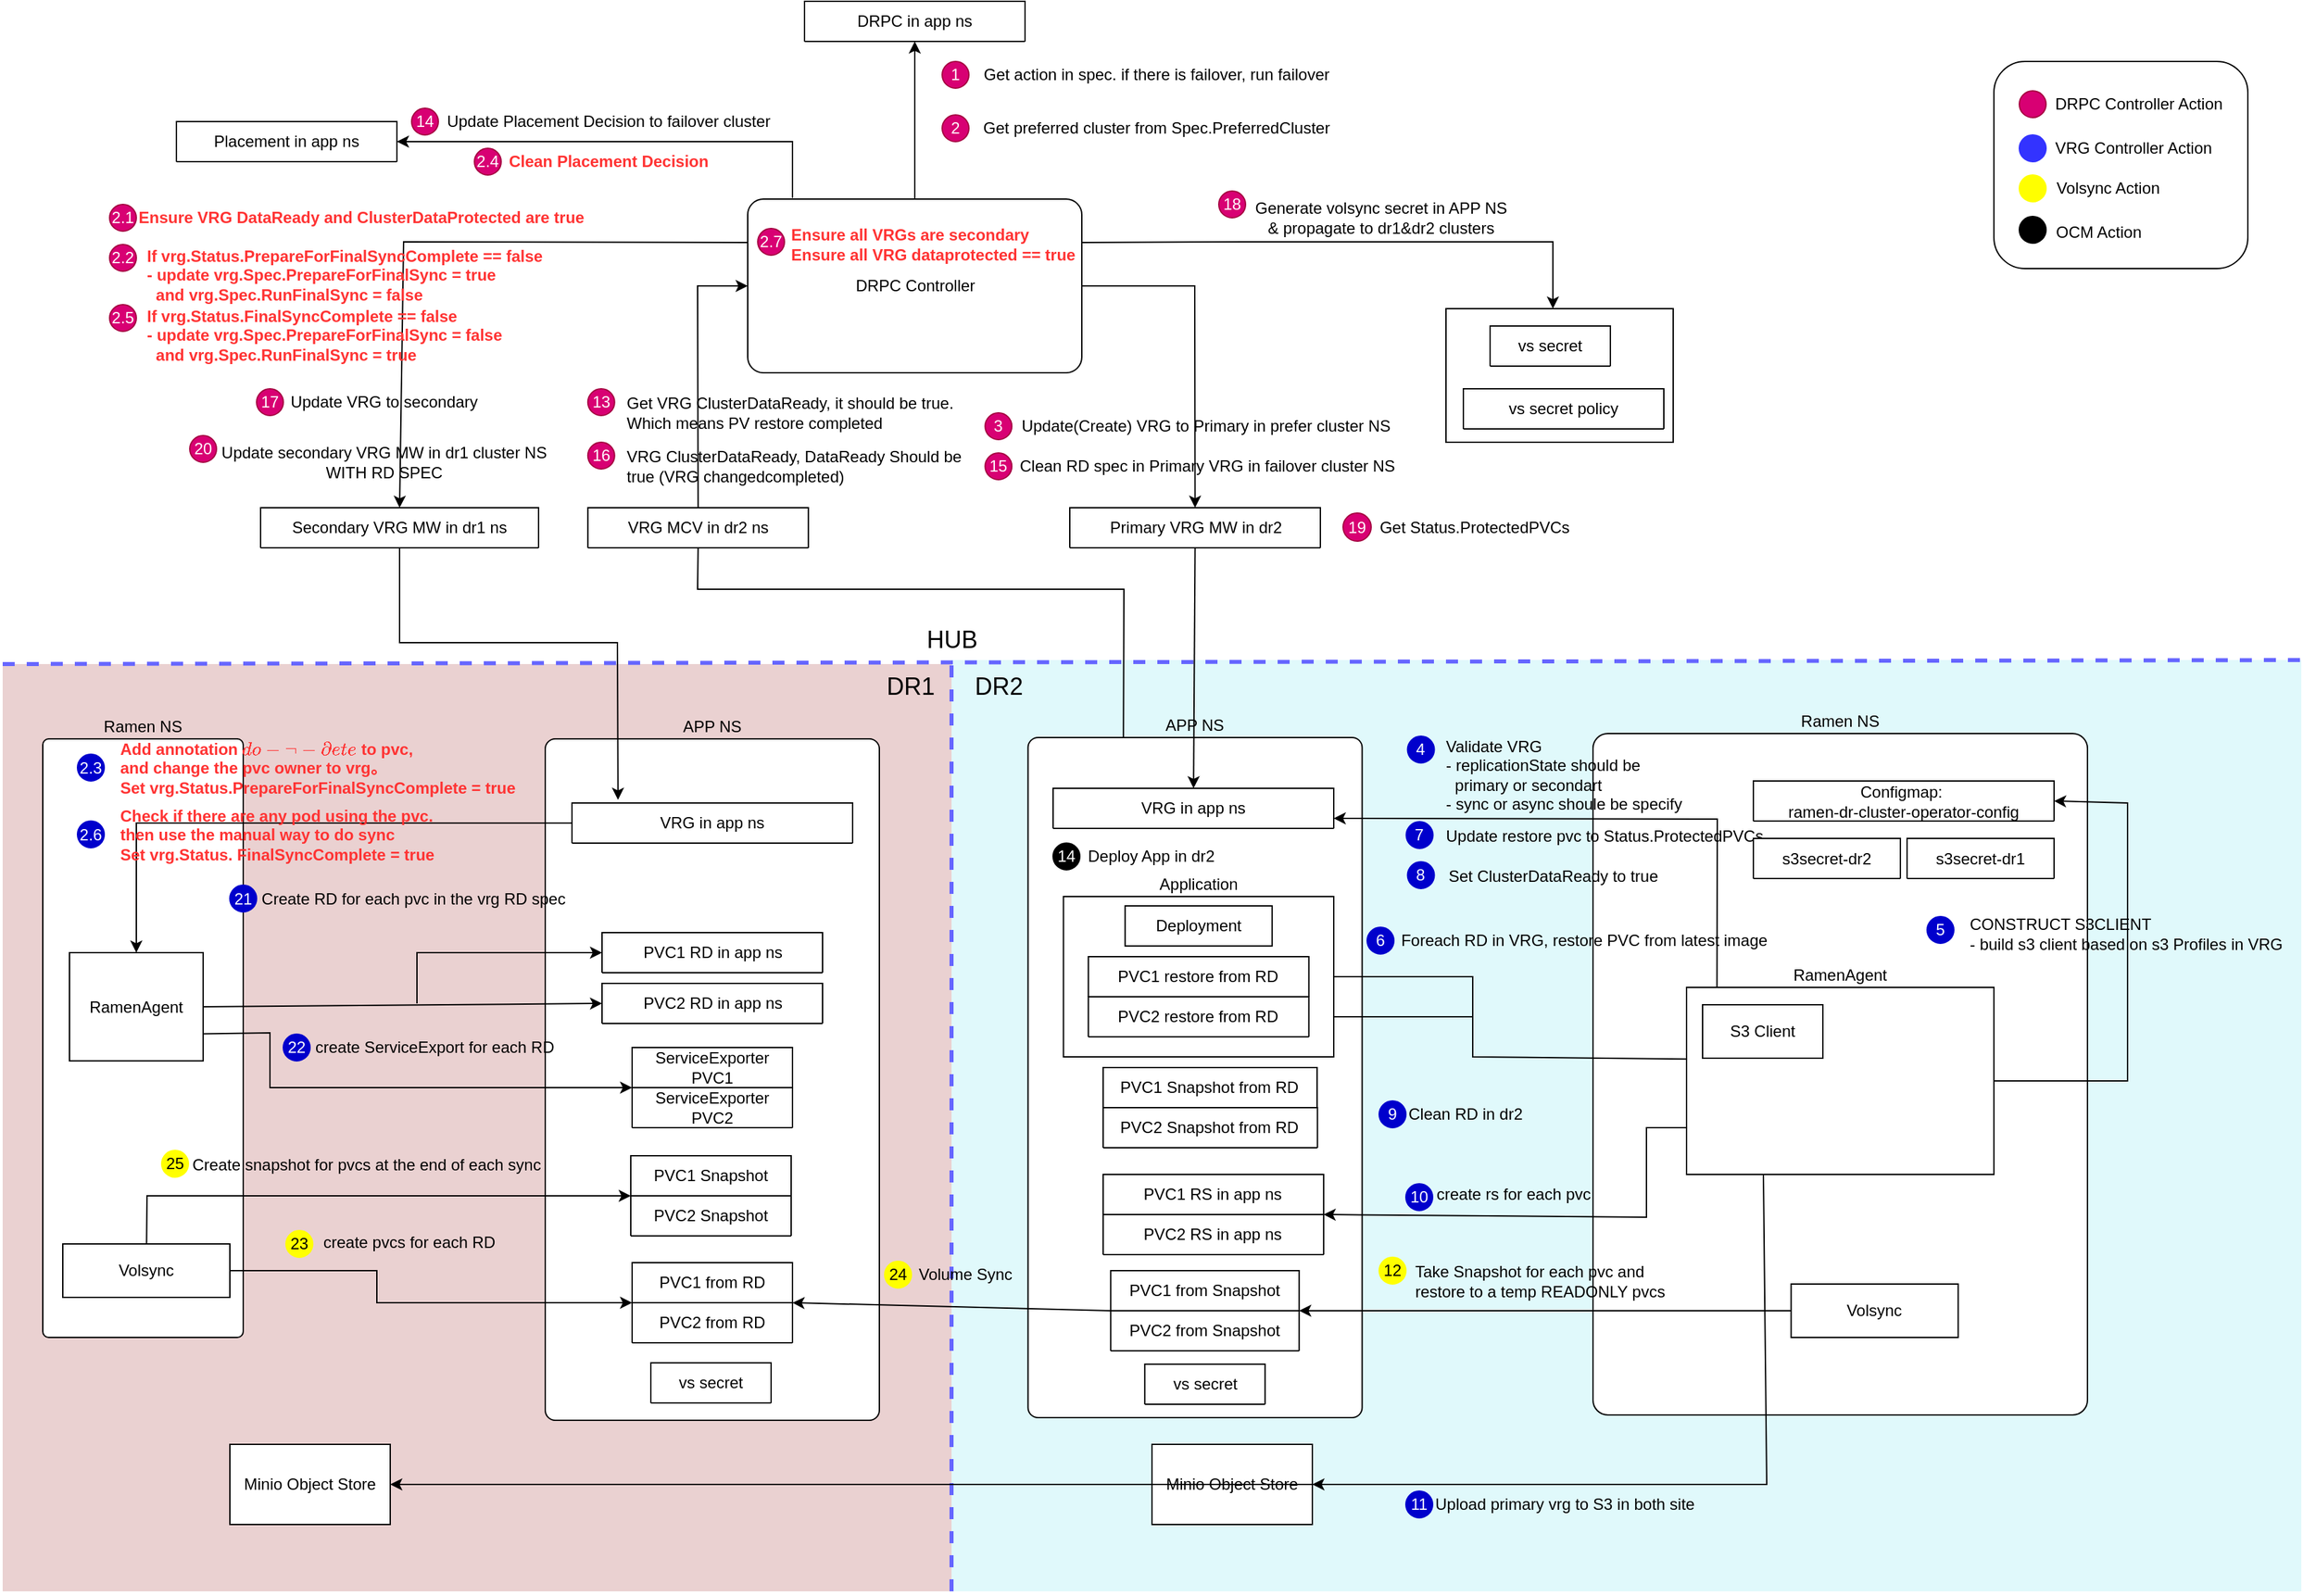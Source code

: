 <mxfile version="24.2.2" type="device">
  <diagram name="Page-1" id="86SuVy9WTyQsxM9a-52B">
    <mxGraphModel dx="2230" dy="873" grid="1" gridSize="10" guides="1" tooltips="1" connect="1" arrows="1" fold="1" page="1" pageScale="1" pageWidth="850" pageHeight="1100" math="0" shadow="0">
      <root>
        <mxCell id="0" />
        <mxCell id="1" parent="0" />
        <mxCell id="Rm11WEUQjzfcoIPD6hnw-137" value="" style="whiteSpace=wrap;html=1;" parent="1" vertex="1">
          <mxGeometry x="930" y="350" width="170" height="100" as="geometry" />
        </mxCell>
        <mxCell id="U8NHltKQ1rlB9dk0PbJg-98" value="" style="rounded=0;whiteSpace=wrap;html=1;strokeColor=none;fillColor=#ead1d1;gradientColor=none;" parent="1" vertex="1">
          <mxGeometry x="-150" y="616" width="710" height="694" as="geometry" />
        </mxCell>
        <mxCell id="Rm11WEUQjzfcoIPD6hnw-69" value="APP NS" style="rounded=1;whiteSpace=wrap;html=1;arcSize=3;labelPosition=center;verticalLabelPosition=top;align=center;verticalAlign=bottom;" parent="1" vertex="1">
          <mxGeometry x="256" y="672" width="250" height="510" as="geometry" />
        </mxCell>
        <mxCell id="Rm11WEUQjzfcoIPD6hnw-67" value="Ramen NS" style="rounded=1;whiteSpace=wrap;html=1;arcSize=3;labelPosition=center;verticalLabelPosition=top;align=center;verticalAlign=bottom;" parent="1" vertex="1">
          <mxGeometry x="-120" y="672" width="150" height="448" as="geometry" />
        </mxCell>
        <mxCell id="U8NHltKQ1rlB9dk0PbJg-96" value="" style="rounded=0;whiteSpace=wrap;html=1;strokeColor=none;fillColor=#e0f9fb;gradientColor=none;" parent="1" vertex="1">
          <mxGeometry x="560" y="613" width="1010" height="697" as="geometry" />
        </mxCell>
        <mxCell id="U8NHltKQ1rlB9dk0PbJg-3" value="" style="endArrow=none;dashed=1;html=1;rounded=0;strokeColor=#6666FF;strokeWidth=3;entryX=0;entryY=0;entryDx=0;entryDy=0;exitX=1;exitY=1;exitDx=0;exitDy=0;" parent="1" source="U8NHltKQ1rlB9dk0PbJg-98" target="U8NHltKQ1rlB9dk0PbJg-96" edge="1">
          <mxGeometry width="50" height="50" relative="1" as="geometry">
            <mxPoint x="559" y="1157" as="sourcePoint" />
            <mxPoint x="558.5" y="810" as="targetPoint" />
          </mxGeometry>
        </mxCell>
        <mxCell id="U8NHltKQ1rlB9dk0PbJg-4" value="&lt;font style=&quot;font-size: 18px;&quot;&gt;HUB&lt;/font&gt;" style="text;html=1;align=center;verticalAlign=middle;resizable=0;points=[];autosize=1;strokeColor=none;fillColor=none;" parent="1" vertex="1">
          <mxGeometry x="530" y="578" width="60" height="40" as="geometry" />
        </mxCell>
        <mxCell id="U8NHltKQ1rlB9dk0PbJg-5" value="&lt;font style=&quot;font-size: 18px;&quot;&gt;DR1&lt;/font&gt;" style="text;html=1;align=center;verticalAlign=middle;resizable=0;points=[];autosize=1;strokeColor=none;fillColor=none;" parent="1" vertex="1">
          <mxGeometry x="498.5" y="613" width="60" height="40" as="geometry" />
        </mxCell>
        <mxCell id="U8NHltKQ1rlB9dk0PbJg-6" value="&lt;font style=&quot;font-size: 18px;&quot;&gt;DR2&lt;/font&gt;" style="text;html=1;align=center;verticalAlign=middle;resizable=0;points=[];autosize=1;strokeColor=none;fillColor=none;" parent="1" vertex="1">
          <mxGeometry x="565" y="613" width="60" height="40" as="geometry" />
        </mxCell>
        <mxCell id="U8NHltKQ1rlB9dk0PbJg-125" value="RamenAgent" style="rounded=0;whiteSpace=wrap;html=1;labelPosition=center;verticalLabelPosition=middle;align=center;verticalAlign=middle;" parent="1" vertex="1">
          <mxGeometry x="-100" y="832" width="100" height="81" as="geometry" />
        </mxCell>
        <mxCell id="U8NHltKQ1rlB9dk0PbJg-2" value="" style="endArrow=none;dashed=1;html=1;rounded=0;strokeColor=#6666FF;strokeWidth=3;exitX=0;exitY=0;exitDx=0;exitDy=0;entryX=1;entryY=0;entryDx=0;entryDy=0;" parent="1" source="U8NHltKQ1rlB9dk0PbJg-98" target="U8NHltKQ1rlB9dk0PbJg-96" edge="1">
          <mxGeometry width="50" height="50" relative="1" as="geometry">
            <mxPoint x="10" y="613" as="sourcePoint" />
            <mxPoint x="1070" y="613" as="targetPoint" />
          </mxGeometry>
        </mxCell>
        <mxCell id="Rm11WEUQjzfcoIPD6hnw-1" value="DRPC Controller" style="rounded=1;whiteSpace=wrap;html=1;arcSize=9;align=center;horizontal=1;labelPosition=center;verticalLabelPosition=middle;verticalAlign=middle;" parent="1" vertex="1">
          <mxGeometry x="407.5" y="268" width="250" height="130" as="geometry" />
        </mxCell>
        <mxCell id="Rm11WEUQjzfcoIPD6hnw-22" value="" style="endArrow=classic;html=1;rounded=0;exitX=0.5;exitY=0;exitDx=0;exitDy=0;entryX=0.5;entryY=1;entryDx=0;entryDy=0;" parent="1" source="Rm11WEUQjzfcoIPD6hnw-1" target="Rm11WEUQjzfcoIPD6hnw-4" edge="1">
          <mxGeometry width="50" height="50" relative="1" as="geometry">
            <mxPoint x="480.0" y="259" as="sourcePoint" />
            <mxPoint x="480.0" y="181" as="targetPoint" />
          </mxGeometry>
        </mxCell>
        <mxCell id="Rm11WEUQjzfcoIPD6hnw-23" value="Get action in spec. if there is failover, run failover" style="text;html=1;align=center;verticalAlign=middle;resizable=0;points=[];autosize=1;strokeColor=none;fillColor=none;" parent="1" vertex="1">
          <mxGeometry x="573" y="160" width="280" height="30" as="geometry" />
        </mxCell>
        <mxCell id="Rm11WEUQjzfcoIPD6hnw-27" value="" style="endArrow=classic;html=1;rounded=0;exitX=0;exitY=0.25;exitDx=0;exitDy=0;entryX=0.5;entryY=0;entryDx=0;entryDy=0;" parent="1" source="Rm11WEUQjzfcoIPD6hnw-1" target="Rm11WEUQjzfcoIPD6hnw-30" edge="1">
          <mxGeometry width="50" height="50" relative="1" as="geometry">
            <mxPoint x="585" y="278" as="sourcePoint" />
            <mxPoint x="585" y="200" as="targetPoint" />
            <Array as="points">
              <mxPoint x="150" y="300" />
            </Array>
          </mxGeometry>
        </mxCell>
        <mxCell id="Rm11WEUQjzfcoIPD6hnw-28" value="Update(Create) VRG to Primary in prefer cluster NS" style="text;html=1;align=center;verticalAlign=middle;resizable=0;points=[];autosize=1;strokeColor=none;fillColor=none;" parent="1" vertex="1">
          <mxGeometry x="599.63" y="423" width="300" height="30" as="geometry" />
        </mxCell>
        <mxCell id="Rm11WEUQjzfcoIPD6hnw-32" value="" style="endArrow=classic;html=1;rounded=0;entryX=0.164;entryY=-0.08;entryDx=0;entryDy=0;exitX=0.5;exitY=1;exitDx=0;exitDy=0;entryPerimeter=0;" parent="1" source="Rm11WEUQjzfcoIPD6hnw-30" target="Rm11WEUQjzfcoIPD6hnw-25" edge="1">
          <mxGeometry width="50" height="50" relative="1" as="geometry">
            <mxPoint x="390" y="520" as="sourcePoint" />
            <mxPoint x="610" y="700" as="targetPoint" />
            <Array as="points">
              <mxPoint x="147" y="600" />
              <mxPoint x="310" y="600" />
            </Array>
          </mxGeometry>
        </mxCell>
        <mxCell id="Rm11WEUQjzfcoIPD6hnw-65" value="" style="endArrow=classic;html=1;rounded=0;exitX=0.5;exitY=0;exitDx=0;exitDy=0;entryX=0;entryY=0.5;entryDx=0;entryDy=0;" parent="1" source="Rm11WEUQjzfcoIPD6hnw-33" target="Rm11WEUQjzfcoIPD6hnw-1" edge="1">
          <mxGeometry width="50" height="50" relative="1" as="geometry">
            <mxPoint x="590" y="510" as="sourcePoint" />
            <mxPoint x="640" y="460" as="targetPoint" />
            <Array as="points">
              <mxPoint x="370" y="333" />
            </Array>
          </mxGeometry>
        </mxCell>
        <mxCell id="Rm11WEUQjzfcoIPD6hnw-66" value="Update Placement Decision to failover cluster" style="text;html=1;align=center;verticalAlign=middle;resizable=0;points=[];autosize=1;strokeColor=none;fillColor=none;" parent="1" vertex="1">
          <mxGeometry x="168" y="195" width="270" height="30" as="geometry" />
        </mxCell>
        <mxCell id="Rm11WEUQjzfcoIPD6hnw-75" value="Get preferred cluster from Spec.PreferredCluster" style="text;html=1;align=center;verticalAlign=middle;resizable=0;points=[];autosize=1;strokeColor=none;fillColor=none;" parent="1" vertex="1">
          <mxGeometry x="573" y="200" width="280" height="30" as="geometry" />
        </mxCell>
        <mxCell id="U8NHltKQ1rlB9dk0PbJg-139" value="Volsync" style="rounded=0;whiteSpace=wrap;html=1;" parent="1" vertex="1">
          <mxGeometry x="-105" y="1050" width="125" height="40" as="geometry" />
        </mxCell>
        <mxCell id="Rm11WEUQjzfcoIPD6hnw-101" value="Minio Object Store" style="whiteSpace=wrap;html=1;" parent="1" vertex="1">
          <mxGeometry x="20" y="1200" width="120" height="60" as="geometry" />
        </mxCell>
        <mxCell id="Rm11WEUQjzfcoIPD6hnw-103" value="Upload primary vrg to S3 in both site" style="text;html=1;align=left;verticalAlign=middle;resizable=0;points=[];autosize=1;strokeColor=none;fillColor=none;" parent="1" vertex="1">
          <mxGeometry x="920.25" y="1230" width="220" height="30" as="geometry" />
        </mxCell>
        <mxCell id="Rm11WEUQjzfcoIPD6hnw-105" value="Minio Object Store" style="whiteSpace=wrap;html=1;" parent="1" vertex="1">
          <mxGeometry x="710" y="1200" width="120" height="60" as="geometry" />
        </mxCell>
        <mxCell id="Rm11WEUQjzfcoIPD6hnw-106" value="" style="endArrow=classic;html=1;rounded=0;entryX=1;entryY=0.5;entryDx=0;entryDy=0;" parent="1" target="Rm11WEUQjzfcoIPD6hnw-101" edge="1">
          <mxGeometry width="50" height="50" relative="1" as="geometry">
            <mxPoint x="950" y="1230" as="sourcePoint" />
            <mxPoint x="710.0" y="1300" as="targetPoint" />
          </mxGeometry>
        </mxCell>
        <mxCell id="Rm11WEUQjzfcoIPD6hnw-107" value="Get&lt;span style=&quot;&quot;&gt;&amp;nbsp;VRG ClusterDataReady, it should be true.&lt;br&gt;&lt;/span&gt;&lt;div&gt;&lt;span style=&quot;&quot;&gt;Which means PV restore completed&lt;/span&gt;&lt;/div&gt;" style="text;html=1;align=left;verticalAlign=middle;resizable=0;points=[];autosize=1;strokeColor=none;fillColor=none;" parent="1" vertex="1">
          <mxGeometry x="315.13" y="408" width="270" height="40" as="geometry" />
        </mxCell>
        <mxCell id="Rm11WEUQjzfcoIPD6hnw-109" value="" style="endArrow=classic;html=1;rounded=0;exitX=0.5;exitY=1;exitDx=0;exitDy=0;entryX=0.25;entryY=0;entryDx=0;entryDy=0;" parent="1" source="Rm11WEUQjzfcoIPD6hnw-33" target="Rm11WEUQjzfcoIPD6hnw-114" edge="1">
          <mxGeometry width="50" height="50" relative="1" as="geometry">
            <mxPoint x="300" y="490" as="sourcePoint" />
            <mxPoint x="350" y="440" as="targetPoint" />
            <Array as="points">
              <mxPoint x="370" y="560" />
              <mxPoint x="689" y="560" />
            </Array>
          </mxGeometry>
        </mxCell>
        <mxCell id="Rm11WEUQjzfcoIPD6hnw-110" value="" style="endArrow=classic;html=1;rounded=0;exitX=0.134;exitY=-0.007;exitDx=0;exitDy=0;exitPerimeter=0;entryX=1;entryY=0.5;entryDx=0;entryDy=0;" parent="1" source="Rm11WEUQjzfcoIPD6hnw-1" target="Rm11WEUQjzfcoIPD6hnw-10" edge="1">
          <mxGeometry width="50" height="50" relative="1" as="geometry">
            <mxPoint x="300" y="360" as="sourcePoint" />
            <mxPoint x="350" y="310" as="targetPoint" />
            <Array as="points">
              <mxPoint x="441" y="225" />
              <mxPoint x="260" y="225" />
            </Array>
          </mxGeometry>
        </mxCell>
        <mxCell id="Rm11WEUQjzfcoIPD6hnw-113" value="APP NS" style="rounded=1;whiteSpace=wrap;html=1;arcSize=3;labelPosition=center;verticalLabelPosition=top;align=center;verticalAlign=bottom;" parent="1" vertex="1">
          <mxGeometry x="617.25" y="671" width="250" height="509" as="geometry" />
        </mxCell>
        <mxCell id="Rm11WEUQjzfcoIPD6hnw-116" value="" style="endArrow=classic;html=1;rounded=0;exitX=1;exitY=0.5;exitDx=0;exitDy=0;entryX=0.5;entryY=0;entryDx=0;entryDy=0;" parent="1" source="Rm11WEUQjzfcoIPD6hnw-1" target="Rm11WEUQjzfcoIPD6hnw-120" edge="1">
          <mxGeometry width="50" height="50" relative="1" as="geometry">
            <mxPoint x="610" y="640" as="sourcePoint" />
            <mxPoint x="660" y="590" as="targetPoint" />
            <Array as="points">
              <mxPoint x="742" y="333" />
            </Array>
          </mxGeometry>
        </mxCell>
        <mxCell id="Rm11WEUQjzfcoIPD6hnw-117" value="Update VRG to secondary" style="text;html=1;align=center;verticalAlign=middle;resizable=0;points=[];autosize=1;strokeColor=none;fillColor=none;" parent="1" vertex="1">
          <mxGeometry x="55" y="405" width="160" height="30" as="geometry" />
        </mxCell>
        <mxCell id="Rm11WEUQjzfcoIPD6hnw-122" value="" style="endArrow=classic;html=1;rounded=0;exitX=0.5;exitY=1;exitDx=0;exitDy=0;" parent="1" source="Rm11WEUQjzfcoIPD6hnw-120" target="Rm11WEUQjzfcoIPD6hnw-114" edge="1">
          <mxGeometry width="50" height="50" relative="1" as="geometry">
            <mxPoint x="337" y="539" as="sourcePoint" />
            <mxPoint x="337" y="729" as="targetPoint" />
          </mxGeometry>
        </mxCell>
        <mxCell id="Rm11WEUQjzfcoIPD6hnw-123" value="vs secret" style="swimlane;fontStyle=0;childLayout=stackLayout;horizontal=1;startSize=30;horizontalStack=0;resizeParent=1;resizeParentMax=0;resizeLast=0;collapsible=1;marginBottom=0;whiteSpace=wrap;html=1;" parent="1" vertex="1" collapsed="1">
          <mxGeometry x="963" y="363" width="90" height="30" as="geometry">
            <mxRectangle x="830" y="1180" width="1470" height="340" as="alternateBounds" />
          </mxGeometry>
        </mxCell>
        <mxCell id="Rm11WEUQjzfcoIPD6hnw-124" value="&lt;div&gt;apiVersion: v1&lt;/div&gt;&lt;div&gt;data:&lt;/div&gt;&lt;div&gt;&amp;nbsp; psk.txt: dm9sc3luY3JhbWVuOjQ4NWQ3ZGQ4MWQwMWYyYmE3MWZjNTE5ZmJkZGRiMWRmMDVhNjMzYTRhZTBjMzM0MDU2OGRkMDVlZDQ5MmZlNWY5YWJjMTJiMTExM2EyOGJjYzBlMzkzMDFlY2E1MGYzMTJiZjhhMjQxYWJkODlhMzM4MzRjODIzZDk2NzllODM3&lt;/div&gt;&lt;div&gt;kind: Secret&lt;/div&gt;&lt;div&gt;metadata:&lt;/div&gt;&lt;div&gt;&amp;nbsp; creationTimestamp: &quot;2024-04-07T07:30:11Z&quot;&lt;/div&gt;&lt;div&gt;&amp;nbsp; labels:&lt;/div&gt;&lt;div&gt;&amp;nbsp; &amp;nbsp; cluster.open-cluster-management.io/backup: ramen&lt;/div&gt;&lt;div&gt;&amp;nbsp; name: deployment-cephfs-drpc-vs-secret-hub&lt;/div&gt;&lt;div&gt;&amp;nbsp; namespace: deployment-cephfs&lt;/div&gt;&lt;div&gt;&amp;nbsp; ownerReferences:&lt;/div&gt;&lt;div&gt;&amp;nbsp; - apiVersion: ramendr.openshift.io/v1alpha1&lt;/div&gt;&lt;div&gt;&amp;nbsp; &amp;nbsp; blockOwnerDeletion: true&lt;/div&gt;&lt;div&gt;&amp;nbsp; &amp;nbsp; controller: true&lt;/div&gt;&lt;div&gt;&amp;nbsp; &amp;nbsp; kind: DRPlacementControl&lt;/div&gt;&lt;div&gt;&amp;nbsp; &amp;nbsp; name: deployment-cephfs-drpc&lt;/div&gt;&lt;div&gt;&amp;nbsp; &amp;nbsp; uid: 3e846889-d6a6-4652-9198-0b9da0662790&lt;/div&gt;&lt;div&gt;&amp;nbsp; resourceVersion: &quot;32269&quot;&lt;/div&gt;&lt;div&gt;&amp;nbsp; uid: 012ec379-80fe-4c58-b7d0-7fde7fdd6e67&lt;/div&gt;&lt;div&gt;type: Opaque&lt;/div&gt;" style="text;strokeColor=none;fillColor=default;align=left;verticalAlign=middle;spacingLeft=4;spacingRight=4;overflow=hidden;points=[[0,0.5],[1,0.5]];portConstraint=eastwest;rotatable=0;whiteSpace=wrap;html=1;" parent="Rm11WEUQjzfcoIPD6hnw-123" vertex="1">
          <mxGeometry y="30" width="1470" height="310" as="geometry" />
        </mxCell>
        <mxCell id="Rm11WEUQjzfcoIPD6hnw-127" value="" style="endArrow=classic;html=1;rounded=0;exitX=1;exitY=0.25;exitDx=0;exitDy=0;" parent="1" source="Rm11WEUQjzfcoIPD6hnw-1" edge="1">
          <mxGeometry width="50" height="50" relative="1" as="geometry">
            <mxPoint x="610" y="470" as="sourcePoint" />
            <mxPoint x="1010" y="350" as="targetPoint" />
            <Array as="points">
              <mxPoint x="780" y="300" />
              <mxPoint x="1010" y="300" />
            </Array>
          </mxGeometry>
        </mxCell>
        <mxCell id="Rm11WEUQjzfcoIPD6hnw-128" value="Generate volsync secret in APP NS&lt;div&gt;&amp;amp; propagate to dr1&amp;amp;dr2 clusters&lt;/div&gt;" style="text;html=1;align=center;verticalAlign=middle;resizable=0;points=[];autosize=1;strokeColor=none;fillColor=none;" parent="1" vertex="1">
          <mxGeometry x="776" y="262" width="210" height="40" as="geometry" />
        </mxCell>
        <mxCell id="Rm11WEUQjzfcoIPD6hnw-135" value="vs secret policy" style="swimlane;fontStyle=0;childLayout=stackLayout;horizontal=1;startSize=30;horizontalStack=0;resizeParent=1;resizeParentMax=0;resizeLast=0;collapsible=1;marginBottom=0;whiteSpace=wrap;html=1;" parent="1" vertex="1" collapsed="1">
          <mxGeometry x="943" y="410" width="150" height="30" as="geometry">
            <mxRectangle x="950" y="558" width="530" height="940" as="alternateBounds" />
          </mxGeometry>
        </mxCell>
        <mxCell id="Rm11WEUQjzfcoIPD6hnw-136" value="&lt;div&gt;apiVersion: policy.open-cluster-management.io/v1&lt;/div&gt;&lt;div&gt;kind: Policy&lt;/div&gt;&lt;div&gt;metadata:&lt;/div&gt;&lt;div&gt;&amp;nbsp; creationTimestamp: &quot;2024-04-07T07:30:11Z&quot;&lt;/div&gt;&lt;div&gt;&amp;nbsp; generation: 1&lt;/div&gt;&lt;div&gt;&amp;nbsp; labels:&lt;/div&gt;&lt;div&gt;&amp;nbsp; &amp;nbsp; velero.io/exclude-from-backup: &quot;true&quot;&lt;/div&gt;&lt;div&gt;&amp;nbsp; name: deployment-cephfs-drpc-vs-secret&lt;/div&gt;&lt;div&gt;&amp;nbsp; namespace: deployment-cephfs&lt;/div&gt;&lt;div&gt;&amp;nbsp; ownerReferences:&lt;/div&gt;&lt;div&gt;&amp;nbsp; - apiVersion: ramendr.openshift.io/v1alpha1&lt;/div&gt;&lt;div&gt;&amp;nbsp; &amp;nbsp; blockOwnerDeletion: true&lt;/div&gt;&lt;div&gt;&amp;nbsp; &amp;nbsp; controller: true&lt;/div&gt;&lt;div&gt;&amp;nbsp; &amp;nbsp; kind: DRPlacementControl&lt;/div&gt;&lt;div&gt;&amp;nbsp; &amp;nbsp; name: deployment-cephfs-drpc&lt;/div&gt;&lt;div&gt;&amp;nbsp; &amp;nbsp; uid: 3e846889-d6a6-4652-9198-0b9da0662790&lt;/div&gt;&lt;div&gt;&amp;nbsp; resourceVersion: &quot;32327&quot;&lt;/div&gt;&lt;div&gt;&amp;nbsp; uid: e63e1063-7c43-4753-88d4-e21ce605aeea&lt;/div&gt;&lt;div&gt;spec:&lt;/div&gt;&lt;div&gt;&amp;nbsp; disabled: false&lt;/div&gt;&lt;div&gt;&amp;nbsp; policy-templates:&lt;/div&gt;&lt;div&gt;&amp;nbsp; - objectDefinition:&lt;/div&gt;&lt;div&gt;&amp;nbsp; &amp;nbsp; &amp;nbsp; apiVersion: policy.open-cluster-management.io/v1&lt;/div&gt;&lt;div&gt;&amp;nbsp; &amp;nbsp; &amp;nbsp; kind: ConfigurationPolicy&lt;/div&gt;&lt;div&gt;&amp;nbsp; &amp;nbsp; &amp;nbsp; metadata:&lt;/div&gt;&lt;div&gt;&amp;nbsp; &amp;nbsp; &amp;nbsp; &amp;nbsp; creationTimestamp: null&lt;/div&gt;&lt;div&gt;&amp;nbsp; &amp;nbsp; &amp;nbsp; &amp;nbsp; name: rmn-deployment-cephfs-deployment-cephfs-drpc-vs-secret&lt;/div&gt;&lt;div&gt;&amp;nbsp; &amp;nbsp; &amp;nbsp; spec:&lt;/div&gt;&lt;div&gt;&amp;nbsp; &amp;nbsp; &amp;nbsp; &amp;nbsp; evaluationInterval: {}&lt;/div&gt;&lt;div&gt;&amp;nbsp; &amp;nbsp; &amp;nbsp; &amp;nbsp; namespaceSelector: {}&lt;/div&gt;&lt;div&gt;&amp;nbsp; &amp;nbsp; &amp;nbsp; &amp;nbsp; object-templates:&lt;/div&gt;&lt;div&gt;&amp;nbsp; &amp;nbsp; &amp;nbsp; &amp;nbsp; - complianceType: Musthave&lt;/div&gt;&lt;div&gt;&amp;nbsp; &amp;nbsp; &amp;nbsp; &amp;nbsp; &amp;nbsp; objectDefinition:&lt;/div&gt;&lt;div&gt;&amp;nbsp; &amp;nbsp; &amp;nbsp; &amp;nbsp; &amp;nbsp; &amp;nbsp; apiVersion: v1&lt;/div&gt;&lt;div&gt;&amp;nbsp; &amp;nbsp; &amp;nbsp; &amp;nbsp; &amp;nbsp; &amp;nbsp; data:&lt;/div&gt;&lt;div&gt;&amp;nbsp; &amp;nbsp; &amp;nbsp; &amp;nbsp; &amp;nbsp; &amp;nbsp; &amp;nbsp; psk.txt: &#39;{{hub fromSecret &quot;deployment-cephfs&quot; &quot;deployment-cephfs-drpc-vs-secret-hub&quot;&lt;/div&gt;&lt;div&gt;&amp;nbsp; &amp;nbsp; &amp;nbsp; &amp;nbsp; &amp;nbsp; &amp;nbsp; &amp;nbsp; &amp;nbsp; &quot;psk.txt&quot; hub}}&#39;&lt;/div&gt;&lt;div&gt;&amp;nbsp; &amp;nbsp; &amp;nbsp; &amp;nbsp; &amp;nbsp; &amp;nbsp; kind: Secret&lt;/div&gt;&lt;div&gt;&amp;nbsp; &amp;nbsp; &amp;nbsp; &amp;nbsp; &amp;nbsp; &amp;nbsp; metadata:&lt;/div&gt;&lt;div&gt;&amp;nbsp; &amp;nbsp; &amp;nbsp; &amp;nbsp; &amp;nbsp; &amp;nbsp; &amp;nbsp; name: deployment-cephfs-drpc-vs-secret&lt;/div&gt;&lt;div&gt;&amp;nbsp; &amp;nbsp; &amp;nbsp; &amp;nbsp; &amp;nbsp; &amp;nbsp; &amp;nbsp; namespace: deployment-cephfs&lt;/div&gt;&lt;div&gt;&amp;nbsp; &amp;nbsp; &amp;nbsp; &amp;nbsp; &amp;nbsp; &amp;nbsp; type: Opaque&lt;/div&gt;&lt;div&gt;&amp;nbsp; &amp;nbsp; &amp;nbsp; &amp;nbsp; remediationAction: Enforce&lt;/div&gt;&lt;div&gt;&amp;nbsp; &amp;nbsp; &amp;nbsp; &amp;nbsp; severity: low&lt;/div&gt;&lt;div&gt;&amp;nbsp; &amp;nbsp; &amp;nbsp; status: {}&lt;/div&gt;&lt;div&gt;status:&lt;/div&gt;&lt;div&gt;&amp;nbsp; compliant: Compliant&lt;/div&gt;&lt;div&gt;&amp;nbsp; placement:&lt;/div&gt;&lt;div&gt;&amp;nbsp; - placementBinding: deployment-cephfs-drpc-vs-secret&lt;/div&gt;&lt;div&gt;&amp;nbsp; &amp;nbsp; placementRule: deployment-cephfs-drpc-vs-secret&lt;/div&gt;&lt;div&gt;&amp;nbsp; status:&lt;/div&gt;&lt;div&gt;&amp;nbsp; - clustername: dr1&lt;/div&gt;&lt;div&gt;&amp;nbsp; &amp;nbsp; clusternamespace: dr1&lt;/div&gt;&lt;div&gt;&amp;nbsp; &amp;nbsp; compliant: Compliant&lt;/div&gt;&lt;div&gt;&amp;nbsp; - clustername: dr2&lt;/div&gt;&lt;div&gt;&amp;nbsp; &amp;nbsp; clusternamespace: dr2&lt;/div&gt;&lt;div&gt;&amp;nbsp; &amp;nbsp; compliant: Compliant&lt;/div&gt;" style="text;strokeColor=none;fillColor=default;align=left;verticalAlign=middle;spacingLeft=4;spacingRight=4;overflow=hidden;points=[[0,0.5],[1,0.5]];portConstraint=eastwest;rotatable=0;whiteSpace=wrap;html=1;" parent="Rm11WEUQjzfcoIPD6hnw-135" vertex="1">
          <mxGeometry y="30" width="530" height="910" as="geometry" />
        </mxCell>
        <mxCell id="Rm11WEUQjzfcoIPD6hnw-140" value="Update secondary VRG MW in dr1 cluster NS&lt;br&gt;WITH RD SPEC" style="text;html=1;align=center;verticalAlign=middle;resizable=0;points=[];autosize=1;strokeColor=none;fillColor=none;" parent="1" vertex="1">
          <mxGeometry y="445" width="270" height="40" as="geometry" />
        </mxCell>
        <mxCell id="Rm11WEUQjzfcoIPD6hnw-142" value="Ramen NS" style="rounded=1;whiteSpace=wrap;html=1;arcSize=3;labelPosition=center;verticalLabelPosition=top;align=center;verticalAlign=bottom;" parent="1" vertex="1">
          <mxGeometry x="1040" y="668" width="370" height="510" as="geometry" />
        </mxCell>
        <mxCell id="Rm11WEUQjzfcoIPD6hnw-143" value="RamenAgent" style="rounded=0;whiteSpace=wrap;html=1;labelPosition=center;verticalLabelPosition=top;align=center;verticalAlign=bottom;" parent="1" vertex="1">
          <mxGeometry x="1110" y="858" width="230" height="140" as="geometry" />
        </mxCell>
        <mxCell id="Rm11WEUQjzfcoIPD6hnw-149" value="Volsync" style="rounded=0;whiteSpace=wrap;html=1;" parent="1" vertex="1">
          <mxGeometry x="1188.25" y="1080" width="125" height="40" as="geometry" />
        </mxCell>
        <mxCell id="lgeEIdDXTUcrqthMoiCP-1" value="1" style="ellipse;whiteSpace=wrap;html=1;aspect=fixed;fillColor=#d80073;strokeColor=#A50040;fontColor=#ffffff;" parent="1" vertex="1">
          <mxGeometry x="553" y="165" width="20" height="20" as="geometry" />
        </mxCell>
        <mxCell id="lgeEIdDXTUcrqthMoiCP-2" value="2" style="ellipse;whiteSpace=wrap;html=1;aspect=fixed;fillColor=#d80073;strokeColor=#A50040;fontColor=#ffffff;" parent="1" vertex="1">
          <mxGeometry x="553" y="205" width="20" height="20" as="geometry" />
        </mxCell>
        <mxCell id="lgeEIdDXTUcrqthMoiCP-3" value="3" style="ellipse;whiteSpace=wrap;html=1;aspect=fixed;fillColor=#d80073;strokeColor=#A50040;fontColor=#ffffff;" parent="1" vertex="1">
          <mxGeometry x="585.13" y="428" width="20" height="20" as="geometry" />
        </mxCell>
        <mxCell id="lgeEIdDXTUcrqthMoiCP-5" value="13" style="ellipse;whiteSpace=wrap;html=1;aspect=fixed;fillColor=#d80073;strokeColor=#A50040;fontColor=#ffffff;" parent="1" vertex="1">
          <mxGeometry x="287.88" y="410" width="20" height="20" as="geometry" />
        </mxCell>
        <mxCell id="lgeEIdDXTUcrqthMoiCP-7" value="14" style="ellipse;whiteSpace=wrap;html=1;aspect=fixed;fillColor=#d80073;strokeColor=#A50040;fontColor=#ffffff;" parent="1" vertex="1">
          <mxGeometry x="156" y="200" width="20" height="20" as="geometry" />
        </mxCell>
        <mxCell id="lgeEIdDXTUcrqthMoiCP-8" value="Clean RD spec in Primary VRG in failover cluster NS" style="text;html=1;align=center;verticalAlign=middle;resizable=0;points=[];autosize=1;strokeColor=none;fillColor=none;" parent="1" vertex="1">
          <mxGeometry x="601.13" y="453" width="300" height="30" as="geometry" />
        </mxCell>
        <mxCell id="lgeEIdDXTUcrqthMoiCP-9" value="15" style="ellipse;whiteSpace=wrap;html=1;aspect=fixed;fillColor=#d80073;strokeColor=#A50040;fontColor=#ffffff;" parent="1" vertex="1">
          <mxGeometry x="585.13" y="458" width="20" height="20" as="geometry" />
        </mxCell>
        <mxCell id="lgeEIdDXTUcrqthMoiCP-11" value="17" style="ellipse;whiteSpace=wrap;html=1;aspect=fixed;fillColor=#d80073;strokeColor=#A50040;fontColor=#ffffff;" parent="1" vertex="1">
          <mxGeometry x="40" y="410" width="20" height="20" as="geometry" />
        </mxCell>
        <mxCell id="lgeEIdDXTUcrqthMoiCP-12" value="20" style="ellipse;whiteSpace=wrap;html=1;aspect=fixed;fillColor=#d80073;strokeColor=#A50040;fontColor=#ffffff;" parent="1" vertex="1">
          <mxGeometry x="-10" y="445" width="20" height="20" as="geometry" />
        </mxCell>
        <mxCell id="lgeEIdDXTUcrqthMoiCP-13" value="18" style="ellipse;whiteSpace=wrap;html=1;aspect=fixed;fillColor=#d80073;strokeColor=#A50040;fontColor=#ffffff;" parent="1" vertex="1">
          <mxGeometry x="760" y="262" width="20" height="20" as="geometry" />
        </mxCell>
        <mxCell id="lgeEIdDXTUcrqthMoiCP-26" value="Foreach RD in VRG, restore PVC from latest image" style="text;html=1;align=center;verticalAlign=middle;resizable=0;points=[];autosize=1;strokeColor=none;fillColor=none;" parent="1" vertex="1">
          <mxGeometry x="883" y="808" width="300" height="30" as="geometry" />
        </mxCell>
        <mxCell id="lgeEIdDXTUcrqthMoiCP-27" value="6" style="ellipse;whiteSpace=wrap;html=1;aspect=fixed;fillColor=#0000CC;strokeColor=#0000CC;fontColor=#ffffff;align=center;verticalAlign=middle;fontFamily=Helvetica;fontSize=12;" parent="1" vertex="1">
          <mxGeometry x="871" y="813" width="20" height="20" as="geometry" />
        </mxCell>
        <mxCell id="lgeEIdDXTUcrqthMoiCP-28" value="" style="endArrow=classic;html=1;rounded=0;exitX=0.099;exitY=0.002;exitDx=0;exitDy=0;entryX=1;entryY=0.75;entryDx=0;entryDy=0;exitPerimeter=0;" parent="1" source="Rm11WEUQjzfcoIPD6hnw-143" target="Rm11WEUQjzfcoIPD6hnw-114" edge="1">
          <mxGeometry width="50" height="50" relative="1" as="geometry">
            <mxPoint x="700" y="1050" as="sourcePoint" />
            <mxPoint x="750" y="1000" as="targetPoint" />
            <Array as="points">
              <mxPoint x="1133" y="732" />
            </Array>
          </mxGeometry>
        </mxCell>
        <mxCell id="lgeEIdDXTUcrqthMoiCP-31" value="19" style="ellipse;whiteSpace=wrap;html=1;aspect=fixed;fillColor=#d80073;strokeColor=#A50040;fontColor=#ffffff;" parent="1" vertex="1">
          <mxGeometry x="853" y="503" width="21" height="21" as="geometry" />
        </mxCell>
        <mxCell id="lgeEIdDXTUcrqthMoiCP-32" value="Get Status.ProtectedPVCs" style="text;html=1;align=center;verticalAlign=middle;resizable=0;points=[];autosize=1;strokeColor=none;fillColor=none;" parent="1" vertex="1">
          <mxGeometry x="866.0" y="499" width="170" height="30" as="geometry" />
        </mxCell>
        <mxCell id="lgeEIdDXTUcrqthMoiCP-33" value="4" style="ellipse;whiteSpace=wrap;html=1;aspect=fixed;fillColor=#0000CC;strokeColor=#0000CC;fontColor=#ffffff;" parent="1" vertex="1">
          <mxGeometry x="901.25" y="670" width="20" height="20" as="geometry" />
        </mxCell>
        <mxCell id="Rm11WEUQjzfcoIPD6hnw-51" value="Validate VRG&lt;div&gt;&lt;span style=&quot;&quot;&gt;- replicationState should be&amp;nbsp;&lt;/span&gt;&lt;/div&gt;&lt;div&gt;&lt;span style=&quot;&quot;&gt;&amp;nbsp; primary or secondart&lt;/span&gt;&lt;div style=&quot;&quot;&gt;- sync or async shoule be specify&lt;/div&gt;&lt;/div&gt;" style="text;html=1;align=left;verticalAlign=middle;resizable=0;points=[];autosize=1;strokeColor=none;fillColor=none;" parent="1" vertex="1">
          <mxGeometry x="928.25" y="664" width="200" height="70" as="geometry" />
        </mxCell>
        <mxCell id="Rm11WEUQjzfcoIPD6hnw-55" value="&lt;span style=&quot;text-align: center;&quot;&gt;Update restore pvc to Status.ProtectedPVCs&lt;/span&gt;" style="text;html=1;align=left;verticalAlign=middle;resizable=0;points=[];autosize=1;strokeColor=none;fillColor=none;" parent="1" vertex="1">
          <mxGeometry x="928.25" y="730" width="260" height="30" as="geometry" />
        </mxCell>
        <mxCell id="lgeEIdDXTUcrqthMoiCP-36" value="7" style="ellipse;whiteSpace=wrap;html=1;aspect=fixed;fillColor=#0000CC;strokeColor=#0000CC;fontColor=#ffffff;align=center;verticalAlign=middle;fontFamily=Helvetica;fontSize=12;" parent="1" vertex="1">
          <mxGeometry x="900.25" y="734" width="20" height="20" as="geometry" />
        </mxCell>
        <mxCell id="Rm11WEUQjzfcoIPD6hnw-100" value="S3 Client" style="whiteSpace=wrap;html=1;" parent="1" vertex="1">
          <mxGeometry x="1122" y="871" width="90" height="40" as="geometry" />
        </mxCell>
        <mxCell id="lgeEIdDXTUcrqthMoiCP-37" value="s3secret-dr1" style="swimlane;fontStyle=0;childLayout=stackLayout;horizontal=1;startSize=30;horizontalStack=0;resizeParent=1;resizeParentMax=0;resizeLast=0;collapsible=1;marginBottom=0;whiteSpace=wrap;html=1;" parent="1" vertex="1" collapsed="1">
          <mxGeometry x="1275" y="746.5" width="110" height="30" as="geometry">
            <mxRectangle x="900" y="50" width="280" height="200" as="alternateBounds" />
          </mxGeometry>
        </mxCell>
        <mxCell id="lgeEIdDXTUcrqthMoiCP-38" value="&lt;div&gt;apiVersion: v1&lt;/div&gt;&lt;div&gt;data:&lt;/div&gt;&lt;div&gt;&amp;nbsp; AWS_ACCESS_KEY_ID: bWluaW8=&lt;/div&gt;&lt;div&gt;&amp;nbsp; AWS_SECRET_ACCESS_KEY: bWluaW8xMjM=&lt;/div&gt;&lt;div&gt;kind: Secret&lt;/div&gt;&lt;div&gt;metadata:&lt;/div&gt;&lt;div&gt;&amp;nbsp; finalizers:&lt;/div&gt;&lt;div&gt;&amp;nbsp; - drpolicies.ramendr.openshift.io/policy-protection&lt;/div&gt;&lt;div&gt;&amp;nbsp; name: ramen-s3-secret-dr1&lt;/div&gt;&lt;div&gt;&amp;nbsp; namespace: ramen-system&lt;/div&gt;&lt;div&gt;type: Opaque&lt;/div&gt;" style="text;strokeColor=none;fillColor=default;align=left;verticalAlign=middle;spacingLeft=4;spacingRight=4;overflow=hidden;points=[[0,0.5],[1,0.5]];portConstraint=eastwest;rotatable=0;whiteSpace=wrap;html=1;" parent="lgeEIdDXTUcrqthMoiCP-37" vertex="1">
          <mxGeometry y="30" width="280" height="170" as="geometry" />
        </mxCell>
        <mxCell id="lgeEIdDXTUcrqthMoiCP-39" value="s3secret-dr2" style="swimlane;fontStyle=0;childLayout=stackLayout;horizontal=1;startSize=30;horizontalStack=0;resizeParent=1;resizeParentMax=0;resizeLast=0;collapsible=1;marginBottom=0;whiteSpace=wrap;html=1;" parent="1" vertex="1" collapsed="1">
          <mxGeometry x="1160" y="746.5" width="110" height="30" as="geometry">
            <mxRectangle x="1160" y="746.5" width="290" height="200" as="alternateBounds" />
          </mxGeometry>
        </mxCell>
        <mxCell id="lgeEIdDXTUcrqthMoiCP-40" value="&lt;div&gt;apiVersion: v1&lt;/div&gt;&lt;div&gt;data:&lt;/div&gt;&lt;div&gt;&amp;nbsp; AWS_ACCESS_KEY_ID: bWluaW8=&lt;/div&gt;&lt;div&gt;&amp;nbsp; AWS_SECRET_ACCESS_KEY: bWluaW8xMjM=&lt;/div&gt;&lt;div&gt;kind: Secret&lt;/div&gt;&lt;div&gt;metadata:&lt;/div&gt;&lt;div&gt;&amp;nbsp; finalizers:&lt;/div&gt;&lt;div&gt;&amp;nbsp; - drpolicies.ramendr.openshift.io/policy-protection&lt;/div&gt;&lt;div&gt;&amp;nbsp; name: ramen-s3-secret-dr2&lt;/div&gt;&lt;div&gt;&amp;nbsp; namespace: ramen-system&lt;/div&gt;&lt;div&gt;type: Opaque&lt;/div&gt;" style="text;strokeColor=none;fillColor=default;align=left;verticalAlign=middle;spacingLeft=4;spacingRight=4;overflow=hidden;points=[[0,0.5],[1,0.5]];portConstraint=eastwest;rotatable=0;whiteSpace=wrap;html=1;" parent="lgeEIdDXTUcrqthMoiCP-39" vertex="1">
          <mxGeometry y="30" width="290" height="170" as="geometry" />
        </mxCell>
        <mxCell id="lgeEIdDXTUcrqthMoiCP-41" value="Configmap:&amp;nbsp;&lt;div&gt;ramen-dr-cluster-operator-config&lt;/div&gt;" style="swimlane;fontStyle=0;childLayout=stackLayout;horizontal=1;startSize=30;horizontalStack=0;resizeParent=1;resizeParentMax=0;resizeLast=0;collapsible=1;marginBottom=0;whiteSpace=wrap;html=1;" parent="1" vertex="1" collapsed="1">
          <mxGeometry x="1160" y="703.5" width="225" height="30" as="geometry">
            <mxRectangle x="1160" y="703.5" width="390" height="850" as="alternateBounds" />
          </mxGeometry>
        </mxCell>
        <mxCell id="lgeEIdDXTUcrqthMoiCP-42" value="&lt;div&gt;apiVersion: v1&lt;/div&gt;&lt;div&gt;data:&lt;/div&gt;&lt;div&gt;&amp;nbsp; ramen_manager_config.yaml: |&lt;/div&gt;&lt;div&gt;&amp;nbsp; &amp;nbsp; apiVersion: ramendr.openshift.io/v1alpha1&lt;/div&gt;&lt;div&gt;&amp;nbsp; &amp;nbsp; drClusterOperator:&lt;/div&gt;&lt;div&gt;&amp;nbsp; &amp;nbsp; &amp;nbsp; catalogSourceName: ramen-catalog&lt;/div&gt;&lt;div&gt;&amp;nbsp; &amp;nbsp; &amp;nbsp; catalogSourceNamespaceName: ramen-system&lt;/div&gt;&lt;div&gt;&amp;nbsp; &amp;nbsp; &amp;nbsp; channelName: alpha&lt;/div&gt;&lt;div&gt;&amp;nbsp; &amp;nbsp; &amp;nbsp; clusterServiceVersionName: ramen-dr-cluster-operator.v0.0.1&lt;/div&gt;&lt;div&gt;&amp;nbsp; &amp;nbsp; &amp;nbsp; deploymentAutomationEnabled: true&lt;/div&gt;&lt;div&gt;&amp;nbsp; &amp;nbsp; &amp;nbsp; namespaceName: ramen-system&lt;/div&gt;&lt;div&gt;&amp;nbsp; &amp;nbsp; &amp;nbsp; packageName: ramen-dr-cluster-operator&lt;/div&gt;&lt;div&gt;&amp;nbsp; &amp;nbsp; &amp;nbsp; s3SecretDistributionEnabled: true&lt;/div&gt;&lt;div&gt;&amp;nbsp; &amp;nbsp; health:&lt;/div&gt;&lt;div&gt;&amp;nbsp; &amp;nbsp; &amp;nbsp; healthProbeBindAddress: :8081&lt;/div&gt;&lt;div&gt;&amp;nbsp; &amp;nbsp; kind: RamenConfig&lt;/div&gt;&lt;div&gt;&amp;nbsp; &amp;nbsp; kubeObjectProtection:&lt;/div&gt;&lt;div&gt;&amp;nbsp; &amp;nbsp; &amp;nbsp; veleroNamespaceName: velero&lt;/div&gt;&lt;div&gt;&amp;nbsp; &amp;nbsp; leaderElection:&lt;/div&gt;&lt;div&gt;&amp;nbsp; &amp;nbsp; &amp;nbsp; leaderElect: true&lt;/div&gt;&lt;div&gt;&amp;nbsp; &amp;nbsp; &amp;nbsp; leaseDuration: 0s&lt;/div&gt;&lt;div&gt;&amp;nbsp; &amp;nbsp; &amp;nbsp; renewDeadline: 0s&lt;/div&gt;&lt;div&gt;&amp;nbsp; &amp;nbsp; &amp;nbsp; resourceLock: &quot;&quot;&lt;/div&gt;&lt;div&gt;&amp;nbsp; &amp;nbsp; &amp;nbsp; resourceName: dr-cluster.ramendr.openshift.io&lt;/div&gt;&lt;div&gt;&amp;nbsp; &amp;nbsp; &amp;nbsp; resourceNamespace: &quot;&quot;&lt;/div&gt;&lt;div&gt;&amp;nbsp; &amp;nbsp; &amp;nbsp; retryPeriod: 0s&lt;/div&gt;&lt;div&gt;&amp;nbsp; &amp;nbsp; maxConcurrentReconciles: 50&lt;/div&gt;&lt;div&gt;&amp;nbsp; &amp;nbsp; metrics:&lt;/div&gt;&lt;div&gt;&amp;nbsp; &amp;nbsp; &amp;nbsp; bindAddress: 127.0.0.1:9289&lt;/div&gt;&lt;div&gt;&amp;nbsp; &amp;nbsp; multiNamespace: {}&lt;/div&gt;&lt;div&gt;&amp;nbsp; &amp;nbsp; ramenControllerType: dr-cluster&lt;/div&gt;&lt;div&gt;&amp;nbsp; &amp;nbsp; s3StoreProfiles:&lt;/div&gt;&lt;div&gt;&amp;nbsp; &amp;nbsp; - s3Bucket: bucket&lt;/div&gt;&lt;div&gt;&amp;nbsp; &amp;nbsp; &amp;nbsp; s3CompatibleEndpoint: http://192.168.122.116:30000&lt;/div&gt;&lt;div&gt;&amp;nbsp; &amp;nbsp; &amp;nbsp; s3ProfileName: minio-on-dr1&lt;/div&gt;&lt;div&gt;&amp;nbsp; &amp;nbsp; &amp;nbsp; s3Region: us-west-1&lt;/div&gt;&lt;div&gt;&amp;nbsp; &amp;nbsp; &amp;nbsp; s3SecretRef:&lt;/div&gt;&lt;div&gt;&amp;nbsp; &amp;nbsp; &amp;nbsp; &amp;nbsp; name: ramen-s3-secret-dr1&lt;/div&gt;&lt;div&gt;&amp;nbsp; &amp;nbsp; &amp;nbsp; &amp;nbsp; namespace: ramen-system&lt;/div&gt;&lt;div&gt;&amp;nbsp; &amp;nbsp; &amp;nbsp; veleroNamespaceSecretKeyRef:&lt;/div&gt;&lt;div&gt;&amp;nbsp; &amp;nbsp; &amp;nbsp; &amp;nbsp; key: cloud&lt;/div&gt;&lt;div&gt;&amp;nbsp; &amp;nbsp; &amp;nbsp; &amp;nbsp; name: cloud-credentials&lt;/div&gt;&lt;div&gt;&amp;nbsp; &amp;nbsp; - s3Bucket: bucket&lt;/div&gt;&lt;div&gt;&amp;nbsp; &amp;nbsp; &amp;nbsp; s3CompatibleEndpoint: http://192.168.122.147:30000&lt;/div&gt;&lt;div&gt;&amp;nbsp; &amp;nbsp; &amp;nbsp; s3ProfileName: minio-on-dr2&lt;/div&gt;&lt;div&gt;&amp;nbsp; &amp;nbsp; &amp;nbsp; s3Region: us-east-1&lt;/div&gt;&lt;div&gt;&amp;nbsp; &amp;nbsp; &amp;nbsp; s3SecretRef:&lt;/div&gt;&lt;div&gt;&amp;nbsp; &amp;nbsp; &amp;nbsp; &amp;nbsp; name: ramen-s3-secret-dr2&lt;/div&gt;&lt;div&gt;&amp;nbsp; &amp;nbsp; &amp;nbsp; &amp;nbsp; namespace: ramen-system&lt;/div&gt;&lt;div&gt;&amp;nbsp; &amp;nbsp; &amp;nbsp; veleroNamespaceSecretKeyRef:&lt;/div&gt;&lt;div&gt;&amp;nbsp; &amp;nbsp; &amp;nbsp; &amp;nbsp; key: cloud&lt;/div&gt;&lt;div&gt;&amp;nbsp; &amp;nbsp; &amp;nbsp; &amp;nbsp; name: cloud-credentials&lt;/div&gt;&lt;div&gt;&amp;nbsp; &amp;nbsp; volSync: {}&lt;/div&gt;&lt;div&gt;&amp;nbsp; &amp;nbsp; webhook:&lt;/div&gt;&lt;div&gt;&amp;nbsp; &amp;nbsp; &amp;nbsp; port: 9443&lt;/div&gt;&lt;div&gt;kind: ConfigMap&lt;/div&gt;&lt;div&gt;metadata:&lt;/div&gt;&lt;div&gt;&amp;nbsp; annotations:&lt;/div&gt;&lt;div&gt;&amp;nbsp; &amp;nbsp; kubectl.kubernetes.io/last-applied-configuration: |&lt;/div&gt;&lt;div&gt;&amp;nbsp; &amp;nbsp; &amp;nbsp; {&quot;apiVersion&quot;:&quot;v1&quot;,&quot;data&quot;:{&quot;ramen_manager_config.yaml&quot;:&quot;apiVersion: ramendr.openshift.io/v1alpha1\nkind: RamenConfig\nhealth:\n&amp;nbsp; healthProbeBindAddress: :8081\nmetrics:\n&amp;nbsp; bindAddress: 127.0.0.1:9289\nwebhook:\n&amp;nbsp; port: 9443\nleaderElection:\n&amp;nbsp; leaderElect: true\n&amp;nbsp; resourceName: dr-cluster.ramendr.openshift.io\nramenControllerType: dr-cluster\nmaxConcurrentReconciles: 50\nvolSync:\n&amp;nbsp; destinationCopyMethod: Direct\n&quot;},&quot;kind&quot;:&quot;ConfigMap&quot;,&quot;metadata&quot;:{&quot;annotations&quot;:{},&quot;name&quot;:&quot;ramen-dr-cluster-operator-config&quot;,&quot;namespace&quot;:&quot;ramen-system&quot;}}&lt;/div&gt;&lt;div&gt;&amp;nbsp; creationTimestamp: &quot;2024-04-03T03:04:25Z&quot;&lt;/div&gt;&lt;div&gt;&amp;nbsp; name: ramen-dr-cluster-operator-config&lt;/div&gt;&lt;div&gt;&amp;nbsp; namespace: ramen-system&lt;/div&gt;&lt;div&gt;&amp;nbsp; ownerReferences:&lt;/div&gt;&lt;div&gt;&amp;nbsp; - apiVersion: work.open-cluster-management.io/v1&lt;/div&gt;&lt;div&gt;&amp;nbsp; &amp;nbsp; kind: AppliedManifestWork&lt;/div&gt;&lt;div&gt;&amp;nbsp; &amp;nbsp; name: 8b4a44398ddb4f2707e665034e4abba63f5a1d7dec9b2f9dce8c9d4cd1fade06-ramen-dr-cluster&lt;/div&gt;&lt;div&gt;&amp;nbsp; &amp;nbsp; uid: d03cacba-e2a9-44f2-a214-231d30c1759d&lt;/div&gt;&lt;div&gt;&amp;nbsp; resourceVersion: &quot;27702&quot;&lt;/div&gt;&lt;div&gt;&amp;nbsp; uid: 08f98e00-1a90-4201-9d44-dd2812ab4b0f&lt;/div&gt;" style="text;strokeColor=none;fillColor=default;align=left;verticalAlign=middle;spacingLeft=4;spacingRight=4;overflow=hidden;points=[[0,0.5],[1,0.5]];portConstraint=eastwest;rotatable=0;whiteSpace=wrap;html=1;" parent="lgeEIdDXTUcrqthMoiCP-41" vertex="1">
          <mxGeometry y="30" width="390" height="820" as="geometry" />
        </mxCell>
        <mxCell id="Rm11WEUQjzfcoIPD6hnw-53" value="CONSTRUCT S3CLIENT&lt;div&gt;- build s3 client based on s3 Profiles in VRG&lt;/div&gt;" style="text;html=1;align=left;verticalAlign=middle;resizable=0;points=[];autosize=1;strokeColor=none;fillColor=none;" parent="1" vertex="1">
          <mxGeometry x="1320" y="798" width="260" height="40" as="geometry" />
        </mxCell>
        <mxCell id="lgeEIdDXTUcrqthMoiCP-44" value="" style="endArrow=classic;html=1;rounded=0;entryX=1;entryY=0.5;entryDx=0;entryDy=0;exitX=1;exitY=0.5;exitDx=0;exitDy=0;" parent="1" source="Rm11WEUQjzfcoIPD6hnw-143" target="lgeEIdDXTUcrqthMoiCP-41" edge="1">
          <mxGeometry width="50" height="50" relative="1" as="geometry">
            <mxPoint x="1080" y="840" as="sourcePoint" />
            <mxPoint x="1130" y="790" as="targetPoint" />
            <Array as="points">
              <mxPoint x="1440" y="928" />
              <mxPoint x="1440" y="720" />
            </Array>
          </mxGeometry>
        </mxCell>
        <mxCell id="lgeEIdDXTUcrqthMoiCP-45" value="5" style="ellipse;whiteSpace=wrap;html=1;aspect=fixed;fillColor=#0000CC;strokeColor=#0000CC;fontColor=#ffffff;align=center;verticalAlign=middle;fontFamily=Helvetica;fontSize=12;" parent="1" vertex="1">
          <mxGeometry x="1290" y="805" width="20" height="20" as="geometry" />
        </mxCell>
        <mxCell id="lgeEIdDXTUcrqthMoiCP-46" value="8" style="ellipse;whiteSpace=wrap;html=1;aspect=fixed;fillColor=#0000CC;strokeColor=#0000CC;fontColor=#ffffff;align=center;verticalAlign=middle;fontFamily=Helvetica;fontSize=12;" parent="1" vertex="1">
          <mxGeometry x="901.25" y="764" width="20" height="20" as="geometry" />
        </mxCell>
        <mxCell id="lgeEIdDXTUcrqthMoiCP-47" value="&lt;span style=&quot;text-align: center;&quot;&gt;Set ClusterDataReady to true&lt;/span&gt;" style="text;html=1;align=left;verticalAlign=middle;resizable=0;points=[];autosize=1;strokeColor=none;fillColor=none;" parent="1" vertex="1">
          <mxGeometry x="930" y="760" width="180" height="30" as="geometry" />
        </mxCell>
        <mxCell id="lgeEIdDXTUcrqthMoiCP-48" value="&lt;span style=&quot;text-align: center;&quot;&gt;Clean RD in dr2&lt;/span&gt;" style="text;html=1;align=left;verticalAlign=middle;resizable=0;points=[];autosize=1;strokeColor=none;fillColor=none;" parent="1" vertex="1">
          <mxGeometry x="900" y="938" width="110" height="30" as="geometry" />
        </mxCell>
        <mxCell id="lgeEIdDXTUcrqthMoiCP-50" value="9" style="ellipse;whiteSpace=wrap;html=1;aspect=fixed;fillColor=#0000CC;strokeColor=#0000CC;fontColor=#ffffff;align=center;verticalAlign=middle;fontFamily=Helvetica;fontSize=12;" parent="1" vertex="1">
          <mxGeometry x="880" y="943" width="20" height="20" as="geometry" />
        </mxCell>
        <mxCell id="lgeEIdDXTUcrqthMoiCP-51" value="create rs for each pvc" style="text;html=1;align=left;verticalAlign=middle;resizable=0;points=[];autosize=1;strokeColor=none;fillColor=none;" parent="1" vertex="1">
          <mxGeometry x="921.25" y="998" width="140" height="30" as="geometry" />
        </mxCell>
        <mxCell id="lgeEIdDXTUcrqthMoiCP-52" value="10" style="ellipse;whiteSpace=wrap;html=1;aspect=fixed;fillColor=#0000CC;strokeColor=#0000CC;fontColor=#ffffff;align=center;verticalAlign=middle;fontFamily=Helvetica;fontSize=12;" parent="1" vertex="1">
          <mxGeometry x="900" y="1005" width="20" height="20" as="geometry" />
        </mxCell>
        <mxCell id="Rm11WEUQjzfcoIPD6hnw-96" value="" style="endArrow=classic;html=1;rounded=0;exitX=0;exitY=0.75;exitDx=0;exitDy=0;entryX=1;entryY=1;entryDx=0;entryDy=0;" parent="1" source="Rm11WEUQjzfcoIPD6hnw-143" target="lgeEIdDXTUcrqthMoiCP-53" edge="1">
          <mxGeometry width="50" height="50" relative="1" as="geometry">
            <mxPoint x="-6" y="870" as="sourcePoint" />
            <mxPoint x="780" y="1070" as="targetPoint" />
            <Array as="points">
              <mxPoint x="1080" y="963" />
              <mxPoint x="1080" y="1030" />
            </Array>
          </mxGeometry>
        </mxCell>
        <mxCell id="lgeEIdDXTUcrqthMoiCP-59" value="11" style="ellipse;whiteSpace=wrap;html=1;aspect=fixed;fillColor=#0000CC;strokeColor=#0000CC;fontColor=#ffffff;align=center;verticalAlign=middle;fontFamily=Helvetica;fontSize=12;" parent="1" vertex="1">
          <mxGeometry x="900" y="1235" width="20" height="20" as="geometry" />
        </mxCell>
        <mxCell id="Rm11WEUQjzfcoIPD6hnw-159" value="" style="endArrow=classic;html=1;rounded=0;exitX=-0.002;exitY=0.383;exitDx=0;exitDy=0;exitPerimeter=0;entryX=1;entryY=0.5;entryDx=0;entryDy=0;jumpStyle=arc;" parent="1" source="Rm11WEUQjzfcoIPD6hnw-143" target="Rm11WEUQjzfcoIPD6hnw-155" edge="1">
          <mxGeometry width="50" height="50" relative="1" as="geometry">
            <mxPoint x="660" y="720" as="sourcePoint" />
            <mxPoint x="710" y="670" as="targetPoint" />
            <Array as="points">
              <mxPoint x="950" y="910" />
              <mxPoint x="950" y="850" />
            </Array>
          </mxGeometry>
        </mxCell>
        <mxCell id="Rm11WEUQjzfcoIPD6hnw-160" value="" style="endArrow=classic;html=1;rounded=0;entryX=1;entryY=0.5;entryDx=0;entryDy=0;jumpStyle=arc;" parent="1" target="Rm11WEUQjzfcoIPD6hnw-157" edge="1">
          <mxGeometry width="50" height="50" relative="1" as="geometry">
            <mxPoint x="950" y="880" as="sourcePoint" />
            <mxPoint x="850" y="945" as="targetPoint" />
            <Array as="points">
              <mxPoint x="950" y="880" />
            </Array>
          </mxGeometry>
        </mxCell>
        <mxCell id="lgeEIdDXTUcrqthMoiCP-60" value="14" style="ellipse;whiteSpace=wrap;html=1;aspect=fixed;fillColor=#000000;strokeColor=#000000;fontColor=#ffffff;align=center;verticalAlign=middle;fontFamily=Helvetica;fontSize=12;" parent="1" vertex="1">
          <mxGeometry x="636" y="750" width="20" height="20" as="geometry" />
        </mxCell>
        <mxCell id="lgeEIdDXTUcrqthMoiCP-61" value="Deploy App in dr2" style="text;html=1;align=center;verticalAlign=middle;resizable=0;points=[];autosize=1;strokeColor=none;fillColor=none;" parent="1" vertex="1">
          <mxGeometry x="648.5" y="745" width="120" height="30" as="geometry" />
        </mxCell>
        <mxCell id="lgeEIdDXTUcrqthMoiCP-66" value="" style="endArrow=classic;html=1;rounded=0;entryX=0;entryY=0.5;entryDx=0;entryDy=0;jumpStyle=arc;exitX=1;exitY=0.5;exitDx=0;exitDy=0;" parent="1" source="U8NHltKQ1rlB9dk0PbJg-125" target="lgeEIdDXTUcrqthMoiCP-64" edge="1">
          <mxGeometry width="50" height="50" relative="1" as="geometry">
            <mxPoint x="-495" y="921" as="sourcePoint" />
            <mxPoint x="-585" y="1040" as="targetPoint" />
            <Array as="points" />
          </mxGeometry>
        </mxCell>
        <mxCell id="lgeEIdDXTUcrqthMoiCP-71" value="" style="endArrow=classic;html=1;rounded=0;entryX=0;entryY=0;entryDx=0;entryDy=0;exitX=1;exitY=0.5;exitDx=0;exitDy=0;" parent="1" source="U8NHltKQ1rlB9dk0PbJg-139" target="lgeEIdDXTUcrqthMoiCP-69" edge="1">
          <mxGeometry width="50" height="50" relative="1" as="geometry">
            <mxPoint x="-332" y="1141" as="sourcePoint" />
            <mxPoint x="-316" y="1431" as="targetPoint" />
            <Array as="points">
              <mxPoint x="130" y="1070" />
              <mxPoint x="130" y="1094" />
            </Array>
          </mxGeometry>
        </mxCell>
        <mxCell id="lgeEIdDXTUcrqthMoiCP-72" value="create pvcs for each RD" style="text;html=1;align=left;verticalAlign=middle;resizable=0;points=[];autosize=1;strokeColor=none;fillColor=none;" parent="1" vertex="1">
          <mxGeometry x="88" y="1034" width="150" height="30" as="geometry" />
        </mxCell>
        <mxCell id="lgeEIdDXTUcrqthMoiCP-73" value="&lt;font color=&quot;#000000&quot;&gt;23&lt;/font&gt;" style="ellipse;whiteSpace=wrap;html=1;aspect=fixed;fillColor=#FFFF00;strokeColor=#FFFF00;fontColor=#ffffff;align=center;verticalAlign=middle;fontFamily=Helvetica;fontSize=12;" parent="1" vertex="1">
          <mxGeometry x="62" y="1040" width="20" height="20" as="geometry" />
        </mxCell>
        <mxCell id="lgeEIdDXTUcrqthMoiCP-78" value="" style="endArrow=classic;html=1;rounded=0;entryX=0;entryY=1;entryDx=0;entryDy=0;" parent="1" source="U8NHltKQ1rlB9dk0PbJg-139" target="lgeEIdDXTUcrqthMoiCP-74" edge="1">
          <mxGeometry width="50" height="50" relative="1" as="geometry">
            <mxPoint x="-301" y="1141" as="sourcePoint" />
            <mxPoint x="-617" y="1111" as="targetPoint" />
            <Array as="points">
              <mxPoint x="-42" y="1014" />
              <mxPoint x="140" y="1014" />
            </Array>
          </mxGeometry>
        </mxCell>
        <mxCell id="lgeEIdDXTUcrqthMoiCP-79" value="Create snapshot for pvcs at the end of each sync" style="text;html=1;align=left;verticalAlign=middle;resizable=0;points=[];autosize=1;strokeColor=none;fillColor=none;" parent="1" vertex="1">
          <mxGeometry x="-10" y="976" width="280" height="30" as="geometry" />
        </mxCell>
        <mxCell id="lgeEIdDXTUcrqthMoiCP-80" value="&lt;font color=&quot;#000000&quot;&gt;25&lt;/font&gt;" style="ellipse;whiteSpace=wrap;html=1;aspect=fixed;fillColor=#FFFF00;strokeColor=#FFFF00;fontColor=#ffffff;align=center;verticalAlign=middle;fontFamily=Helvetica;fontSize=12;" parent="1" vertex="1">
          <mxGeometry x="-31" y="980" width="20" height="20" as="geometry" />
        </mxCell>
        <mxCell id="lgeEIdDXTUcrqthMoiCP-81" value="Create RD for each pvc in the vrg RD spec" style="text;html=1;align=center;verticalAlign=middle;resizable=0;points=[];autosize=1;strokeColor=none;fillColor=none;" parent="1" vertex="1">
          <mxGeometry x="32" y="776.5" width="250" height="30" as="geometry" />
        </mxCell>
        <mxCell id="lgeEIdDXTUcrqthMoiCP-82" value="21" style="ellipse;whiteSpace=wrap;html=1;aspect=fixed;fillColor=#0000CC;strokeColor=#0000CC;fontColor=#ffffff;align=center;verticalAlign=middle;fontFamily=Helvetica;fontSize=12;" parent="1" vertex="1">
          <mxGeometry x="20" y="781.5" width="20" height="20" as="geometry" />
        </mxCell>
        <mxCell id="lgeEIdDXTUcrqthMoiCP-83" value="" style="endArrow=classic;html=1;rounded=0;exitX=0;exitY=0.5;exitDx=0;exitDy=0;entryX=0.5;entryY=0;entryDx=0;entryDy=0;" parent="1" source="Rm11WEUQjzfcoIPD6hnw-25" target="U8NHltKQ1rlB9dk0PbJg-125" edge="1">
          <mxGeometry width="50" height="50" relative="1" as="geometry">
            <mxPoint x="-90" y="930" as="sourcePoint" />
            <mxPoint x="-40" y="880" as="targetPoint" />
            <Array as="points">
              <mxPoint x="-50" y="735" />
            </Array>
          </mxGeometry>
        </mxCell>
        <mxCell id="lgeEIdDXTUcrqthMoiCP-84" value="" style="endArrow=classic;html=1;rounded=0;entryX=0;entryY=0.5;entryDx=0;entryDy=0;" parent="1" target="lgeEIdDXTUcrqthMoiCP-62" edge="1">
          <mxGeometry width="50" height="50" relative="1" as="geometry">
            <mxPoint x="160" y="870" as="sourcePoint" />
            <mxPoint x="-40" y="880" as="targetPoint" />
            <Array as="points">
              <mxPoint x="160" y="832" />
            </Array>
          </mxGeometry>
        </mxCell>
        <mxCell id="7EZj1E4iVwjMQ1HdiyoD-1" value="" style="rounded=1;whiteSpace=wrap;html=1;" parent="1" vertex="1">
          <mxGeometry x="1340" y="165" width="190" height="155" as="geometry" />
        </mxCell>
        <mxCell id="7EZj1E4iVwjMQ1HdiyoD-2" value="" style="ellipse;whiteSpace=wrap;html=1;aspect=fixed;fillColor=#d80073;strokeColor=#A50040;fontColor=#ffffff;" parent="1" vertex="1">
          <mxGeometry x="1359" y="187" width="20" height="20" as="geometry" />
        </mxCell>
        <mxCell id="7EZj1E4iVwjMQ1HdiyoD-3" value="" style="ellipse;whiteSpace=wrap;html=1;aspect=fixed;fillColor=#3333FF;strokeColor=#3333FF;fontColor=#ffffff;" parent="1" vertex="1">
          <mxGeometry x="1359" y="220" width="20" height="20" as="geometry" />
        </mxCell>
        <mxCell id="7EZj1E4iVwjMQ1HdiyoD-4" value="DRPC Controller Action" style="text;html=1;align=center;verticalAlign=middle;resizable=0;points=[];autosize=1;strokeColor=none;fillColor=none;" parent="1" vertex="1">
          <mxGeometry x="1373" y="182" width="150" height="30" as="geometry" />
        </mxCell>
        <mxCell id="7EZj1E4iVwjMQ1HdiyoD-5" value="VRG Controller Action" style="text;html=1;align=center;verticalAlign=middle;resizable=0;points=[];autosize=1;strokeColor=none;fillColor=none;" parent="1" vertex="1">
          <mxGeometry x="1374" y="215" width="140" height="30" as="geometry" />
        </mxCell>
        <mxCell id="7EZj1E4iVwjMQ1HdiyoD-6" value="Volsync Action" style="text;html=1;align=center;verticalAlign=middle;resizable=0;points=[];autosize=1;strokeColor=none;fillColor=none;" parent="1" vertex="1">
          <mxGeometry x="1375" y="245" width="100" height="30" as="geometry" />
        </mxCell>
        <mxCell id="7EZj1E4iVwjMQ1HdiyoD-7" value="" style="ellipse;whiteSpace=wrap;html=1;aspect=fixed;fillColor=#FFFF00;strokeColor=#FFFF00;fontColor=#ffffff;" parent="1" vertex="1">
          <mxGeometry x="1359" y="250" width="20" height="20" as="geometry" />
        </mxCell>
        <mxCell id="Rm11WEUQjzfcoIPD6hnw-102" value="" style="endArrow=classic;html=1;rounded=0;exitX=0.25;exitY=1;exitDx=0;exitDy=0;entryX=1;entryY=0.5;entryDx=0;entryDy=0;" parent="1" source="Rm11WEUQjzfcoIPD6hnw-143" target="Rm11WEUQjzfcoIPD6hnw-105" edge="1">
          <mxGeometry width="50" height="50" relative="1" as="geometry">
            <mxPoint x="30" y="1060" as="sourcePoint" />
            <mxPoint x="80" y="1010" as="targetPoint" />
            <Array as="points">
              <mxPoint x="1170" y="1230" />
            </Array>
          </mxGeometry>
        </mxCell>
        <mxCell id="Rm11WEUQjzfcoIPD6hnw-15" value="Application" style="rounded=0;whiteSpace=wrap;html=1;labelPosition=center;verticalLabelPosition=top;align=center;verticalAlign=bottom;" parent="1" vertex="1">
          <mxGeometry x="643.75" y="790" width="202.25" height="120" as="geometry" />
        </mxCell>
        <mxCell id="Rm11WEUQjzfcoIPD6hnw-17" value="Deployment" style="whiteSpace=wrap;html=1;" parent="1" vertex="1">
          <mxGeometry x="689.88" y="797" width="110" height="30" as="geometry" />
        </mxCell>
        <mxCell id="7EZj1E4iVwjMQ1HdiyoD-15" value="Take Snapshot for each pvc and&amp;nbsp;&lt;div&gt;restore to a&amp;nbsp;&lt;span style=&quot;background-color: initial;&quot;&gt;temp READONLY pvcs&amp;nbsp;&lt;/span&gt;&lt;/div&gt;" style="text;html=1;align=left;verticalAlign=middle;resizable=0;points=[];autosize=1;strokeColor=none;fillColor=none;" parent="1" vertex="1">
          <mxGeometry x="904.63" y="1058" width="210" height="40" as="geometry" />
        </mxCell>
        <mxCell id="7EZj1E4iVwjMQ1HdiyoD-16" value="" style="endArrow=classic;html=1;rounded=0;exitX=0;exitY=0.5;exitDx=0;exitDy=0;entryX=1;entryY=0;entryDx=0;entryDy=0;" parent="1" source="Rm11WEUQjzfcoIPD6hnw-149" target="7EZj1E4iVwjMQ1HdiyoD-13" edge="1">
          <mxGeometry width="50" height="50" relative="1" as="geometry">
            <mxPoint x="1120" y="973" as="sourcePoint" />
            <mxPoint x="848" y="1038" as="targetPoint" />
            <Array as="points" />
          </mxGeometry>
        </mxCell>
        <mxCell id="7EZj1E4iVwjMQ1HdiyoD-17" value="&lt;font color=&quot;#000000&quot;&gt;12&lt;/font&gt;" style="ellipse;whiteSpace=wrap;html=1;aspect=fixed;fillColor=#FFFF00;strokeColor=#FFFF00;fontColor=#ffffff;" parent="1" vertex="1">
          <mxGeometry x="880" y="1060" width="20" height="20" as="geometry" />
        </mxCell>
        <mxCell id="7EZj1E4iVwjMQ1HdiyoD-18" value="" style="ellipse;whiteSpace=wrap;html=1;aspect=fixed;fillColor=#000000;strokeColor=#000000;fontColor=#ffffff;" parent="1" vertex="1">
          <mxGeometry x="1359" y="281" width="20" height="20" as="geometry" />
        </mxCell>
        <mxCell id="7EZj1E4iVwjMQ1HdiyoD-19" value="OCM Action" style="text;html=1;align=center;verticalAlign=middle;resizable=0;points=[];autosize=1;strokeColor=none;fillColor=none;" parent="1" vertex="1">
          <mxGeometry x="1373" y="278" width="90" height="30" as="geometry" />
        </mxCell>
        <mxCell id="7EZj1E4iVwjMQ1HdiyoD-32" value="" style="endArrow=classic;html=1;rounded=0;exitX=1;exitY=0.75;exitDx=0;exitDy=0;entryX=0;entryY=1;entryDx=0;entryDy=0;" parent="1" source="U8NHltKQ1rlB9dk0PbJg-125" target="7EZj1E4iVwjMQ1HdiyoD-30" edge="1">
          <mxGeometry width="50" height="50" relative="1" as="geometry">
            <mxPoint x="340" y="950" as="sourcePoint" />
            <mxPoint x="390" y="900" as="targetPoint" />
            <Array as="points">
              <mxPoint x="50" y="892" />
              <mxPoint x="50" y="933" />
            </Array>
          </mxGeometry>
        </mxCell>
        <mxCell id="7EZj1E4iVwjMQ1HdiyoD-33" value="create ServiceExport for each RD" style="text;html=1;align=left;verticalAlign=middle;resizable=0;points=[];autosize=1;strokeColor=none;fillColor=none;" parent="1" vertex="1">
          <mxGeometry x="82" y="888" width="200" height="30" as="geometry" />
        </mxCell>
        <mxCell id="7EZj1E4iVwjMQ1HdiyoD-35" value="22" style="ellipse;whiteSpace=wrap;html=1;aspect=fixed;fillColor=#0000CC;strokeColor=#0000CC;fontColor=#ffffff;align=center;verticalAlign=middle;fontFamily=Helvetica;fontSize=12;" parent="1" vertex="1">
          <mxGeometry x="60" y="893" width="20" height="20" as="geometry" />
        </mxCell>
        <mxCell id="7EZj1E4iVwjMQ1HdiyoD-37" value="" style="endArrow=classic;html=1;rounded=0;exitX=0;exitY=0;exitDx=0;exitDy=0;entryX=1;entryY=0;entryDx=0;entryDy=0;" parent="1" source="7EZj1E4iVwjMQ1HdiyoD-13" target="lgeEIdDXTUcrqthMoiCP-69" edge="1">
          <mxGeometry width="50" height="50" relative="1" as="geometry">
            <mxPoint x="340" y="950" as="sourcePoint" />
            <mxPoint x="390" y="900" as="targetPoint" />
          </mxGeometry>
        </mxCell>
        <mxCell id="7EZj1E4iVwjMQ1HdiyoD-39" value="Volume Sync" style="text;html=1;align=center;verticalAlign=middle;resizable=0;points=[];autosize=1;strokeColor=none;fillColor=none;" parent="1" vertex="1">
          <mxGeometry x="525" y="1058" width="90" height="30" as="geometry" />
        </mxCell>
        <mxCell id="7EZj1E4iVwjMQ1HdiyoD-40" value="&lt;font color=&quot;#000000&quot;&gt;24&lt;/font&gt;" style="ellipse;whiteSpace=wrap;html=1;aspect=fixed;fillColor=#FFFF00;strokeColor=#FFFF00;fontColor=#ffffff;" parent="1" vertex="1">
          <mxGeometry x="510" y="1063" width="20" height="20" as="geometry" />
        </mxCell>
        <mxCell id="7EZj1E4iVwjMQ1HdiyoD-43" value="VRG ClusterDataReady, DataReady Should be&amp;nbsp;&lt;div&gt;true (VRG changedcompleted)&lt;/div&gt;" style="text;html=1;align=left;verticalAlign=middle;resizable=0;points=[];autosize=1;strokeColor=none;fillColor=none;" parent="1" vertex="1">
          <mxGeometry x="314.63" y="448" width="280" height="40" as="geometry" />
        </mxCell>
        <mxCell id="7EZj1E4iVwjMQ1HdiyoD-45" value="16" style="ellipse;whiteSpace=wrap;html=1;aspect=fixed;fillColor=#d80073;strokeColor=#A50040;fontColor=#ffffff;" parent="1" vertex="1">
          <mxGeometry x="287.88" y="450" width="20" height="20" as="geometry" />
        </mxCell>
        <mxCell id="Rm11WEUQjzfcoIPD6hnw-130" value="vs secret" style="swimlane;fontStyle=0;childLayout=stackLayout;horizontal=1;startSize=30;horizontalStack=0;resizeParent=1;resizeParentMax=0;resizeLast=0;collapsible=1;marginBottom=0;whiteSpace=wrap;html=1;" parent="1" vertex="1" collapsed="1">
          <mxGeometry x="335" y="1139" width="90" height="30" as="geometry">
            <mxRectangle x="335" y="1139" width="1470" height="340" as="alternateBounds" />
          </mxGeometry>
        </mxCell>
        <mxCell id="Rm11WEUQjzfcoIPD6hnw-131" value="&lt;div&gt;apiVersion: v1&lt;/div&gt;&lt;div&gt;data:&lt;/div&gt;&lt;div&gt;&amp;nbsp; psk.txt: dm9sc3luY3JhbWVuOjQ4NWQ3ZGQ4MWQwMWYyYmE3MWZjNTE5ZmJkZGRiMWRmMDVhNjMzYTRhZTBjMzM0MDU2OGRkMDVlZDQ5MmZlNWY5YWJjMTJiMTExM2EyOGJjYzBlMzkzMDFlY2E1MGYzMTJiZjhhMjQxYWJkODlhMzM4MzRjODIzZDk2NzllODM3&lt;/div&gt;&lt;div&gt;kind: Secret&lt;/div&gt;&lt;div&gt;metadata:&lt;/div&gt;&lt;div&gt;&amp;nbsp; creationTimestamp: &quot;2024-04-07T07:30:11Z&quot;&lt;/div&gt;&lt;div&gt;&amp;nbsp; labels:&lt;/div&gt;&lt;div&gt;&amp;nbsp; &amp;nbsp; cluster.open-cluster-management.io/backup: ramen&lt;/div&gt;&lt;div&gt;&amp;nbsp; name: deployment-cephfs-drpc-vs-secret-hub&lt;/div&gt;&lt;div&gt;&amp;nbsp; namespace: deployment-cephfs&lt;/div&gt;&lt;div&gt;&amp;nbsp; ownerReferences:&lt;/div&gt;&lt;div&gt;&amp;nbsp; - apiVersion: ramendr.openshift.io/v1alpha1&lt;/div&gt;&lt;div&gt;&amp;nbsp; &amp;nbsp; blockOwnerDeletion: true&lt;/div&gt;&lt;div&gt;&amp;nbsp; &amp;nbsp; controller: true&lt;/div&gt;&lt;div&gt;&amp;nbsp; &amp;nbsp; kind: DRPlacementControl&lt;/div&gt;&lt;div&gt;&amp;nbsp; &amp;nbsp; name: deployment-cephfs-drpc&lt;/div&gt;&lt;div&gt;&amp;nbsp; &amp;nbsp; uid: 3e846889-d6a6-4652-9198-0b9da0662790&lt;/div&gt;&lt;div&gt;&amp;nbsp; resourceVersion: &quot;32269&quot;&lt;/div&gt;&lt;div&gt;&amp;nbsp; uid: 012ec379-80fe-4c58-b7d0-7fde7fdd6e67&lt;/div&gt;&lt;div&gt;type: Opaque&lt;/div&gt;" style="text;strokeColor=none;fillColor=default;align=left;verticalAlign=middle;spacingLeft=4;spacingRight=4;overflow=hidden;points=[[0,0.5],[1,0.5]];portConstraint=eastwest;rotatable=0;whiteSpace=wrap;html=1;" parent="Rm11WEUQjzfcoIPD6hnw-130" vertex="1">
          <mxGeometry y="30" width="1470" height="310" as="geometry" />
        </mxCell>
        <mxCell id="Rm11WEUQjzfcoIPD6hnw-132" value="vs secret" style="swimlane;fontStyle=0;childLayout=stackLayout;horizontal=1;startSize=30;horizontalStack=0;resizeParent=1;resizeParentMax=0;resizeLast=0;collapsible=1;marginBottom=0;whiteSpace=wrap;html=1;" parent="1" vertex="1" collapsed="1">
          <mxGeometry x="704.63" y="1140" width="90" height="30" as="geometry">
            <mxRectangle x="704.63" y="1140" width="1470" height="340" as="alternateBounds" />
          </mxGeometry>
        </mxCell>
        <mxCell id="Rm11WEUQjzfcoIPD6hnw-133" value="&lt;div&gt;apiVersion: v1&lt;/div&gt;&lt;div&gt;data:&lt;/div&gt;&lt;div&gt;&amp;nbsp; psk.txt: dm9sc3luY3JhbWVuOjQ4NWQ3ZGQ4MWQwMWYyYmE3MWZjNTE5ZmJkZGRiMWRmMDVhNjMzYTRhZTBjMzM0MDU2OGRkMDVlZDQ5MmZlNWY5YWJjMTJiMTExM2EyOGJjYzBlMzkzMDFlY2E1MGYzMTJiZjhhMjQxYWJkODlhMzM4MzRjODIzZDk2NzllODM3&lt;/div&gt;&lt;div&gt;kind: Secret&lt;/div&gt;&lt;div&gt;metadata:&lt;/div&gt;&lt;div&gt;&amp;nbsp; creationTimestamp: &quot;2024-04-07T07:30:11Z&quot;&lt;/div&gt;&lt;div&gt;&amp;nbsp; labels:&lt;/div&gt;&lt;div&gt;&amp;nbsp; &amp;nbsp; cluster.open-cluster-management.io/backup: ramen&lt;/div&gt;&lt;div&gt;&amp;nbsp; name: deployment-cephfs-drpc-vs-secret-hub&lt;/div&gt;&lt;div&gt;&amp;nbsp; namespace: deployment-cephfs&lt;/div&gt;&lt;div&gt;&amp;nbsp; ownerReferences:&lt;/div&gt;&lt;div&gt;&amp;nbsp; - apiVersion: ramendr.openshift.io/v1alpha1&lt;/div&gt;&lt;div&gt;&amp;nbsp; &amp;nbsp; blockOwnerDeletion: true&lt;/div&gt;&lt;div&gt;&amp;nbsp; &amp;nbsp; controller: true&lt;/div&gt;&lt;div&gt;&amp;nbsp; &amp;nbsp; kind: DRPlacementControl&lt;/div&gt;&lt;div&gt;&amp;nbsp; &amp;nbsp; name: deployment-cephfs-drpc&lt;/div&gt;&lt;div&gt;&amp;nbsp; &amp;nbsp; uid: 3e846889-d6a6-4652-9198-0b9da0662790&lt;/div&gt;&lt;div&gt;&amp;nbsp; resourceVersion: &quot;32269&quot;&lt;/div&gt;&lt;div&gt;&amp;nbsp; uid: 012ec379-80fe-4c58-b7d0-7fde7fdd6e67&lt;/div&gt;&lt;div&gt;type: Opaque&lt;/div&gt;" style="text;strokeColor=none;fillColor=default;align=left;verticalAlign=middle;spacingLeft=4;spacingRight=4;overflow=hidden;points=[[0,0.5],[1,0.5]];portConstraint=eastwest;rotatable=0;whiteSpace=wrap;html=1;" parent="Rm11WEUQjzfcoIPD6hnw-132" vertex="1">
          <mxGeometry y="30" width="1470" height="310" as="geometry" />
        </mxCell>
        <mxCell id="lgeEIdDXTUcrqthMoiCP-69" value="PVC2 from RD" style="swimlane;fontStyle=0;childLayout=stackLayout;horizontal=1;startSize=30;horizontalStack=0;resizeParent=1;resizeParentMax=0;resizeLast=0;collapsible=1;marginBottom=0;whiteSpace=wrap;html=1;" parent="1" vertex="1" collapsed="1">
          <mxGeometry x="321" y="1094" width="120" height="30" as="geometry">
            <mxRectangle x="321" y="1094" width="380" height="620" as="alternateBounds" />
          </mxGeometry>
        </mxCell>
        <mxCell id="lgeEIdDXTUcrqthMoiCP-70" value="&lt;div&gt;apiVersion: v1&lt;/div&gt;&lt;div&gt;kind: PersistentVolumeClaim&lt;/div&gt;&lt;div&gt;metadata:&lt;/div&gt;&lt;div&gt;&amp;nbsp; annotations:&lt;/div&gt;&lt;div&gt;&amp;nbsp; &amp;nbsp; pv.kubernetes.io/bind-completed: &quot;yes&quot;&lt;/div&gt;&lt;div&gt;&amp;nbsp; &amp;nbsp; pv.kubernetes.io/bound-by-controller: &quot;yes&quot;&lt;/div&gt;&lt;div&gt;&amp;nbsp; &amp;nbsp; volume.beta.kubernetes.io/storage-provisioner: rook-ceph.cephfs.csi.ceph.com&lt;/div&gt;&lt;div&gt;&amp;nbsp; &amp;nbsp; volume.kubernetes.io/storage-provisioner: rook-ceph.cephfs.csi.ceph.com&lt;/div&gt;&lt;div&gt;&amp;nbsp; creationTimestamp: &quot;2024-04-07T13:04:37Z&quot;&lt;/div&gt;&lt;div&gt;&amp;nbsp; finalizers:&lt;/div&gt;&lt;div&gt;&amp;nbsp; - kubernetes.io/pvc-protection&lt;/div&gt;&lt;div&gt;&amp;nbsp; - snapshot.storage.kubernetes.io/pvc-as-source-protection&lt;/div&gt;&lt;div&gt;&amp;nbsp; labels:&lt;/div&gt;&lt;div&gt;&amp;nbsp; &amp;nbsp; app.kubernetes.io/created-by: volsync&lt;/div&gt;&lt;div&gt;&amp;nbsp; name: volsync-busybox-another-pvc-dst&lt;/div&gt;&lt;div&gt;&amp;nbsp; namespace: deployment-cephfs&lt;/div&gt;&lt;div&gt;&amp;nbsp; ownerReferences:&lt;/div&gt;&lt;div&gt;&amp;nbsp; - apiVersion: volsync.backube/v1alpha1&lt;/div&gt;&lt;div&gt;&amp;nbsp; &amp;nbsp; blockOwnerDeletion: true&lt;/div&gt;&lt;div&gt;&amp;nbsp; &amp;nbsp; controller: true&lt;/div&gt;&lt;div&gt;&amp;nbsp; &amp;nbsp; kind: ReplicationDestination&lt;/div&gt;&lt;div&gt;&amp;nbsp; &amp;nbsp; name: busybox-another-pvc&lt;/div&gt;&lt;div&gt;&amp;nbsp; &amp;nbsp; uid: c56bf1a0-55db-41fc-a689-9e57eedb278b&lt;/div&gt;&lt;div&gt;&amp;nbsp; resourceVersion: &quot;538393&quot;&lt;/div&gt;&lt;div&gt;&amp;nbsp; uid: 088384d4-1544-4d01-a65f-3933c5e44130&lt;/div&gt;&lt;div&gt;spec:&lt;/div&gt;&lt;div&gt;&amp;nbsp; accessModes:&lt;/div&gt;&lt;div&gt;&amp;nbsp; - ReadWriteOnce&lt;/div&gt;&lt;div&gt;&amp;nbsp; resources:&lt;/div&gt;&lt;div&gt;&amp;nbsp; &amp;nbsp; requests:&lt;/div&gt;&lt;div&gt;&amp;nbsp; &amp;nbsp; &amp;nbsp; storage: 1Gi&lt;/div&gt;&lt;div&gt;&amp;nbsp; storageClassName: ocs-storagecluster-cephfs&lt;/div&gt;&lt;div&gt;&amp;nbsp; volumeMode: Filesystem&lt;/div&gt;&lt;div&gt;&amp;nbsp; volumeName: pvc-088384d4-1544-4d01-a65f-3933c5e44130&lt;/div&gt;&lt;div&gt;status:&lt;/div&gt;&lt;div&gt;&amp;nbsp; accessModes:&lt;/div&gt;&lt;div&gt;&amp;nbsp; - ReadWriteOnce&lt;/div&gt;&lt;div&gt;&amp;nbsp; capacity:&lt;/div&gt;&lt;div&gt;&amp;nbsp; &amp;nbsp; storage: 1Gi&lt;/div&gt;&lt;div&gt;&amp;nbsp; phase: Bound&lt;/div&gt;" style="text;strokeColor=none;fillColor=default;align=left;verticalAlign=middle;spacingLeft=4;spacingRight=4;overflow=hidden;points=[[0,0.5],[1,0.5]];portConstraint=eastwest;rotatable=0;whiteSpace=wrap;html=1;" parent="lgeEIdDXTUcrqthMoiCP-69" vertex="1">
          <mxGeometry y="30" width="380" height="590" as="geometry" />
        </mxCell>
        <mxCell id="lgeEIdDXTUcrqthMoiCP-67" value="PVC1 from RD" style="swimlane;fontStyle=0;childLayout=stackLayout;horizontal=1;startSize=30;horizontalStack=0;resizeParent=1;resizeParentMax=0;resizeLast=0;collapsible=1;marginBottom=0;whiteSpace=wrap;html=1;" parent="1" vertex="1" collapsed="1">
          <mxGeometry x="321.0" y="1064" width="120" height="30" as="geometry">
            <mxRectangle x="321.0" y="1064" width="400" height="650" as="alternateBounds" />
          </mxGeometry>
        </mxCell>
        <mxCell id="lgeEIdDXTUcrqthMoiCP-68" value="&lt;div&gt;apiVersion: v1&lt;/div&gt;&lt;div&gt;kind: PersistentVolumeClaim&lt;/div&gt;&lt;div&gt;metadata:&lt;/div&gt;&lt;div&gt;&amp;nbsp; annotations:&lt;/div&gt;&lt;div&gt;&amp;nbsp; &amp;nbsp; pv.kubernetes.io/bind-completed: &quot;yes&quot;&lt;/div&gt;&lt;div&gt;&amp;nbsp; &amp;nbsp; pv.kubernetes.io/bound-by-controller: &quot;yes&quot;&lt;/div&gt;&lt;div&gt;&amp;nbsp; &amp;nbsp; volume.beta.kubernetes.io/storage-provisioner: rook-ceph.cephfs.csi.ceph.com&lt;/div&gt;&lt;div&gt;&amp;nbsp; &amp;nbsp; volume.kubernetes.io/storage-provisioner: rook-ceph.cephfs.csi.ceph.com&lt;/div&gt;&lt;div&gt;&amp;nbsp; creationTimestamp: &quot;2024-04-07T13:04:38Z&quot;&lt;/div&gt;&lt;div&gt;&amp;nbsp; finalizers:&lt;/div&gt;&lt;div&gt;&amp;nbsp; - kubernetes.io/pvc-protection&lt;/div&gt;&lt;div&gt;&amp;nbsp; - snapshot.storage.kubernetes.io/pvc-as-source-protection&lt;/div&gt;&lt;div&gt;&amp;nbsp; labels:&lt;/div&gt;&lt;div&gt;&amp;nbsp; &amp;nbsp; app.kubernetes.io/created-by: volsync&lt;/div&gt;&lt;div&gt;&amp;nbsp; name: volsync-busybox-pvc-dst&lt;/div&gt;&lt;div&gt;&amp;nbsp; namespace: deployment-cephfs&lt;/div&gt;&lt;div&gt;&amp;nbsp; ownerReferences:&lt;/div&gt;&lt;div&gt;&amp;nbsp; - apiVersion: volsync.backube/v1alpha1&lt;/div&gt;&lt;div&gt;&amp;nbsp; &amp;nbsp; blockOwnerDeletion: true&lt;/div&gt;&lt;div&gt;&amp;nbsp; &amp;nbsp; controller: true&lt;/div&gt;&lt;div&gt;&amp;nbsp; &amp;nbsp; kind: ReplicationDestination&lt;/div&gt;&lt;div&gt;&amp;nbsp; &amp;nbsp; name: busybox-pvc&lt;/div&gt;&lt;div&gt;&amp;nbsp; &amp;nbsp; uid: 8821f74a-f77b-436f-b98d-47505d155405&lt;/div&gt;&lt;div&gt;&amp;nbsp; resourceVersion: &quot;538395&quot;&lt;/div&gt;&lt;div&gt;&amp;nbsp; uid: c7588e2a-4e57-494a-b099-2cbbf4f5f8e4&lt;/div&gt;&lt;div&gt;spec:&lt;/div&gt;&lt;div&gt;&amp;nbsp; accessModes:&lt;/div&gt;&lt;div&gt;&amp;nbsp; - ReadWriteMany&lt;/div&gt;&lt;div&gt;&amp;nbsp; resources:&lt;/div&gt;&lt;div&gt;&amp;nbsp; &amp;nbsp; requests:&lt;/div&gt;&lt;div&gt;&amp;nbsp; &amp;nbsp; &amp;nbsp; storage: 1Gi&lt;/div&gt;&lt;div&gt;&amp;nbsp; storageClassName: ocs-storagecluster-cephfs&lt;/div&gt;&lt;div&gt;&amp;nbsp; volumeMode: Filesystem&lt;/div&gt;&lt;div&gt;&amp;nbsp; volumeName: pvc-c7588e2a-4e57-494a-b099-2cbbf4f5f8e4&lt;/div&gt;&lt;div&gt;status:&lt;/div&gt;&lt;div&gt;&amp;nbsp; accessModes:&lt;/div&gt;&lt;div&gt;&amp;nbsp; - ReadWriteMany&lt;/div&gt;&lt;div&gt;&amp;nbsp; capacity:&lt;/div&gt;&lt;div&gt;&amp;nbsp; &amp;nbsp; storage: 1Gi&lt;/div&gt;&lt;div&gt;&amp;nbsp; phase: Bound&lt;/div&gt;" style="text;strokeColor=none;fillColor=default;align=left;verticalAlign=middle;spacingLeft=4;spacingRight=4;overflow=hidden;points=[[0,0.5],[1,0.5]];portConstraint=eastwest;rotatable=0;whiteSpace=wrap;html=1;" parent="lgeEIdDXTUcrqthMoiCP-67" vertex="1">
          <mxGeometry y="30" width="400" height="620" as="geometry" />
        </mxCell>
        <mxCell id="7EZj1E4iVwjMQ1HdiyoD-13" value="PVC2 from Snapshot" style="swimlane;fontStyle=0;childLayout=stackLayout;horizontal=1;startSize=30;horizontalStack=0;resizeParent=1;resizeParentMax=0;resizeLast=0;collapsible=1;marginBottom=0;whiteSpace=wrap;html=1;" parent="1" vertex="1" collapsed="1">
          <mxGeometry x="679.13" y="1100" width="141" height="30" as="geometry">
            <mxRectangle x="679.13" y="1100" width="380" height="780" as="alternateBounds" />
          </mxGeometry>
        </mxCell>
        <mxCell id="7EZj1E4iVwjMQ1HdiyoD-14" value="&lt;div&gt;apiVersion: v1&lt;/div&gt;&lt;div&gt;kind: PersistentVolumeClaim&lt;/div&gt;&lt;div&gt;metadata:&lt;/div&gt;&lt;div&gt;&amp;nbsp; annotations:&lt;/div&gt;&lt;div&gt;&amp;nbsp; &amp;nbsp; pv.kubernetes.io/bind-completed: &quot;yes&quot;&lt;/div&gt;&lt;div&gt;&amp;nbsp; &amp;nbsp; pv.kubernetes.io/bound-by-controller: &quot;yes&quot;&lt;/div&gt;&lt;div&gt;&amp;nbsp; &amp;nbsp; volume.beta.kubernetes.io/storage-provisioner: rook-ceph.cephfs.csi.ceph.com&lt;/div&gt;&lt;div&gt;&amp;nbsp; &amp;nbsp; volume.kubernetes.io/storage-provisioner: rook-ceph.cephfs.csi.ceph.com&lt;/div&gt;&lt;div&gt;&amp;nbsp; creationTimestamp: &quot;2024-04-08T08:29:06Z&quot;&lt;/div&gt;&lt;div&gt;&amp;nbsp; finalizers:&lt;/div&gt;&lt;div&gt;&amp;nbsp; - kubernetes.io/pvc-protection&lt;/div&gt;&lt;div&gt;&amp;nbsp; labels:&lt;/div&gt;&lt;div&gt;&amp;nbsp; &amp;nbsp; app.kubernetes.io/created-by: volsync&lt;/div&gt;&lt;div&gt;&amp;nbsp; &amp;nbsp; volsync.backube/cleanup: c4579e45-a1e2-4e8d-a5ee-9ff0820d13f3&lt;/div&gt;&lt;div&gt;&amp;nbsp; name: volsync-busybox-another-pvc-src&lt;/div&gt;&lt;div&gt;&amp;nbsp; namespace: deployment-cephfs&lt;/div&gt;&lt;div&gt;&amp;nbsp; ownerReferences:&lt;/div&gt;&lt;div&gt;&amp;nbsp; - apiVersion: volsync.backube/v1alpha1&lt;/div&gt;&lt;div&gt;&amp;nbsp; &amp;nbsp; blockOwnerDeletion: true&lt;/div&gt;&lt;div&gt;&amp;nbsp; &amp;nbsp; controller: true&lt;/div&gt;&lt;div&gt;&amp;nbsp; &amp;nbsp; kind: ReplicationSource&lt;/div&gt;&lt;div&gt;&amp;nbsp; &amp;nbsp; name: busybox-another-pvc&lt;/div&gt;&lt;div&gt;&amp;nbsp; &amp;nbsp; uid: c4579e45-a1e2-4e8d-a5ee-9ff0820d13f3&lt;/div&gt;&lt;div&gt;&amp;nbsp; resourceVersion: &quot;523874&quot;&lt;/div&gt;&lt;div&gt;&amp;nbsp; uid: ef51d150-8bc1-4b5d-af21-e1fd49771e47&lt;/div&gt;&lt;div&gt;spec:&lt;/div&gt;&lt;div&gt;&amp;nbsp; accessModes:&lt;/div&gt;&lt;div&gt;&amp;nbsp; - ReadWriteOnce&lt;/div&gt;&lt;div&gt;&amp;nbsp; dataSource:&lt;/div&gt;&lt;div&gt;&amp;nbsp; &amp;nbsp; apiGroup: snapshot.storage.k8s.io&lt;/div&gt;&lt;div&gt;&amp;nbsp; &amp;nbsp; kind: VolumeSnapshot&lt;/div&gt;&lt;div&gt;&amp;nbsp; &amp;nbsp; name: volsync-busybox-another-pvc-src&lt;/div&gt;&lt;div&gt;&amp;nbsp; dataSourceRef:&lt;/div&gt;&lt;div&gt;&amp;nbsp; &amp;nbsp; apiGroup: snapshot.storage.k8s.io&lt;/div&gt;&lt;div&gt;&amp;nbsp; &amp;nbsp; kind: VolumeSnapshot&lt;/div&gt;&lt;div&gt;&amp;nbsp; &amp;nbsp; name: volsync-busybox-another-pvc-src&lt;/div&gt;&lt;div&gt;&amp;nbsp; resources:&lt;/div&gt;&lt;div&gt;&amp;nbsp; &amp;nbsp; requests:&lt;/div&gt;&lt;div&gt;&amp;nbsp; &amp;nbsp; &amp;nbsp; storage: 1Gi&lt;/div&gt;&lt;div&gt;&amp;nbsp; storageClassName: ocs-storagecluster-cephfs&lt;/div&gt;&lt;div&gt;&amp;nbsp; volumeMode: Filesystem&lt;/div&gt;&lt;div&gt;&amp;nbsp; volumeName: pvc-ef51d150-8bc1-4b5d-af21-e1fd49771e47&lt;/div&gt;&lt;div&gt;status:&lt;/div&gt;&lt;div&gt;&amp;nbsp; accessModes:&lt;/div&gt;&lt;div&gt;&amp;nbsp; - ReadWriteOnce&lt;/div&gt;&lt;div&gt;&amp;nbsp; capacity:&lt;/div&gt;&lt;div&gt;&amp;nbsp; &amp;nbsp; storage: 1Gi&lt;/div&gt;&lt;div&gt;&amp;nbsp; phase: Bound&lt;/div&gt;" style="text;strokeColor=none;fillColor=default;align=left;verticalAlign=middle;spacingLeft=4;spacingRight=4;overflow=hidden;points=[[0,0.5],[1,0.5]];portConstraint=eastwest;rotatable=0;whiteSpace=wrap;html=1;" parent="7EZj1E4iVwjMQ1HdiyoD-13" vertex="1">
          <mxGeometry y="30" width="380" height="750" as="geometry" />
        </mxCell>
        <mxCell id="7EZj1E4iVwjMQ1HdiyoD-11" value="PVC1 from Snapshot" style="swimlane;fontStyle=0;childLayout=stackLayout;horizontal=1;startSize=30;horizontalStack=0;resizeParent=1;resizeParentMax=0;resizeLast=0;collapsible=1;marginBottom=0;whiteSpace=wrap;html=1;" parent="1" vertex="1" collapsed="1">
          <mxGeometry x="679.13" y="1070" width="141" height="30" as="geometry">
            <mxRectangle x="679.13" y="1070" width="400" height="780" as="alternateBounds" />
          </mxGeometry>
        </mxCell>
        <mxCell id="7EZj1E4iVwjMQ1HdiyoD-12" value="&lt;div&gt;apiVersion: v1&lt;/div&gt;&lt;div&gt;kind: PersistentVolumeClaim&lt;/div&gt;&lt;div&gt;metadata:&lt;/div&gt;&lt;div&gt;&amp;nbsp; annotations:&lt;/div&gt;&lt;div&gt;&amp;nbsp; &amp;nbsp; pv.kubernetes.io/bind-completed: &quot;yes&quot;&lt;/div&gt;&lt;div&gt;&amp;nbsp; &amp;nbsp; pv.kubernetes.io/bound-by-controller: &quot;yes&quot;&lt;/div&gt;&lt;div&gt;&amp;nbsp; &amp;nbsp; volume.beta.kubernetes.io/storage-provisioner: rook-ceph.cephfs.csi.ceph.com&lt;/div&gt;&lt;div&gt;&amp;nbsp; &amp;nbsp; volume.kubernetes.io/storage-provisioner: rook-ceph.cephfs.csi.ceph.com&lt;/div&gt;&lt;div&gt;&amp;nbsp; creationTimestamp: &quot;2024-04-08T08:29:07Z&quot;&lt;/div&gt;&lt;div&gt;&amp;nbsp; finalizers:&lt;/div&gt;&lt;div&gt;&amp;nbsp; - kubernetes.io/pvc-protection&lt;/div&gt;&lt;div&gt;&amp;nbsp; labels:&lt;/div&gt;&lt;div&gt;&amp;nbsp; &amp;nbsp; app.kubernetes.io/created-by: volsync&lt;/div&gt;&lt;div&gt;&amp;nbsp; &amp;nbsp; volsync.backube/cleanup: 09ed8a3a-7409-4c52-879c-ccd1ea3c00aa&lt;/div&gt;&lt;div&gt;&amp;nbsp; name: volsync-busybox-pvc-src&lt;/div&gt;&lt;div&gt;&amp;nbsp; namespace: deployment-cephfs&lt;/div&gt;&lt;div&gt;&amp;nbsp; ownerReferences:&lt;/div&gt;&lt;div&gt;&amp;nbsp; - apiVersion: volsync.backube/v1alpha1&lt;/div&gt;&lt;div&gt;&amp;nbsp; &amp;nbsp; blockOwnerDeletion: true&lt;/div&gt;&lt;div&gt;&amp;nbsp; &amp;nbsp; controller: true&lt;/div&gt;&lt;div&gt;&amp;nbsp; &amp;nbsp; kind: ReplicationSource&lt;/div&gt;&lt;div&gt;&amp;nbsp; &amp;nbsp; name: busybox-pvc&lt;/div&gt;&lt;div&gt;&amp;nbsp; &amp;nbsp; uid: 09ed8a3a-7409-4c52-879c-ccd1ea3c00aa&lt;/div&gt;&lt;div&gt;&amp;nbsp; resourceVersion: &quot;523909&quot;&lt;/div&gt;&lt;div&gt;&amp;nbsp; uid: f7954f58-5f56-4df4-9c2b-881c5c9dc599&lt;/div&gt;&lt;div&gt;spec:&lt;/div&gt;&lt;div&gt;&amp;nbsp; accessModes:&lt;/div&gt;&lt;div&gt;&amp;nbsp; - ReadWriteMany&lt;/div&gt;&lt;div&gt;&amp;nbsp; dataSource:&lt;/div&gt;&lt;div&gt;&amp;nbsp; &amp;nbsp; apiGroup: snapshot.storage.k8s.io&lt;/div&gt;&lt;div&gt;&amp;nbsp; &amp;nbsp; kind: VolumeSnapshot&lt;/div&gt;&lt;div&gt;&amp;nbsp; &amp;nbsp; name: volsync-busybox-pvc-src&lt;/div&gt;&lt;div&gt;&amp;nbsp; dataSourceRef:&lt;/div&gt;&lt;div&gt;&amp;nbsp; &amp;nbsp; apiGroup: snapshot.storage.k8s.io&lt;/div&gt;&lt;div&gt;&amp;nbsp; &amp;nbsp; kind: VolumeSnapshot&lt;/div&gt;&lt;div&gt;&amp;nbsp; &amp;nbsp; name: volsync-busybox-pvc-src&lt;/div&gt;&lt;div&gt;&amp;nbsp; resources:&lt;/div&gt;&lt;div&gt;&amp;nbsp; &amp;nbsp; requests:&lt;/div&gt;&lt;div&gt;&amp;nbsp; &amp;nbsp; &amp;nbsp; storage: 1Gi&lt;/div&gt;&lt;div&gt;&amp;nbsp; storageClassName: ocs-storagecluster-cephfs&lt;/div&gt;&lt;div&gt;&amp;nbsp; volumeMode: Filesystem&lt;/div&gt;&lt;div&gt;&amp;nbsp; volumeName: pvc-f7954f58-5f56-4df4-9c2b-881c5c9dc599&lt;/div&gt;&lt;div&gt;status:&lt;/div&gt;&lt;div&gt;&amp;nbsp; accessModes:&lt;/div&gt;&lt;div&gt;&amp;nbsp; - ReadWriteMany&lt;/div&gt;&lt;div&gt;&amp;nbsp; capacity:&lt;/div&gt;&lt;div&gt;&amp;nbsp; &amp;nbsp; storage: 1Gi&lt;/div&gt;&lt;div&gt;&amp;nbsp; phase: Bound&lt;/div&gt;" style="text;strokeColor=none;fillColor=default;align=left;verticalAlign=middle;spacingLeft=4;spacingRight=4;overflow=hidden;points=[[0,0.5],[1,0.5]];portConstraint=eastwest;rotatable=0;whiteSpace=wrap;html=1;" parent="7EZj1E4iVwjMQ1HdiyoD-11" vertex="1">
          <mxGeometry y="30" width="400" height="750" as="geometry" />
        </mxCell>
        <mxCell id="lgeEIdDXTUcrqthMoiCP-55" value="PVC2 RS in app ns" style="swimlane;fontStyle=0;childLayout=stackLayout;horizontal=1;startSize=30;horizontalStack=0;resizeParent=1;resizeParentMax=0;resizeLast=0;collapsible=1;marginBottom=0;whiteSpace=wrap;html=1;" parent="1" vertex="1" collapsed="1">
          <mxGeometry x="673.44" y="1028" width="165" height="30" as="geometry">
            <mxRectangle x="673.44" y="1028" width="580" height="750" as="alternateBounds" />
          </mxGeometry>
        </mxCell>
        <mxCell id="lgeEIdDXTUcrqthMoiCP-56" value="&lt;div&gt;apiVersion: volsync.backube/v1alpha1&lt;/div&gt;&lt;div&gt;kind: ReplicationSource&lt;/div&gt;&lt;div&gt;metadata:&lt;/div&gt;&lt;div&gt;&amp;nbsp; creationTimestamp: &quot;2024-04-03T03:27:09Z&quot;&lt;/div&gt;&lt;div&gt;&amp;nbsp; generation: 1&lt;/div&gt;&lt;div&gt;&amp;nbsp; labels:&lt;/div&gt;&lt;div&gt;&amp;nbsp; &amp;nbsp; volumereplicationgroups-owner: deployment-cephfs-drpc&lt;/div&gt;&lt;div&gt;&amp;nbsp; name: busybox-pvc&lt;/div&gt;&lt;div&gt;&amp;nbsp; namespace: deployment-cephfs&lt;/div&gt;&lt;div&gt;&amp;nbsp; ownerReferences:&lt;/div&gt;&lt;div&gt;&amp;nbsp; - apiVersion: ramendr.openshift.io/v1alpha1&lt;/div&gt;&lt;div&gt;&amp;nbsp; &amp;nbsp; blockOwnerDeletion: true&lt;/div&gt;&lt;div&gt;&amp;nbsp; &amp;nbsp; controller: true&lt;/div&gt;&lt;div&gt;&amp;nbsp; &amp;nbsp; kind: VolumeReplicationGroup&lt;/div&gt;&lt;div&gt;&amp;nbsp; &amp;nbsp; name: deployment-cephfs-drpc&lt;/div&gt;&lt;div&gt;&amp;nbsp; &amp;nbsp; uid: 6b1b9f92-9ca1-47eb-b98c-731bc1aab586&lt;/div&gt;&lt;div&gt;&amp;nbsp; resourceVersion: &quot;223111&quot;&lt;/div&gt;&lt;div&gt;&amp;nbsp; uid: d7b2fae6-e834-40b7-8285-a0dbc2fe6c0a&lt;/div&gt;&lt;div&gt;spec:&lt;/div&gt;&lt;div&gt;&amp;nbsp; rsyncTLS:&lt;/div&gt;&lt;div&gt;&amp;nbsp; &amp;nbsp; accessModes:&lt;/div&gt;&lt;div&gt;&amp;nbsp; &amp;nbsp; - ReadWriteMany&lt;/div&gt;&lt;div&gt;&amp;nbsp; &amp;nbsp; address: volsync-rsync-tls-dst-busybox-pvc.deployment-cephfs.svc.clusterset.local&lt;/div&gt;&lt;div&gt;&amp;nbsp; &amp;nbsp; copyMethod: Snapshot&lt;/div&gt;&lt;div&gt;&amp;nbsp; &amp;nbsp; keySecret: deployment-cephfs-drpc-vs-secret&lt;/div&gt;&lt;div&gt;&amp;nbsp; &amp;nbsp; storageClassName: ocs-storagecluster-cephfs&lt;/div&gt;&lt;div&gt;&amp;nbsp; &amp;nbsp; volumeSnapshotClassName: cephfs-snapclass&lt;/div&gt;&lt;div&gt;&amp;nbsp; sourcePVC: busybox-pvc&lt;/div&gt;&lt;div&gt;&amp;nbsp; trigger:&lt;/div&gt;&lt;div&gt;&amp;nbsp; &amp;nbsp; schedule: &#39;*/1 * * * *&#39;&lt;/div&gt;&lt;div&gt;status:&lt;/div&gt;&lt;div&gt;&amp;nbsp; conditions:&lt;/div&gt;&lt;div&gt;&amp;nbsp; - lastTransitionTime: &quot;2024-04-03T13:01:06Z&quot;&lt;/div&gt;&lt;div&gt;&amp;nbsp; &amp;nbsp; message: Synchronization in-progress&lt;/div&gt;&lt;div&gt;&amp;nbsp; &amp;nbsp; reason: SyncInProgress&lt;/div&gt;&lt;div&gt;&amp;nbsp; &amp;nbsp; status: &quot;True&quot;&lt;/div&gt;&lt;div&gt;&amp;nbsp; &amp;nbsp; type: Synchronizing&lt;/div&gt;&lt;div&gt;&amp;nbsp; lastSyncDuration: 1m10.094s&lt;/div&gt;&lt;div&gt;&amp;nbsp; lastSyncStartTime: &quot;2024-04-03T13:01:00Z&quot;&lt;/div&gt;&lt;div&gt;&amp;nbsp; lastSyncTime: &quot;2024-04-03T13:00:10Z&quot;&lt;/div&gt;&lt;div&gt;&amp;nbsp; latestMoverStatus:&lt;/div&gt;&lt;div&gt;&amp;nbsp; &amp;nbsp; logs: |-&lt;/div&gt;&lt;div&gt;&amp;nbsp; &amp;nbsp; &amp;nbsp; sent 218 bytes&amp;nbsp; received 617 bytes&amp;nbsp; 556.67 bytes/sec&lt;/div&gt;&lt;div&gt;&amp;nbsp; &amp;nbsp; &amp;nbsp; total size is 67.89K&amp;nbsp; speedup is 81.31&lt;/div&gt;&lt;div&gt;&amp;nbsp; &amp;nbsp; &amp;nbsp; sent 75 bytes&amp;nbsp; received 19 bytes&amp;nbsp; 188.00 bytes/sec&lt;/div&gt;&lt;div&gt;&amp;nbsp; &amp;nbsp; &amp;nbsp; total size is 67,895&amp;nbsp; speedup is 722.29&lt;/div&gt;&lt;div&gt;&amp;nbsp; &amp;nbsp; &amp;nbsp; rsync completed in 1s&lt;/div&gt;&lt;div&gt;&amp;nbsp; &amp;nbsp; result: Successful&lt;/div&gt;&lt;div&gt;&amp;nbsp; nextSyncTime: &quot;2024-04-03T13:01:00Z&quot;&lt;/div&gt;&lt;div&gt;&amp;nbsp; rsyncTLS: {}&lt;/div&gt;" style="text;strokeColor=none;fillColor=default;align=left;verticalAlign=middle;spacingLeft=4;spacingRight=4;overflow=hidden;points=[[0,0.5],[1,0.5]];portConstraint=eastwest;rotatable=0;whiteSpace=wrap;html=1;" parent="lgeEIdDXTUcrqthMoiCP-55" vertex="1">
          <mxGeometry y="30" width="580" height="720" as="geometry" />
        </mxCell>
        <mxCell id="lgeEIdDXTUcrqthMoiCP-53" value="PVC1 RS in app ns" style="swimlane;fontStyle=0;childLayout=stackLayout;horizontal=1;startSize=30;horizontalStack=0;resizeParent=1;resizeParentMax=0;resizeLast=0;collapsible=1;marginBottom=0;whiteSpace=wrap;html=1;" parent="1" vertex="1" collapsed="1">
          <mxGeometry x="673.44" y="998" width="165" height="30" as="geometry">
            <mxRectangle x="673.44" y="998" width="580" height="750" as="alternateBounds" />
          </mxGeometry>
        </mxCell>
        <mxCell id="lgeEIdDXTUcrqthMoiCP-54" value="&lt;div&gt;apiVersion: volsync.backube/v1alpha1&lt;/div&gt;&lt;div&gt;kind: ReplicationSource&lt;/div&gt;&lt;div&gt;metadata:&lt;/div&gt;&lt;div&gt;&amp;nbsp; creationTimestamp: &quot;2024-04-03T03:27:08Z&quot;&lt;/div&gt;&lt;div&gt;&amp;nbsp; generation: 1&lt;/div&gt;&lt;div&gt;&amp;nbsp; labels:&lt;/div&gt;&lt;div&gt;&amp;nbsp; &amp;nbsp; volumereplicationgroups-owner: deployment-cephfs-drpc&lt;/div&gt;&lt;div&gt;&amp;nbsp; name: busybox-another-pvc&lt;/div&gt;&lt;div&gt;&amp;nbsp; namespace: deployment-cephfs&lt;/div&gt;&lt;div&gt;&amp;nbsp; ownerReferences:&lt;/div&gt;&lt;div&gt;&amp;nbsp; - apiVersion: ramendr.openshift.io/v1alpha1&lt;/div&gt;&lt;div&gt;&amp;nbsp; &amp;nbsp; blockOwnerDeletion: true&lt;/div&gt;&lt;div&gt;&amp;nbsp; &amp;nbsp; controller: true&lt;/div&gt;&lt;div&gt;&amp;nbsp; &amp;nbsp; kind: VolumeReplicationGroup&lt;/div&gt;&lt;div&gt;&amp;nbsp; &amp;nbsp; name: deployment-cephfs-drpc&lt;/div&gt;&lt;div&gt;&amp;nbsp; &amp;nbsp; uid: 6b1b9f92-9ca1-47eb-b98c-731bc1aab586&lt;/div&gt;&lt;div&gt;&amp;nbsp; resourceVersion: &quot;222811&quot;&lt;/div&gt;&lt;div&gt;&amp;nbsp; uid: 244b1ed5-812c-4d5e-8efd-179ca7da9d42&lt;/div&gt;&lt;div&gt;spec:&lt;/div&gt;&lt;div&gt;&amp;nbsp; rsyncTLS:&lt;/div&gt;&lt;div&gt;&amp;nbsp; &amp;nbsp; accessModes:&lt;/div&gt;&lt;div&gt;&amp;nbsp; &amp;nbsp; - ReadWriteOnce&lt;/div&gt;&lt;div&gt;&amp;nbsp; &amp;nbsp; address: volsync-rsync-tls-dst-busybox-another-pvc.deployment-cephfs.svc.clusterset.local&lt;/div&gt;&lt;div&gt;&amp;nbsp; &amp;nbsp; copyMethod: Snapshot&lt;/div&gt;&lt;div&gt;&amp;nbsp; &amp;nbsp; keySecret: deployment-cephfs-drpc-vs-secret&lt;/div&gt;&lt;div&gt;&amp;nbsp; &amp;nbsp; storageClassName: ocs-storagecluster-cephfs&lt;/div&gt;&lt;div&gt;&amp;nbsp; &amp;nbsp; volumeSnapshotClassName: cephfs-snapclass&lt;/div&gt;&lt;div&gt;&amp;nbsp; sourcePVC: busybox-another-pvc&lt;/div&gt;&lt;div&gt;&amp;nbsp; trigger:&lt;/div&gt;&lt;div&gt;&amp;nbsp; &amp;nbsp; schedule: &#39;*/1 * * * *&#39;&lt;/div&gt;&lt;div&gt;status:&lt;/div&gt;&lt;div&gt;&amp;nbsp; conditions:&lt;/div&gt;&lt;div&gt;&amp;nbsp; - lastTransitionTime: &quot;2024-04-03T13:00:10Z&quot;&lt;/div&gt;&lt;div&gt;&amp;nbsp; &amp;nbsp; message: Waiting for next scheduled synchronization&lt;/div&gt;&lt;div&gt;&amp;nbsp; &amp;nbsp; reason: WaitingForSchedule&lt;/div&gt;&lt;div&gt;&amp;nbsp; &amp;nbsp; status: &quot;False&quot;&lt;/div&gt;&lt;div&gt;&amp;nbsp; &amp;nbsp; type: Synchronizing&lt;/div&gt;&lt;div&gt;&amp;nbsp; lastSyncDuration: 1m10.106s&lt;/div&gt;&lt;div&gt;&amp;nbsp; lastSyncTime: &quot;2024-04-03T13:00:10Z&quot;&lt;/div&gt;&lt;div&gt;&amp;nbsp; latestMoverStatus:&lt;/div&gt;&lt;div&gt;&amp;nbsp; &amp;nbsp; logs: |-&lt;/div&gt;&lt;div&gt;&amp;nbsp; &amp;nbsp; &amp;nbsp; sent 218 bytes&amp;nbsp; received 617 bytes&amp;nbsp; 556.67 bytes/sec&lt;/div&gt;&lt;div&gt;&amp;nbsp; &amp;nbsp; &amp;nbsp; total size is 67.89K&amp;nbsp; speedup is 81.31&lt;/div&gt;&lt;div&gt;&amp;nbsp; &amp;nbsp; &amp;nbsp; sent 75 bytes&amp;nbsp; received 19 bytes&amp;nbsp; 188.00 bytes/sec&lt;/div&gt;&lt;div&gt;&amp;nbsp; &amp;nbsp; &amp;nbsp; total size is 67,895&amp;nbsp; speedup is 722.29&lt;/div&gt;&lt;div&gt;&amp;nbsp; &amp;nbsp; &amp;nbsp; rsync completed in 1s&lt;/div&gt;&lt;div&gt;&amp;nbsp; &amp;nbsp; result: Successful&lt;/div&gt;&lt;div&gt;&amp;nbsp; nextSyncTime: &quot;2024-04-03T13:01:00Z&quot;&lt;/div&gt;&lt;div&gt;&amp;nbsp; rsyncTLS: {}&lt;/div&gt;" style="text;strokeColor=none;fillColor=default;align=left;verticalAlign=middle;spacingLeft=4;spacingRight=4;overflow=hidden;points=[[0,0.5],[1,0.5]];portConstraint=eastwest;rotatable=0;whiteSpace=wrap;html=1;" parent="lgeEIdDXTUcrqthMoiCP-53" vertex="1">
          <mxGeometry y="30" width="580" height="720" as="geometry" />
        </mxCell>
        <mxCell id="lgeEIdDXTUcrqthMoiCP-76" value="PVC2 Snapshot" style="swimlane;fontStyle=0;childLayout=stackLayout;horizontal=1;startSize=30;horizontalStack=0;resizeParent=1;resizeParentMax=0;resizeLast=0;collapsible=1;marginBottom=0;whiteSpace=wrap;html=1;" parent="1" vertex="1" collapsed="1">
          <mxGeometry x="320" y="1014" width="120" height="30" as="geometry">
            <mxRectangle x="320" y="1014" width="380" height="470" as="alternateBounds" />
          </mxGeometry>
        </mxCell>
        <mxCell id="lgeEIdDXTUcrqthMoiCP-77" value="&lt;div&gt;apiVersion: snapshot.storage.k8s.io/v1&lt;/div&gt;&lt;div&gt;kind: VolumeSnapshot&lt;/div&gt;&lt;div&gt;metadata:&lt;/div&gt;&lt;div&gt;&amp;nbsp; creationTimestamp: &quot;2024-04-07T13:02:40Z&quot;&lt;/div&gt;&lt;div&gt;&amp;nbsp; finalizers:&lt;/div&gt;&lt;div&gt;&amp;nbsp; - snapshot.storage.kubernetes.io/volumesnapshot-as-source-protection&lt;/div&gt;&lt;div&gt;&amp;nbsp; - snapshot.storage.kubernetes.io/volumesnapshot-bound-protection&lt;/div&gt;&lt;div&gt;&amp;nbsp; generation: 1&lt;/div&gt;&lt;div&gt;&amp;nbsp; labels:&lt;/div&gt;&lt;div&gt;&amp;nbsp; &amp;nbsp; volsync.backube/do-not-delete: &quot;true&quot;&lt;/div&gt;&lt;div&gt;&amp;nbsp; name: volsync-busybox-another-pvc-dst-20240407130240&lt;/div&gt;&lt;div&gt;&amp;nbsp; namespace: deployment-cephfs&lt;/div&gt;&lt;div&gt;&amp;nbsp; ownerReferences:&lt;/div&gt;&lt;div&gt;&amp;nbsp; - apiVersion: ramendr.openshift.io/v1alpha1&lt;/div&gt;&lt;div&gt;&amp;nbsp; &amp;nbsp; kind: VolumeReplicationGroup&lt;/div&gt;&lt;div&gt;&amp;nbsp; &amp;nbsp; name: deployment-cephfs-drpc&lt;/div&gt;&lt;div&gt;&amp;nbsp; &amp;nbsp; uid: 791016dd-8119-465f-a663-dace34bbfb57&lt;/div&gt;&lt;div&gt;&amp;nbsp; resourceVersion: &quot;182165&quot;&lt;/div&gt;&lt;div&gt;&amp;nbsp; uid: bbbf0a6a-a9c9-4c9f-94e1-92edb8ee567d&lt;/div&gt;&lt;div&gt;spec:&lt;/div&gt;&lt;div&gt;&amp;nbsp; source:&lt;/div&gt;&lt;div&gt;&amp;nbsp; &amp;nbsp; persistentVolumeClaimName: volsync-busybox-another-pvc-dst&lt;/div&gt;&lt;div&gt;&amp;nbsp; volumeSnapshotClassName: cephfs-snapclass&lt;/div&gt;&lt;div&gt;status:&lt;/div&gt;&lt;div&gt;&amp;nbsp; boundVolumeSnapshotContentName: snapcontent-bbbf0a6a-a9c9-4c9f-94e1-92edb8ee567d&lt;/div&gt;&lt;div&gt;&amp;nbsp; creationTime: &quot;2024-04-07T13:02:42Z&quot;&lt;/div&gt;&lt;div&gt;&amp;nbsp; readyToUse: true&lt;/div&gt;&lt;div&gt;&amp;nbsp; restoreSize: 1Gi&lt;/div&gt;" style="text;strokeColor=none;fillColor=default;align=left;verticalAlign=middle;spacingLeft=4;spacingRight=4;overflow=hidden;points=[[0,0.5],[1,0.5]];portConstraint=eastwest;rotatable=0;whiteSpace=wrap;html=1;" parent="lgeEIdDXTUcrqthMoiCP-76" vertex="1">
          <mxGeometry y="30" width="380" height="440" as="geometry" />
        </mxCell>
        <mxCell id="lgeEIdDXTUcrqthMoiCP-74" value="PVC1 Snapshot" style="swimlane;fontStyle=0;childLayout=stackLayout;horizontal=1;startSize=30;horizontalStack=0;resizeParent=1;resizeParentMax=0;resizeLast=0;collapsible=1;marginBottom=0;whiteSpace=wrap;html=1;" parent="1" vertex="1" collapsed="1">
          <mxGeometry x="320.0" y="984" width="120" height="30" as="geometry">
            <mxRectangle x="320.0" y="984" width="400" height="480" as="alternateBounds" />
          </mxGeometry>
        </mxCell>
        <mxCell id="lgeEIdDXTUcrqthMoiCP-75" value="&lt;div&gt;apiVersion: snapshot.storage.k8s.io/v1&lt;/div&gt;&lt;div&gt;kind: VolumeSnapshot&lt;/div&gt;&lt;div&gt;metadata:&lt;/div&gt;&lt;div&gt;&amp;nbsp; creationTimestamp: &quot;2024-04-07T13:03:12Z&quot;&lt;/div&gt;&lt;div&gt;&amp;nbsp; finalizers:&lt;/div&gt;&lt;div&gt;&amp;nbsp; - snapshot.storage.kubernetes.io/volumesnapshot-as-source-protection&lt;/div&gt;&lt;div&gt;&amp;nbsp; - snapshot.storage.kubernetes.io/volumesnapshot-bound-protection&lt;/div&gt;&lt;div&gt;&amp;nbsp; generation: 1&lt;/div&gt;&lt;div&gt;&amp;nbsp; labels:&lt;/div&gt;&lt;div&gt;&amp;nbsp; &amp;nbsp; volsync.backube/do-not-delete: &quot;true&quot;&lt;/div&gt;&lt;div&gt;&amp;nbsp; name: volsync-busybox-pvc-dst-20240407130312&lt;/div&gt;&lt;div&gt;&amp;nbsp; namespace: deployment-cephfs&lt;/div&gt;&lt;div&gt;&amp;nbsp; ownerReferences:&lt;/div&gt;&lt;div&gt;&amp;nbsp; - apiVersion: ramendr.openshift.io/v1alpha1&lt;/div&gt;&lt;div&gt;&amp;nbsp; &amp;nbsp; kind: VolumeReplicationGroup&lt;/div&gt;&lt;div&gt;&amp;nbsp; &amp;nbsp; name: deployment-cephfs-drpc&lt;/div&gt;&lt;div&gt;&amp;nbsp; &amp;nbsp; uid: 791016dd-8119-465f-a663-dace34bbfb57&lt;/div&gt;&lt;div&gt;&amp;nbsp; resourceVersion: &quot;182167&quot;&lt;/div&gt;&lt;div&gt;&amp;nbsp; uid: 7bc79e87-22a1-4ec2-92a8-3a8577f6d322&lt;/div&gt;&lt;div&gt;spec:&lt;/div&gt;&lt;div&gt;&amp;nbsp; source:&lt;/div&gt;&lt;div&gt;&amp;nbsp; &amp;nbsp; persistentVolumeClaimName: volsync-busybox-pvc-dst&lt;/div&gt;&lt;div&gt;&amp;nbsp; volumeSnapshotClassName: cephfs-snapclass&lt;/div&gt;&lt;div&gt;status:&lt;/div&gt;&lt;div&gt;&amp;nbsp; boundVolumeSnapshotContentName: snapcontent-7bc79e87-22a1-4ec2-92a8-3a8577f6d322&lt;/div&gt;&lt;div&gt;&amp;nbsp; creationTime: &quot;2024-04-07T13:03:14Z&quot;&lt;/div&gt;&lt;div&gt;&amp;nbsp; readyToUse: true&lt;/div&gt;&lt;div&gt;&amp;nbsp; restoreSize: 1Gi&lt;/div&gt;" style="text;strokeColor=none;fillColor=default;align=left;verticalAlign=middle;spacingLeft=4;spacingRight=4;overflow=hidden;points=[[0,0.5],[1,0.5]];portConstraint=eastwest;rotatable=0;whiteSpace=wrap;html=1;" parent="lgeEIdDXTUcrqthMoiCP-74" vertex="1">
          <mxGeometry y="30" width="400" height="450" as="geometry" />
        </mxCell>
        <mxCell id="lgeEIdDXTUcrqthMoiCP-24" value="PVC2 Snapshot from RD" style="swimlane;fontStyle=0;childLayout=stackLayout;horizontal=1;startSize=30;horizontalStack=0;resizeParent=1;resizeParentMax=0;resizeLast=0;collapsible=1;marginBottom=0;whiteSpace=wrap;html=1;" parent="1" vertex="1" collapsed="1">
          <mxGeometry x="673.44" y="948" width="160.37" height="30" as="geometry">
            <mxRectangle x="687.5" y="1000" width="380" height="470" as="alternateBounds" />
          </mxGeometry>
        </mxCell>
        <mxCell id="lgeEIdDXTUcrqthMoiCP-25" value="&lt;div&gt;apiVersion: snapshot.storage.k8s.io/v1&lt;/div&gt;&lt;div&gt;kind: VolumeSnapshot&lt;/div&gt;&lt;div&gt;metadata:&lt;/div&gt;&lt;div&gt;&amp;nbsp; creationTimestamp: &quot;2024-04-07T13:02:40Z&quot;&lt;/div&gt;&lt;div&gt;&amp;nbsp; finalizers:&lt;/div&gt;&lt;div&gt;&amp;nbsp; - snapshot.storage.kubernetes.io/volumesnapshot-as-source-protection&lt;/div&gt;&lt;div&gt;&amp;nbsp; - snapshot.storage.kubernetes.io/volumesnapshot-bound-protection&lt;/div&gt;&lt;div&gt;&amp;nbsp; generation: 1&lt;/div&gt;&lt;div&gt;&amp;nbsp; labels:&lt;/div&gt;&lt;div&gt;&amp;nbsp; &amp;nbsp; volsync.backube/do-not-delete: &quot;true&quot;&lt;/div&gt;&lt;div&gt;&amp;nbsp; name: volsync-busybox-another-pvc-dst-20240407130240&lt;/div&gt;&lt;div&gt;&amp;nbsp; namespace: deployment-cephfs&lt;/div&gt;&lt;div&gt;&amp;nbsp; ownerReferences:&lt;/div&gt;&lt;div&gt;&amp;nbsp; - apiVersion: ramendr.openshift.io/v1alpha1&lt;/div&gt;&lt;div&gt;&amp;nbsp; &amp;nbsp; kind: VolumeReplicationGroup&lt;/div&gt;&lt;div&gt;&amp;nbsp; &amp;nbsp; name: deployment-cephfs-drpc&lt;/div&gt;&lt;div&gt;&amp;nbsp; &amp;nbsp; uid: 791016dd-8119-465f-a663-dace34bbfb57&lt;/div&gt;&lt;div&gt;&amp;nbsp; resourceVersion: &quot;182165&quot;&lt;/div&gt;&lt;div&gt;&amp;nbsp; uid: bbbf0a6a-a9c9-4c9f-94e1-92edb8ee567d&lt;/div&gt;&lt;div&gt;spec:&lt;/div&gt;&lt;div&gt;&amp;nbsp; source:&lt;/div&gt;&lt;div&gt;&amp;nbsp; &amp;nbsp; persistentVolumeClaimName: volsync-busybox-another-pvc-dst&lt;/div&gt;&lt;div&gt;&amp;nbsp; volumeSnapshotClassName: cephfs-snapclass&lt;/div&gt;&lt;div&gt;status:&lt;/div&gt;&lt;div&gt;&amp;nbsp; boundVolumeSnapshotContentName: snapcontent-bbbf0a6a-a9c9-4c9f-94e1-92edb8ee567d&lt;/div&gt;&lt;div&gt;&amp;nbsp; creationTime: &quot;2024-04-07T13:02:42Z&quot;&lt;/div&gt;&lt;div&gt;&amp;nbsp; readyToUse: true&lt;/div&gt;&lt;div&gt;&amp;nbsp; restoreSize: 1Gi&lt;/div&gt;" style="text;strokeColor=none;fillColor=default;align=left;verticalAlign=middle;spacingLeft=4;spacingRight=4;overflow=hidden;points=[[0,0.5],[1,0.5]];portConstraint=eastwest;rotatable=0;whiteSpace=wrap;html=1;" parent="lgeEIdDXTUcrqthMoiCP-24" vertex="1">
          <mxGeometry y="30" width="380" height="440" as="geometry" />
        </mxCell>
        <mxCell id="lgeEIdDXTUcrqthMoiCP-22" value="PVC1 Snapshot from RD" style="swimlane;fontStyle=0;childLayout=stackLayout;horizontal=1;startSize=30;horizontalStack=0;resizeParent=1;resizeParentMax=0;resizeLast=0;collapsible=1;marginBottom=0;whiteSpace=wrap;html=1;" parent="1" vertex="1" collapsed="1">
          <mxGeometry x="673.44" y="918" width="160.12" height="30" as="geometry">
            <mxRectangle x="689.88" y="933" width="400" height="480" as="alternateBounds" />
          </mxGeometry>
        </mxCell>
        <mxCell id="lgeEIdDXTUcrqthMoiCP-23" value="&lt;div&gt;apiVersion: snapshot.storage.k8s.io/v1&lt;/div&gt;&lt;div&gt;kind: VolumeSnapshot&lt;/div&gt;&lt;div&gt;metadata:&lt;/div&gt;&lt;div&gt;&amp;nbsp; creationTimestamp: &quot;2024-04-07T13:03:12Z&quot;&lt;/div&gt;&lt;div&gt;&amp;nbsp; finalizers:&lt;/div&gt;&lt;div&gt;&amp;nbsp; - snapshot.storage.kubernetes.io/volumesnapshot-as-source-protection&lt;/div&gt;&lt;div&gt;&amp;nbsp; - snapshot.storage.kubernetes.io/volumesnapshot-bound-protection&lt;/div&gt;&lt;div&gt;&amp;nbsp; generation: 1&lt;/div&gt;&lt;div&gt;&amp;nbsp; labels:&lt;/div&gt;&lt;div&gt;&amp;nbsp; &amp;nbsp; volsync.backube/do-not-delete: &quot;true&quot;&lt;/div&gt;&lt;div&gt;&amp;nbsp; name: volsync-busybox-pvc-dst-20240407130312&lt;/div&gt;&lt;div&gt;&amp;nbsp; namespace: deployment-cephfs&lt;/div&gt;&lt;div&gt;&amp;nbsp; ownerReferences:&lt;/div&gt;&lt;div&gt;&amp;nbsp; - apiVersion: ramendr.openshift.io/v1alpha1&lt;/div&gt;&lt;div&gt;&amp;nbsp; &amp;nbsp; kind: VolumeReplicationGroup&lt;/div&gt;&lt;div&gt;&amp;nbsp; &amp;nbsp; name: deployment-cephfs-drpc&lt;/div&gt;&lt;div&gt;&amp;nbsp; &amp;nbsp; uid: 791016dd-8119-465f-a663-dace34bbfb57&lt;/div&gt;&lt;div&gt;&amp;nbsp; resourceVersion: &quot;182167&quot;&lt;/div&gt;&lt;div&gt;&amp;nbsp; uid: 7bc79e87-22a1-4ec2-92a8-3a8577f6d322&lt;/div&gt;&lt;div&gt;spec:&lt;/div&gt;&lt;div&gt;&amp;nbsp; source:&lt;/div&gt;&lt;div&gt;&amp;nbsp; &amp;nbsp; persistentVolumeClaimName: volsync-busybox-pvc-dst&lt;/div&gt;&lt;div&gt;&amp;nbsp; volumeSnapshotClassName: cephfs-snapclass&lt;/div&gt;&lt;div&gt;status:&lt;/div&gt;&lt;div&gt;&amp;nbsp; boundVolumeSnapshotContentName: snapcontent-7bc79e87-22a1-4ec2-92a8-3a8577f6d322&lt;/div&gt;&lt;div&gt;&amp;nbsp; creationTime: &quot;2024-04-07T13:03:14Z&quot;&lt;/div&gt;&lt;div&gt;&amp;nbsp; readyToUse: true&lt;/div&gt;&lt;div&gt;&amp;nbsp; restoreSize: 1Gi&lt;/div&gt;" style="text;strokeColor=none;fillColor=default;align=left;verticalAlign=middle;spacingLeft=4;spacingRight=4;overflow=hidden;points=[[0,0.5],[1,0.5]];portConstraint=eastwest;rotatable=0;whiteSpace=wrap;html=1;" parent="lgeEIdDXTUcrqthMoiCP-22" vertex="1">
          <mxGeometry y="30" width="400" height="450" as="geometry" />
        </mxCell>
        <mxCell id="7EZj1E4iVwjMQ1HdiyoD-28" value="ServiceExporter PVC2" style="swimlane;fontStyle=0;childLayout=stackLayout;horizontal=1;startSize=30;horizontalStack=0;resizeParent=1;resizeParentMax=0;resizeLast=0;collapsible=1;marginBottom=0;whiteSpace=wrap;html=1;" parent="1" vertex="1" collapsed="1">
          <mxGeometry x="321" y="933" width="120" height="30" as="geometry">
            <mxRectangle x="321" y="933" width="380" height="410" as="alternateBounds" />
          </mxGeometry>
        </mxCell>
        <mxCell id="7EZj1E4iVwjMQ1HdiyoD-29" value="&lt;div&gt;apiVersion: multicluster.x-k8s.io/v1alpha1&lt;/div&gt;&lt;div&gt;kind: ServiceExport&lt;/div&gt;&lt;div&gt;metadata:&lt;/div&gt;&lt;div&gt;&amp;nbsp; creationTimestamp: &quot;2024-04-07T13:04:37Z&quot;&lt;/div&gt;&lt;div&gt;&amp;nbsp; generation: 1&lt;/div&gt;&lt;div&gt;&amp;nbsp; name: volsync-rsync-tls-dst-busybox-another-pvc&lt;/div&gt;&lt;div&gt;&amp;nbsp; namespace: deployment-cephfs&lt;/div&gt;&lt;div&gt;&amp;nbsp; ownerReferences:&lt;/div&gt;&lt;div&gt;&amp;nbsp; - apiVersion: volsync.backube/v1alpha1&lt;/div&gt;&lt;div&gt;&amp;nbsp; &amp;nbsp; kind: ReplicationDestination&lt;/div&gt;&lt;div&gt;&amp;nbsp; &amp;nbsp; name: busybox-another-pvc&lt;/div&gt;&lt;div&gt;&amp;nbsp; &amp;nbsp; uid: c56bf1a0-55db-41fc-a689-9e57eedb278b&lt;/div&gt;&lt;div&gt;&amp;nbsp; resourceVersion: &quot;187617&quot;&lt;/div&gt;&lt;div&gt;&amp;nbsp; uid: b200a1cf-b385-4cb3-985e-622b5226b474&lt;/div&gt;&lt;div&gt;status:&lt;/div&gt;&lt;div&gt;&amp;nbsp; conditions:&lt;/div&gt;&lt;div&gt;&amp;nbsp; - lastTransitionTime: &quot;2024-04-07T13:04:42Z&quot;&lt;/div&gt;&lt;div&gt;&amp;nbsp; &amp;nbsp; message: &quot;&quot;&lt;/div&gt;&lt;div&gt;&amp;nbsp; &amp;nbsp; reason: &quot;&quot;&lt;/div&gt;&lt;div&gt;&amp;nbsp; &amp;nbsp; status: &quot;True&quot;&lt;/div&gt;&lt;div&gt;&amp;nbsp; &amp;nbsp; type: Valid&lt;/div&gt;&lt;div&gt;&amp;nbsp; - lastTransitionTime: &quot;2024-04-07T13:04:46Z&quot;&lt;/div&gt;&lt;div&gt;&amp;nbsp; &amp;nbsp; message: Service was successfully exported to the broker&lt;/div&gt;&lt;div&gt;&amp;nbsp; &amp;nbsp; reason: &quot;&quot;&lt;/div&gt;&lt;div&gt;&amp;nbsp; &amp;nbsp; status: &quot;True&quot;&lt;/div&gt;&lt;div&gt;&amp;nbsp; &amp;nbsp; type: Ready&lt;/div&gt;" style="text;strokeColor=none;fillColor=default;align=left;verticalAlign=middle;spacingLeft=4;spacingRight=4;overflow=hidden;points=[[0,0.5],[1,0.5]];portConstraint=eastwest;rotatable=0;whiteSpace=wrap;html=1;" parent="7EZj1E4iVwjMQ1HdiyoD-28" vertex="1">
          <mxGeometry y="30" width="380" height="380" as="geometry" />
        </mxCell>
        <mxCell id="7EZj1E4iVwjMQ1HdiyoD-30" value="ServiceExporter PVC1" style="swimlane;fontStyle=0;childLayout=stackLayout;horizontal=1;startSize=30;horizontalStack=0;resizeParent=1;resizeParentMax=0;resizeLast=0;collapsible=1;marginBottom=0;whiteSpace=wrap;html=1;" parent="1" vertex="1" collapsed="1">
          <mxGeometry x="321" y="903" width="120" height="30" as="geometry">
            <mxRectangle x="321" y="903" width="380" height="410" as="alternateBounds" />
          </mxGeometry>
        </mxCell>
        <mxCell id="7EZj1E4iVwjMQ1HdiyoD-31" value="&lt;div&gt;apiVersion: multicluster.x-k8s.io/v1alpha1&lt;/div&gt;&lt;div&gt;kind: ServiceExport&lt;/div&gt;&lt;div&gt;metadata:&lt;/div&gt;&lt;div&gt;&amp;nbsp; creationTimestamp: &quot;2024-04-07T13:04:38Z&quot;&lt;/div&gt;&lt;div&gt;&amp;nbsp; generation: 1&lt;/div&gt;&lt;div&gt;&amp;nbsp; name: volsync-rsync-tls-dst-busybox-pvc&lt;/div&gt;&lt;div&gt;&amp;nbsp; namespace: deployment-cephfs&lt;/div&gt;&lt;div&gt;&amp;nbsp; ownerReferences:&lt;/div&gt;&lt;div&gt;&amp;nbsp; - apiVersion: volsync.backube/v1alpha1&lt;/div&gt;&lt;div&gt;&amp;nbsp; &amp;nbsp; kind: ReplicationDestination&lt;/div&gt;&lt;div&gt;&amp;nbsp; &amp;nbsp; name: busybox-pvc&lt;/div&gt;&lt;div&gt;&amp;nbsp; &amp;nbsp; uid: 8821f74a-f77b-436f-b98d-47505d155405&lt;/div&gt;&lt;div&gt;&amp;nbsp; resourceVersion: &quot;187638&quot;&lt;/div&gt;&lt;div&gt;&amp;nbsp; uid: 1a9e141a-76e8-4688-a900-3d3b5762ed51&lt;/div&gt;&lt;div&gt;status:&lt;/div&gt;&lt;div&gt;&amp;nbsp; conditions:&lt;/div&gt;&lt;div&gt;&amp;nbsp; - lastTransitionTime: &quot;2024-04-07T13:04:44Z&quot;&lt;/div&gt;&lt;div&gt;&amp;nbsp; &amp;nbsp; message: &quot;&quot;&lt;/div&gt;&lt;div&gt;&amp;nbsp; &amp;nbsp; reason: &quot;&quot;&lt;/div&gt;&lt;div&gt;&amp;nbsp; &amp;nbsp; status: &quot;True&quot;&lt;/div&gt;&lt;div&gt;&amp;nbsp; &amp;nbsp; type: Valid&lt;/div&gt;&lt;div&gt;&amp;nbsp; - lastTransitionTime: &quot;2024-04-07T13:04:48Z&quot;&lt;/div&gt;&lt;div&gt;&amp;nbsp; &amp;nbsp; message: Service was successfully exported to the broker&lt;/div&gt;&lt;div&gt;&amp;nbsp; &amp;nbsp; reason: &quot;&quot;&lt;/div&gt;&lt;div&gt;&amp;nbsp; &amp;nbsp; status: &quot;True&quot;&lt;/div&gt;&lt;div&gt;&amp;nbsp; &amp;nbsp; type: Ready&lt;/div&gt;" style="text;strokeColor=none;fillColor=default;align=left;verticalAlign=middle;spacingLeft=4;spacingRight=4;overflow=hidden;points=[[0,0.5],[1,0.5]];portConstraint=eastwest;rotatable=0;whiteSpace=wrap;html=1;" parent="7EZj1E4iVwjMQ1HdiyoD-30" vertex="1">
          <mxGeometry y="30" width="380" height="380" as="geometry" />
        </mxCell>
        <mxCell id="lgeEIdDXTUcrqthMoiCP-64" value="PVC2 RD in app ns" style="swimlane;fontStyle=0;childLayout=stackLayout;horizontal=1;startSize=30;horizontalStack=0;resizeParent=1;resizeParentMax=0;resizeLast=0;collapsible=1;marginBottom=0;whiteSpace=wrap;html=1;" parent="1" vertex="1" collapsed="1">
          <mxGeometry x="298.5" y="855" width="165" height="30" as="geometry">
            <mxRectangle x="298.5" y="855" width="580" height="820" as="alternateBounds" />
          </mxGeometry>
        </mxCell>
        <mxCell id="lgeEIdDXTUcrqthMoiCP-65" value="&lt;div&gt;apiVersion: volsync.backube/v1alpha1&lt;/div&gt;&lt;div&gt;kind: ReplicationDestination&lt;/div&gt;&lt;div&gt;metadata:&lt;/div&gt;&lt;div&gt;&amp;nbsp; annotations:&lt;/div&gt;&lt;div&gt;&amp;nbsp; &amp;nbsp; ramendr.openshift.io/owner-name: deployment-cephfs-drpc&lt;/div&gt;&lt;div&gt;&amp;nbsp; &amp;nbsp; ramendr.openshift.io/owner-namespace: deployment-cephfs&lt;/div&gt;&lt;div&gt;&amp;nbsp; creationTimestamp: &quot;2024-04-07T07:30:20Z&quot;&lt;/div&gt;&lt;div&gt;&amp;nbsp; generation: 1&lt;/div&gt;&lt;div&gt;&amp;nbsp; labels:&lt;/div&gt;&lt;div&gt;&amp;nbsp; &amp;nbsp; volumereplicationgroups-owner: deployment-cephfs-drpc&lt;/div&gt;&lt;div&gt;&amp;nbsp; name: busybox-another-pvc&lt;/div&gt;&lt;div&gt;&amp;nbsp; namespace: deployment-cephfs&lt;/div&gt;&lt;div&gt;&amp;nbsp; ownerReferences:&lt;/div&gt;&lt;div&gt;&amp;nbsp; - apiVersion: ramendr.openshift.io/v1alpha1&lt;/div&gt;&lt;div&gt;&amp;nbsp; &amp;nbsp; blockOwnerDeletion: true&lt;/div&gt;&lt;div&gt;&amp;nbsp; &amp;nbsp; controller: true&lt;/div&gt;&lt;div&gt;&amp;nbsp; &amp;nbsp; kind: VolumeReplicationGroup&lt;/div&gt;&lt;div&gt;&amp;nbsp; &amp;nbsp; name: deployment-cephfs-drpc&lt;/div&gt;&lt;div&gt;&amp;nbsp; &amp;nbsp; uid: 791016dd-8119-465f-a663-dace34bbfb57&lt;/div&gt;&lt;div&gt;&amp;nbsp; resourceVersion: &quot;67287&quot;&lt;/div&gt;&lt;div&gt;&amp;nbsp; uid: 2a9b5570-9c99-452f-85f2-26fc974c45ad&lt;/div&gt;&lt;div&gt;spec:&lt;/div&gt;&lt;div&gt;&amp;nbsp; rsyncTLS:&lt;/div&gt;&lt;div&gt;&amp;nbsp; &amp;nbsp; accessModes:&lt;/div&gt;&lt;div&gt;&amp;nbsp; &amp;nbsp; - ReadWriteOnce&lt;/div&gt;&lt;div&gt;&amp;nbsp; &amp;nbsp; capacity: 1Gi&lt;/div&gt;&lt;div&gt;&amp;nbsp; &amp;nbsp; copyMethod: Snapshot&lt;/div&gt;&lt;div&gt;&amp;nbsp; &amp;nbsp; keySecret: deployment-cephfs-drpc-vs-secret&lt;/div&gt;&lt;div&gt;&amp;nbsp; &amp;nbsp; serviceType: ClusterIP&lt;/div&gt;&lt;div&gt;&amp;nbsp; &amp;nbsp; storageClassName: ocs-storagecluster-cephfs&lt;/div&gt;&lt;div&gt;&amp;nbsp; &amp;nbsp; volumeSnapshotClassName: cephfs-snapclass&lt;/div&gt;&lt;div&gt;status:&lt;/div&gt;&lt;div&gt;&amp;nbsp; conditions:&lt;/div&gt;&lt;div&gt;&amp;nbsp; - lastTransitionTime: &quot;2024-04-07T07:56:47Z&quot;&lt;/div&gt;&lt;div&gt;&amp;nbsp; &amp;nbsp; message: Synchronization in-progress&lt;/div&gt;&lt;div&gt;&amp;nbsp; &amp;nbsp; reason: SyncInProgress&lt;/div&gt;&lt;div&gt;&amp;nbsp; &amp;nbsp; status: &quot;True&quot;&lt;/div&gt;&lt;div&gt;&amp;nbsp; &amp;nbsp; type: Synchronizing&lt;/div&gt;&lt;div&gt;&amp;nbsp; lastSyncDuration: 54.275s&lt;/div&gt;&lt;div&gt;&amp;nbsp; lastSyncStartTime: &quot;2024-04-07T07:56:47Z&quot;&lt;/div&gt;&lt;div&gt;&amp;nbsp; lastSyncTime: &quot;2024-04-07T07:56:47Z&quot;&lt;/div&gt;&lt;div&gt;&amp;nbsp; latestImage:&lt;/div&gt;&lt;div&gt;&amp;nbsp; &amp;nbsp; apiGroup: snapshot.storage.k8s.io&lt;/div&gt;&lt;div&gt;&amp;nbsp; &amp;nbsp; kind: VolumeSnapshot&lt;/div&gt;&lt;div&gt;&amp;nbsp; &amp;nbsp; name: volsync-busybox-another-pvc-dst-20240407075645&lt;/div&gt;&lt;div&gt;&amp;nbsp; latestMoverStatus:&lt;/div&gt;&lt;div&gt;&amp;nbsp; &amp;nbsp; logs: |-&lt;/div&gt;&lt;div&gt;&amp;nbsp; &amp;nbsp; &amp;nbsp; 2024/04/07 07:56:34 [51] sent 88 bytes&amp;nbsp; received 211 bytes&amp;nbsp; total size 5399&lt;/div&gt;&lt;div&gt;&amp;nbsp; &amp;nbsp; &amp;nbsp; 2024/04/07 07:56:34 [54] sent 24 bytes&amp;nbsp; received 91 bytes&amp;nbsp; total size 5399&lt;/div&gt;&lt;div&gt;&amp;nbsp; &amp;nbsp; &amp;nbsp; 2024/04/07 07:56:34 [57] sent 40 bytes&amp;nbsp; received 4568 bytes&amp;nbsp; total size 4469&lt;/div&gt;&lt;div&gt;&amp;nbsp; &amp;nbsp; result: Successful&lt;/div&gt;&lt;div&gt;&amp;nbsp; rsyncTLS:&lt;/div&gt;&lt;div&gt;&amp;nbsp; &amp;nbsp; address: 10.98.253.55&lt;/div&gt;" style="text;strokeColor=none;fillColor=default;align=left;verticalAlign=middle;spacingLeft=4;spacingRight=4;overflow=hidden;points=[[0,0.5],[1,0.5]];portConstraint=eastwest;rotatable=0;whiteSpace=wrap;html=1;" parent="lgeEIdDXTUcrqthMoiCP-64" vertex="1">
          <mxGeometry y="30" width="580" height="790" as="geometry" />
        </mxCell>
        <mxCell id="lgeEIdDXTUcrqthMoiCP-62" value="PVC1 RD in app ns" style="swimlane;fontStyle=0;childLayout=stackLayout;horizontal=1;startSize=30;horizontalStack=0;resizeParent=1;resizeParentMax=0;resizeLast=0;collapsible=1;marginBottom=0;whiteSpace=wrap;html=1;" parent="1" vertex="1" collapsed="1">
          <mxGeometry x="298.5" y="817" width="165" height="30" as="geometry">
            <mxRectangle x="665" y="940" width="580" height="810" as="alternateBounds" />
          </mxGeometry>
        </mxCell>
        <mxCell id="lgeEIdDXTUcrqthMoiCP-63" value="&lt;div&gt;apiVersion: volsync.backube/v1alpha1&lt;/div&gt;&lt;div&gt;kind: ReplicationDestination&lt;/div&gt;&lt;div&gt;metadata:&lt;/div&gt;&lt;div&gt;&amp;nbsp; annotations:&lt;/div&gt;&lt;div&gt;&amp;nbsp; &amp;nbsp; ramendr.openshift.io/owner-name: deployment-cephfs-drpc&lt;/div&gt;&lt;div&gt;&amp;nbsp; &amp;nbsp; ramendr.openshift.io/owner-namespace: deployment-cephfs&lt;/div&gt;&lt;div&gt;&amp;nbsp; creationTimestamp: &quot;2024-04-07T07:30:20Z&quot;&lt;/div&gt;&lt;div&gt;&amp;nbsp; generation: 1&lt;/div&gt;&lt;div&gt;&amp;nbsp; labels:&lt;/div&gt;&lt;div&gt;&amp;nbsp; &amp;nbsp; volumereplicationgroups-owner: deployment-cephfs-drpc&lt;/div&gt;&lt;div&gt;&amp;nbsp; name: busybox-pvc&lt;/div&gt;&lt;div&gt;&amp;nbsp; namespace: deployment-cephfs&lt;/div&gt;&lt;div&gt;&amp;nbsp; ownerReferences:&lt;/div&gt;&lt;div&gt;&amp;nbsp; - apiVersion: ramendr.openshift.io/v1alpha1&lt;/div&gt;&lt;div&gt;&amp;nbsp; &amp;nbsp; blockOwnerDeletion: true&lt;/div&gt;&lt;div&gt;&amp;nbsp; &amp;nbsp; controller: true&lt;/div&gt;&lt;div&gt;&amp;nbsp; &amp;nbsp; kind: VolumeReplicationGroup&lt;/div&gt;&lt;div&gt;&amp;nbsp; &amp;nbsp; name: deployment-cephfs-drpc&lt;/div&gt;&lt;div&gt;&amp;nbsp; &amp;nbsp; uid: 791016dd-8119-465f-a663-dace34bbfb57&lt;/div&gt;&lt;div&gt;&amp;nbsp; resourceVersion: &quot;66907&quot;&lt;/div&gt;&lt;div&gt;&amp;nbsp; uid: 27bbd9af-218e-4829-804d-247882d46e0f&lt;/div&gt;&lt;div&gt;spec:&lt;/div&gt;&lt;div&gt;&amp;nbsp; rsyncTLS:&lt;/div&gt;&lt;div&gt;&amp;nbsp; &amp;nbsp; accessModes:&lt;/div&gt;&lt;div&gt;&amp;nbsp; &amp;nbsp; - ReadWriteMany&lt;/div&gt;&lt;div&gt;&amp;nbsp; &amp;nbsp; capacity: 1Gi&lt;/div&gt;&lt;div&gt;&amp;nbsp; &amp;nbsp; copyMethod: Snapshot&lt;/div&gt;&lt;div&gt;&amp;nbsp; &amp;nbsp; keySecret: deployment-cephfs-drpc-vs-secret&lt;/div&gt;&lt;div&gt;&amp;nbsp; &amp;nbsp; serviceType: ClusterIP&lt;/div&gt;&lt;div&gt;&amp;nbsp; &amp;nbsp; storageClassName: ocs-storagecluster-cephfs&lt;/div&gt;&lt;div&gt;&amp;nbsp; &amp;nbsp; volumeSnapshotClassName: cephfs-snapclass&lt;/div&gt;&lt;div&gt;status:&lt;/div&gt;&lt;div&gt;&amp;nbsp; conditions:&lt;/div&gt;&lt;div&gt;&amp;nbsp; - lastTransitionTime: &quot;2024-04-07T07:55:54Z&quot;&lt;/div&gt;&lt;div&gt;&amp;nbsp; &amp;nbsp; message: Synchronization in-progress&lt;/div&gt;&lt;div&gt;&amp;nbsp; &amp;nbsp; reason: SyncInProgress&lt;/div&gt;&lt;div&gt;&amp;nbsp; &amp;nbsp; status: &quot;True&quot;&lt;/div&gt;&lt;div&gt;&amp;nbsp; &amp;nbsp; type: Synchronizing&lt;/div&gt;&lt;div&gt;&amp;nbsp; lastSyncDuration: 49.799s&lt;/div&gt;&lt;div&gt;&amp;nbsp; lastSyncStartTime: &quot;2024-04-07T07:55:52Z&quot;&lt;/div&gt;&lt;div&gt;&amp;nbsp; lastSyncTime: &quot;2024-04-07T07:55:50Z&quot;&lt;/div&gt;&lt;div&gt;&amp;nbsp; latestImage:&lt;/div&gt;&lt;div&gt;&amp;nbsp; &amp;nbsp; apiGroup: snapshot.storage.k8s.io&lt;/div&gt;&lt;div&gt;&amp;nbsp; &amp;nbsp; kind: VolumeSnapshot&lt;/div&gt;&lt;div&gt;&amp;nbsp; &amp;nbsp; name: volsync-busybox-pvc-dst-20240407075549&lt;/div&gt;&lt;div&gt;&amp;nbsp; latestMoverStatus:&lt;/div&gt;&lt;div&gt;&amp;nbsp; &amp;nbsp; logs: |-&lt;/div&gt;&lt;div&gt;&amp;nbsp; &amp;nbsp; &amp;nbsp; 2024/04/07 07:55:39 [47] sent 88 bytes&amp;nbsp; received 187 bytes&amp;nbsp; total size 5183&lt;/div&gt;&lt;div&gt;&amp;nbsp; &amp;nbsp; &amp;nbsp; 2024/04/07 07:55:39 [51] sent 24 bytes&amp;nbsp; received 80 bytes&amp;nbsp; total size 5183&lt;/div&gt;&lt;div&gt;&amp;nbsp; &amp;nbsp; &amp;nbsp; 2024/04/07 07:55:39 [54] sent 40 bytes&amp;nbsp; received 4576 bytes&amp;nbsp; total size 4469&lt;/div&gt;&lt;div&gt;&amp;nbsp; &amp;nbsp; result: Successful&lt;/div&gt;&lt;div&gt;&amp;nbsp; rsyncTLS:&lt;/div&gt;&lt;div&gt;&amp;nbsp; &amp;nbsp; address: 10.100.225.187&lt;/div&gt;" style="text;strokeColor=none;fillColor=default;align=left;verticalAlign=middle;spacingLeft=4;spacingRight=4;overflow=hidden;points=[[0,0.5],[1,0.5]];portConstraint=eastwest;rotatable=0;whiteSpace=wrap;html=1;" parent="lgeEIdDXTUcrqthMoiCP-62" vertex="1">
          <mxGeometry y="30" width="580" height="780" as="geometry" />
        </mxCell>
        <mxCell id="Rm11WEUQjzfcoIPD6hnw-157" value="PVC2 restore from RD" style="swimlane;fontStyle=0;childLayout=stackLayout;horizontal=1;startSize=30;horizontalStack=0;resizeParent=1;resizeParentMax=0;resizeLast=0;collapsible=1;marginBottom=0;whiteSpace=wrap;html=1;" parent="1" vertex="1" collapsed="1">
          <mxGeometry x="662.37" y="865" width="165" height="30" as="geometry">
            <mxRectangle x="665" y="980" width="580" height="820" as="alternateBounds" />
          </mxGeometry>
        </mxCell>
        <mxCell id="Rm11WEUQjzfcoIPD6hnw-158" value="&lt;div&gt;apiVersion: volsync.backube/v1alpha1&lt;/div&gt;&lt;div&gt;kind: ReplicationDestination&lt;/div&gt;&lt;div&gt;metadata:&lt;/div&gt;&lt;div&gt;&amp;nbsp; annotations:&lt;/div&gt;&lt;div&gt;&amp;nbsp; &amp;nbsp; ramendr.openshift.io/owner-name: deployment-cephfs-drpc&lt;/div&gt;&lt;div&gt;&amp;nbsp; &amp;nbsp; ramendr.openshift.io/owner-namespace: deployment-cephfs&lt;/div&gt;&lt;div&gt;&amp;nbsp; creationTimestamp: &quot;2024-04-07T07:30:20Z&quot;&lt;/div&gt;&lt;div&gt;&amp;nbsp; generation: 1&lt;/div&gt;&lt;div&gt;&amp;nbsp; labels:&lt;/div&gt;&lt;div&gt;&amp;nbsp; &amp;nbsp; volumereplicationgroups-owner: deployment-cephfs-drpc&lt;/div&gt;&lt;div&gt;&amp;nbsp; name: busybox-another-pvc&lt;/div&gt;&lt;div&gt;&amp;nbsp; namespace: deployment-cephfs&lt;/div&gt;&lt;div&gt;&amp;nbsp; ownerReferences:&lt;/div&gt;&lt;div&gt;&amp;nbsp; - apiVersion: ramendr.openshift.io/v1alpha1&lt;/div&gt;&lt;div&gt;&amp;nbsp; &amp;nbsp; blockOwnerDeletion: true&lt;/div&gt;&lt;div&gt;&amp;nbsp; &amp;nbsp; controller: true&lt;/div&gt;&lt;div&gt;&amp;nbsp; &amp;nbsp; kind: VolumeReplicationGroup&lt;/div&gt;&lt;div&gt;&amp;nbsp; &amp;nbsp; name: deployment-cephfs-drpc&lt;/div&gt;&lt;div&gt;&amp;nbsp; &amp;nbsp; uid: 791016dd-8119-465f-a663-dace34bbfb57&lt;/div&gt;&lt;div&gt;&amp;nbsp; resourceVersion: &quot;67287&quot;&lt;/div&gt;&lt;div&gt;&amp;nbsp; uid: 2a9b5570-9c99-452f-85f2-26fc974c45ad&lt;/div&gt;&lt;div&gt;spec:&lt;/div&gt;&lt;div&gt;&amp;nbsp; rsyncTLS:&lt;/div&gt;&lt;div&gt;&amp;nbsp; &amp;nbsp; accessModes:&lt;/div&gt;&lt;div&gt;&amp;nbsp; &amp;nbsp; - ReadWriteOnce&lt;/div&gt;&lt;div&gt;&amp;nbsp; &amp;nbsp; capacity: 1Gi&lt;/div&gt;&lt;div&gt;&amp;nbsp; &amp;nbsp; copyMethod: Snapshot&lt;/div&gt;&lt;div&gt;&amp;nbsp; &amp;nbsp; keySecret: deployment-cephfs-drpc-vs-secret&lt;/div&gt;&lt;div&gt;&amp;nbsp; &amp;nbsp; serviceType: ClusterIP&lt;/div&gt;&lt;div&gt;&amp;nbsp; &amp;nbsp; storageClassName: ocs-storagecluster-cephfs&lt;/div&gt;&lt;div&gt;&amp;nbsp; &amp;nbsp; volumeSnapshotClassName: cephfs-snapclass&lt;/div&gt;&lt;div&gt;status:&lt;/div&gt;&lt;div&gt;&amp;nbsp; conditions:&lt;/div&gt;&lt;div&gt;&amp;nbsp; - lastTransitionTime: &quot;2024-04-07T07:56:47Z&quot;&lt;/div&gt;&lt;div&gt;&amp;nbsp; &amp;nbsp; message: Synchronization in-progress&lt;/div&gt;&lt;div&gt;&amp;nbsp; &amp;nbsp; reason: SyncInProgress&lt;/div&gt;&lt;div&gt;&amp;nbsp; &amp;nbsp; status: &quot;True&quot;&lt;/div&gt;&lt;div&gt;&amp;nbsp; &amp;nbsp; type: Synchronizing&lt;/div&gt;&lt;div&gt;&amp;nbsp; lastSyncDuration: 54.275s&lt;/div&gt;&lt;div&gt;&amp;nbsp; lastSyncStartTime: &quot;2024-04-07T07:56:47Z&quot;&lt;/div&gt;&lt;div&gt;&amp;nbsp; lastSyncTime: &quot;2024-04-07T07:56:47Z&quot;&lt;/div&gt;&lt;div&gt;&amp;nbsp; latestImage:&lt;/div&gt;&lt;div&gt;&amp;nbsp; &amp;nbsp; apiGroup: snapshot.storage.k8s.io&lt;/div&gt;&lt;div&gt;&amp;nbsp; &amp;nbsp; kind: VolumeSnapshot&lt;/div&gt;&lt;div&gt;&amp;nbsp; &amp;nbsp; name: volsync-busybox-another-pvc-dst-20240407075645&lt;/div&gt;&lt;div&gt;&amp;nbsp; latestMoverStatus:&lt;/div&gt;&lt;div&gt;&amp;nbsp; &amp;nbsp; logs: |-&lt;/div&gt;&lt;div&gt;&amp;nbsp; &amp;nbsp; &amp;nbsp; 2024/04/07 07:56:34 [51] sent 88 bytes&amp;nbsp; received 211 bytes&amp;nbsp; total size 5399&lt;/div&gt;&lt;div&gt;&amp;nbsp; &amp;nbsp; &amp;nbsp; 2024/04/07 07:56:34 [54] sent 24 bytes&amp;nbsp; received 91 bytes&amp;nbsp; total size 5399&lt;/div&gt;&lt;div&gt;&amp;nbsp; &amp;nbsp; &amp;nbsp; 2024/04/07 07:56:34 [57] sent 40 bytes&amp;nbsp; received 4568 bytes&amp;nbsp; total size 4469&lt;/div&gt;&lt;div&gt;&amp;nbsp; &amp;nbsp; result: Successful&lt;/div&gt;&lt;div&gt;&amp;nbsp; rsyncTLS:&lt;/div&gt;&lt;div&gt;&amp;nbsp; &amp;nbsp; address: 10.98.253.55&lt;/div&gt;" style="text;strokeColor=none;fillColor=default;align=left;verticalAlign=middle;spacingLeft=4;spacingRight=4;overflow=hidden;points=[[0,0.5],[1,0.5]];portConstraint=eastwest;rotatable=0;whiteSpace=wrap;html=1;" parent="Rm11WEUQjzfcoIPD6hnw-157" vertex="1">
          <mxGeometry y="30" width="580" height="790" as="geometry" />
        </mxCell>
        <mxCell id="Rm11WEUQjzfcoIPD6hnw-155" value="PVC1 restore from RD" style="swimlane;fontStyle=0;childLayout=stackLayout;horizontal=1;startSize=30;horizontalStack=0;resizeParent=1;resizeParentMax=0;resizeLast=0;collapsible=1;marginBottom=0;whiteSpace=wrap;html=1;" parent="1" vertex="1" collapsed="1">
          <mxGeometry x="662.38" y="835" width="165" height="30" as="geometry">
            <mxRectangle x="18.63" y="45" width="580" height="810" as="alternateBounds" />
          </mxGeometry>
        </mxCell>
        <mxCell id="Rm11WEUQjzfcoIPD6hnw-156" value="&lt;div&gt;apiVersion: volsync.backube/v1alpha1&lt;/div&gt;&lt;div&gt;kind: ReplicationDestination&lt;/div&gt;&lt;div&gt;metadata:&lt;/div&gt;&lt;div&gt;&amp;nbsp; annotations:&lt;/div&gt;&lt;div&gt;&amp;nbsp; &amp;nbsp; ramendr.openshift.io/owner-name: deployment-cephfs-drpc&lt;/div&gt;&lt;div&gt;&amp;nbsp; &amp;nbsp; ramendr.openshift.io/owner-namespace: deployment-cephfs&lt;/div&gt;&lt;div&gt;&amp;nbsp; creationTimestamp: &quot;2024-04-07T07:30:20Z&quot;&lt;/div&gt;&lt;div&gt;&amp;nbsp; generation: 1&lt;/div&gt;&lt;div&gt;&amp;nbsp; labels:&lt;/div&gt;&lt;div&gt;&amp;nbsp; &amp;nbsp; volumereplicationgroups-owner: deployment-cephfs-drpc&lt;/div&gt;&lt;div&gt;&amp;nbsp; name: busybox-pvc&lt;/div&gt;&lt;div&gt;&amp;nbsp; namespace: deployment-cephfs&lt;/div&gt;&lt;div&gt;&amp;nbsp; ownerReferences:&lt;/div&gt;&lt;div&gt;&amp;nbsp; - apiVersion: ramendr.openshift.io/v1alpha1&lt;/div&gt;&lt;div&gt;&amp;nbsp; &amp;nbsp; blockOwnerDeletion: true&lt;/div&gt;&lt;div&gt;&amp;nbsp; &amp;nbsp; controller: true&lt;/div&gt;&lt;div&gt;&amp;nbsp; &amp;nbsp; kind: VolumeReplicationGroup&lt;/div&gt;&lt;div&gt;&amp;nbsp; &amp;nbsp; name: deployment-cephfs-drpc&lt;/div&gt;&lt;div&gt;&amp;nbsp; &amp;nbsp; uid: 791016dd-8119-465f-a663-dace34bbfb57&lt;/div&gt;&lt;div&gt;&amp;nbsp; resourceVersion: &quot;66907&quot;&lt;/div&gt;&lt;div&gt;&amp;nbsp; uid: 27bbd9af-218e-4829-804d-247882d46e0f&lt;/div&gt;&lt;div&gt;spec:&lt;/div&gt;&lt;div&gt;&amp;nbsp; rsyncTLS:&lt;/div&gt;&lt;div&gt;&amp;nbsp; &amp;nbsp; accessModes:&lt;/div&gt;&lt;div&gt;&amp;nbsp; &amp;nbsp; - ReadWriteMany&lt;/div&gt;&lt;div&gt;&amp;nbsp; &amp;nbsp; capacity: 1Gi&lt;/div&gt;&lt;div&gt;&amp;nbsp; &amp;nbsp; copyMethod: Snapshot&lt;/div&gt;&lt;div&gt;&amp;nbsp; &amp;nbsp; keySecret: deployment-cephfs-drpc-vs-secret&lt;/div&gt;&lt;div&gt;&amp;nbsp; &amp;nbsp; serviceType: ClusterIP&lt;/div&gt;&lt;div&gt;&amp;nbsp; &amp;nbsp; storageClassName: ocs-storagecluster-cephfs&lt;/div&gt;&lt;div&gt;&amp;nbsp; &amp;nbsp; volumeSnapshotClassName: cephfs-snapclass&lt;/div&gt;&lt;div&gt;status:&lt;/div&gt;&lt;div&gt;&amp;nbsp; conditions:&lt;/div&gt;&lt;div&gt;&amp;nbsp; - lastTransitionTime: &quot;2024-04-07T07:55:54Z&quot;&lt;/div&gt;&lt;div&gt;&amp;nbsp; &amp;nbsp; message: Synchronization in-progress&lt;/div&gt;&lt;div&gt;&amp;nbsp; &amp;nbsp; reason: SyncInProgress&lt;/div&gt;&lt;div&gt;&amp;nbsp; &amp;nbsp; status: &quot;True&quot;&lt;/div&gt;&lt;div&gt;&amp;nbsp; &amp;nbsp; type: Synchronizing&lt;/div&gt;&lt;div&gt;&amp;nbsp; lastSyncDuration: 49.799s&lt;/div&gt;&lt;div&gt;&amp;nbsp; lastSyncStartTime: &quot;2024-04-07T07:55:52Z&quot;&lt;/div&gt;&lt;div&gt;&amp;nbsp; lastSyncTime: &quot;2024-04-07T07:55:50Z&quot;&lt;/div&gt;&lt;div&gt;&amp;nbsp; latestImage:&lt;/div&gt;&lt;div&gt;&amp;nbsp; &amp;nbsp; apiGroup: snapshot.storage.k8s.io&lt;/div&gt;&lt;div&gt;&amp;nbsp; &amp;nbsp; kind: VolumeSnapshot&lt;/div&gt;&lt;div&gt;&amp;nbsp; &amp;nbsp; name: volsync-busybox-pvc-dst-20240407075549&lt;/div&gt;&lt;div&gt;&amp;nbsp; latestMoverStatus:&lt;/div&gt;&lt;div&gt;&amp;nbsp; &amp;nbsp; logs: |-&lt;/div&gt;&lt;div&gt;&amp;nbsp; &amp;nbsp; &amp;nbsp; 2024/04/07 07:55:39 [47] sent 88 bytes&amp;nbsp; received 187 bytes&amp;nbsp; total size 5183&lt;/div&gt;&lt;div&gt;&amp;nbsp; &amp;nbsp; &amp;nbsp; 2024/04/07 07:55:39 [51] sent 24 bytes&amp;nbsp; received 80 bytes&amp;nbsp; total size 5183&lt;/div&gt;&lt;div&gt;&amp;nbsp; &amp;nbsp; &amp;nbsp; 2024/04/07 07:55:39 [54] sent 40 bytes&amp;nbsp; received 4576 bytes&amp;nbsp; total size 4469&lt;/div&gt;&lt;div&gt;&amp;nbsp; &amp;nbsp; result: Successful&lt;/div&gt;&lt;div&gt;&amp;nbsp; rsyncTLS:&lt;/div&gt;&lt;div&gt;&amp;nbsp; &amp;nbsp; address: 10.100.225.187&lt;/div&gt;" style="text;strokeColor=none;fillColor=default;align=left;verticalAlign=middle;spacingLeft=4;spacingRight=4;overflow=hidden;points=[[0,0.5],[1,0.5]];portConstraint=eastwest;rotatable=0;whiteSpace=wrap;html=1;" parent="Rm11WEUQjzfcoIPD6hnw-155" vertex="1">
          <mxGeometry y="30" width="580" height="780" as="geometry" />
        </mxCell>
        <mxCell id="Rm11WEUQjzfcoIPD6hnw-25" value="VRG in app ns" style="swimlane;fontStyle=0;childLayout=stackLayout;horizontal=1;startSize=30;horizontalStack=0;resizeParent=1;resizeParentMax=0;resizeLast=0;collapsible=1;marginBottom=0;whiteSpace=wrap;html=1;" parent="1" vertex="1" collapsed="1">
          <mxGeometry x="276" y="720" width="210" height="30" as="geometry">
            <mxRectangle x="276" y="720" width="580" height="1600" as="alternateBounds" />
          </mxGeometry>
        </mxCell>
        <mxCell id="Rm11WEUQjzfcoIPD6hnw-26" value="&lt;div&gt;- apiVersion: ramendr.openshift.io/v1alpha1&lt;/div&gt;&lt;div&gt;&amp;nbsp; kind: VolumeReplicationGroup&lt;/div&gt;&lt;div&gt;&amp;nbsp; metadata:&lt;/div&gt;&lt;div&gt;&amp;nbsp; &amp;nbsp; annotations:&lt;/div&gt;&lt;div&gt;&amp;nbsp; &amp;nbsp; &amp;nbsp; drplacementcontrol.ramendr.openshift.io/destination-cluster: dr1&lt;/div&gt;&lt;div&gt;&amp;nbsp; &amp;nbsp; &amp;nbsp; drplacementcontrol.ramendr.openshift.io/do-not-delete-pvc: &quot;&quot;&lt;/div&gt;&lt;div&gt;&amp;nbsp; &amp;nbsp; &amp;nbsp; drplacementcontrol.ramendr.openshift.io/drpc-uid: 3e846889-d6a6-4652-9198-0b9da0662790&lt;/div&gt;&lt;div&gt;&amp;nbsp; &amp;nbsp; creationTimestamp: &quot;2024-04-07T07:28:12Z&quot;&lt;/div&gt;&lt;div&gt;&amp;nbsp; &amp;nbsp; finalizers:&lt;/div&gt;&lt;div&gt;&amp;nbsp; &amp;nbsp; - volumereplicationgroups.ramendr.openshift.io/vrg-protection&lt;/div&gt;&lt;div&gt;&amp;nbsp; &amp;nbsp; generation: 4&lt;/div&gt;&lt;div&gt;&amp;nbsp; &amp;nbsp; name: deployment-cephfs-drpc&lt;/div&gt;&lt;div&gt;&amp;nbsp; &amp;nbsp; namespace: deployment-cephfs&lt;/div&gt;&lt;div&gt;&amp;nbsp; &amp;nbsp; ownerReferences:&lt;/div&gt;&lt;div&gt;&amp;nbsp; &amp;nbsp; - apiVersion: work.open-cluster-management.io/v1&lt;/div&gt;&lt;div&gt;&amp;nbsp; &amp;nbsp; &amp;nbsp; kind: AppliedManifestWork&lt;/div&gt;&lt;div&gt;&amp;nbsp; &amp;nbsp; &amp;nbsp; name: 1cc7055385978bd385bb5b38a11b9447010c0da3655dc9e96688c693aea3be13-deployment-cephfs-drpc-deployment-cephfs-vrg-mw&lt;/div&gt;&lt;div&gt;&amp;nbsp; &amp;nbsp; &amp;nbsp; uid: 9a2a2397-5a20-46eb-838b-9fcd53dbbc83&lt;/div&gt;&lt;div&gt;&amp;nbsp; &amp;nbsp; resourceVersion: &quot;546272&quot;&lt;/div&gt;&lt;div&gt;&amp;nbsp; &amp;nbsp; uid: b4539651-5e19-4b8f-8c5a-46b706698f08&lt;/div&gt;&lt;div&gt;&amp;nbsp; spec:&lt;/div&gt;&lt;div&gt;&amp;nbsp; &amp;nbsp; action: Failover&lt;/div&gt;&lt;div&gt;&amp;nbsp; &amp;nbsp; async:&lt;/div&gt;&lt;div&gt;&amp;nbsp; &amp;nbsp; &amp;nbsp; replicationClassSelector: {}&lt;/div&gt;&lt;div&gt;&amp;nbsp; &amp;nbsp; &amp;nbsp; schedulingInterval: 1m&lt;/div&gt;&lt;div&gt;&amp;nbsp; &amp;nbsp; &amp;nbsp; volumeSnapshotClassSelector: {}&lt;/div&gt;&lt;div&gt;&amp;nbsp; &amp;nbsp; pvcSelector:&lt;/div&gt;&lt;div&gt;&amp;nbsp; &amp;nbsp; &amp;nbsp; matchLabels:&lt;/div&gt;&lt;div&gt;&amp;nbsp; &amp;nbsp; &amp;nbsp; &amp;nbsp; appname: busybox&lt;/div&gt;&lt;div&gt;&amp;nbsp; &amp;nbsp; replicationState: secondary&lt;/div&gt;&lt;div&gt;&amp;nbsp; &amp;nbsp; s3Profiles:&lt;/div&gt;&lt;div&gt;&amp;nbsp; &amp;nbsp; - minio-on-dr1&lt;/div&gt;&lt;div&gt;&amp;nbsp; &amp;nbsp; - minio-on-dr2&lt;/div&gt;&lt;div&gt;&amp;nbsp; &amp;nbsp; volSync:&lt;/div&gt;&lt;div&gt;&amp;nbsp; &amp;nbsp; &amp;nbsp; rdSpec:&lt;/div&gt;&lt;div&gt;&amp;nbsp; &amp;nbsp; &amp;nbsp; - protectedPVC:&lt;/div&gt;&lt;div&gt;&amp;nbsp; &amp;nbsp; &amp;nbsp; &amp;nbsp; &amp;nbsp; accessModes:&lt;/div&gt;&lt;div&gt;&amp;nbsp; &amp;nbsp; &amp;nbsp; &amp;nbsp; &amp;nbsp; - ReadWriteOnce&lt;/div&gt;&lt;div&gt;&amp;nbsp; &amp;nbsp; &amp;nbsp; &amp;nbsp; &amp;nbsp; annotations:&lt;/div&gt;&lt;div&gt;&amp;nbsp; &amp;nbsp; &amp;nbsp; &amp;nbsp; &amp;nbsp; &amp;nbsp; apps.open-cluster-management.io/hosting-subscription: deployment-cephfs/subscription&lt;/div&gt;&lt;div&gt;&amp;nbsp; &amp;nbsp; &amp;nbsp; &amp;nbsp; &amp;nbsp; &amp;nbsp; apps.open-cluster-management.io/reconcile-option: merge&lt;/div&gt;&lt;div&gt;&amp;nbsp; &amp;nbsp; &amp;nbsp; &amp;nbsp; &amp;nbsp; conditions:&lt;/div&gt;&lt;div&gt;&amp;nbsp; &amp;nbsp; &amp;nbsp; &amp;nbsp; &amp;nbsp; - lastTransitionTime: &quot;2024-04-07T13:04:57Z&quot;&lt;/div&gt;&lt;div&gt;&amp;nbsp; &amp;nbsp; &amp;nbsp; &amp;nbsp; &amp;nbsp; &amp;nbsp; message: Ready&lt;/div&gt;&lt;div&gt;&amp;nbsp; &amp;nbsp; &amp;nbsp; &amp;nbsp; &amp;nbsp; &amp;nbsp; observedGeneration: 6&lt;/div&gt;&lt;div&gt;&amp;nbsp; &amp;nbsp; &amp;nbsp; &amp;nbsp; &amp;nbsp; &amp;nbsp; reason: SourceInitialized&lt;/div&gt;&lt;div&gt;&amp;nbsp; &amp;nbsp; &amp;nbsp; &amp;nbsp; &amp;nbsp; &amp;nbsp; status: &quot;True&quot;&lt;/div&gt;&lt;div&gt;&amp;nbsp; &amp;nbsp; &amp;nbsp; &amp;nbsp; &amp;nbsp; &amp;nbsp; type: ReplicationSourceSetup&lt;/div&gt;&lt;div&gt;&amp;nbsp; &amp;nbsp; &amp;nbsp; &amp;nbsp; &amp;nbsp; - lastTransitionTime: &quot;2024-04-07T13:03:32Z&quot;&lt;/div&gt;&lt;div&gt;&amp;nbsp; &amp;nbsp; &amp;nbsp; &amp;nbsp; &amp;nbsp; &amp;nbsp; message: PVC restored&lt;/div&gt;&lt;div&gt;&amp;nbsp; &amp;nbsp; &amp;nbsp; &amp;nbsp; &amp;nbsp; &amp;nbsp; observedGeneration: 5&lt;/div&gt;&lt;div&gt;&amp;nbsp; &amp;nbsp; &amp;nbsp; &amp;nbsp; &amp;nbsp; &amp;nbsp; reason: Restored&lt;/div&gt;&lt;div&gt;&amp;nbsp; &amp;nbsp; &amp;nbsp; &amp;nbsp; &amp;nbsp; &amp;nbsp; status: &quot;True&quot;&lt;/div&gt;&lt;div&gt;&amp;nbsp; &amp;nbsp; &amp;nbsp; &amp;nbsp; &amp;nbsp; &amp;nbsp; type: PVsRestored&lt;/div&gt;&lt;div&gt;&amp;nbsp; &amp;nbsp; &amp;nbsp; &amp;nbsp; &amp;nbsp; labels:&lt;/div&gt;&lt;div&gt;&amp;nbsp; &amp;nbsp; &amp;nbsp; &amp;nbsp; &amp;nbsp; &amp;nbsp; app: deployment-cephfs&lt;/div&gt;&lt;div&gt;&amp;nbsp; &amp;nbsp; &amp;nbsp; &amp;nbsp; &amp;nbsp; &amp;nbsp; app.kubernetes.io/part-of: deployment-cephfs&lt;/div&gt;&lt;div&gt;&amp;nbsp; &amp;nbsp; &amp;nbsp; &amp;nbsp; &amp;nbsp; &amp;nbsp; appname: busybox&lt;/div&gt;&lt;div&gt;&amp;nbsp; &amp;nbsp; &amp;nbsp; &amp;nbsp; &amp;nbsp; name: busybox-another-pvc&lt;/div&gt;&lt;div&gt;&amp;nbsp; &amp;nbsp; &amp;nbsp; &amp;nbsp; &amp;nbsp; namespace: deployment-cephfs&lt;/div&gt;&lt;div&gt;&amp;nbsp; &amp;nbsp; &amp;nbsp; &amp;nbsp; &amp;nbsp; protectedByVolSync: true&lt;/div&gt;&lt;div&gt;&amp;nbsp; &amp;nbsp; &amp;nbsp; &amp;nbsp; &amp;nbsp; replicationID:&lt;/div&gt;&lt;div&gt;&amp;nbsp; &amp;nbsp; &amp;nbsp; &amp;nbsp; &amp;nbsp; &amp;nbsp; id: &quot;&quot;&lt;/div&gt;&lt;div&gt;&amp;nbsp; &amp;nbsp; &amp;nbsp; &amp;nbsp; &amp;nbsp; resources:&lt;/div&gt;&lt;div&gt;&amp;nbsp; &amp;nbsp; &amp;nbsp; &amp;nbsp; &amp;nbsp; &amp;nbsp; requests:&lt;/div&gt;&lt;div&gt;&amp;nbsp; &amp;nbsp; &amp;nbsp; &amp;nbsp; &amp;nbsp; &amp;nbsp; &amp;nbsp; storage: 1Gi&lt;/div&gt;&lt;div&gt;&amp;nbsp; &amp;nbsp; &amp;nbsp; &amp;nbsp; &amp;nbsp; storageClassName: ocs-storagecluster-cephfs&lt;/div&gt;&lt;div&gt;&amp;nbsp; &amp;nbsp; &amp;nbsp; &amp;nbsp; &amp;nbsp; storageID:&lt;/div&gt;&lt;div&gt;&amp;nbsp; &amp;nbsp; &amp;nbsp; &amp;nbsp; &amp;nbsp; &amp;nbsp; id: &quot;&quot;&lt;/div&gt;&lt;div&gt;&amp;nbsp; &amp;nbsp; &amp;nbsp; - protectedPVC:&lt;/div&gt;&lt;div&gt;&amp;nbsp; &amp;nbsp; &amp;nbsp; &amp;nbsp; &amp;nbsp; accessModes:&lt;/div&gt;&lt;div&gt;&amp;nbsp; &amp;nbsp; &amp;nbsp; &amp;nbsp; &amp;nbsp; - ReadWriteMany&lt;/div&gt;&lt;div&gt;&amp;nbsp; &amp;nbsp; &amp;nbsp; &amp;nbsp; &amp;nbsp; annotations:&lt;/div&gt;&lt;div&gt;&amp;nbsp; &amp;nbsp; &amp;nbsp; &amp;nbsp; &amp;nbsp; &amp;nbsp; apps.open-cluster-management.io/hosting-subscription: deployment-cephfs/subscription&lt;/div&gt;&lt;div&gt;&amp;nbsp; &amp;nbsp; &amp;nbsp; &amp;nbsp; &amp;nbsp; &amp;nbsp; apps.open-cluster-management.io/reconcile-option: merge&lt;/div&gt;&lt;div&gt;&amp;nbsp; &amp;nbsp; &amp;nbsp; &amp;nbsp; &amp;nbsp; conditions:&lt;/div&gt;&lt;div&gt;&amp;nbsp; &amp;nbsp; &amp;nbsp; &amp;nbsp; &amp;nbsp; - lastTransitionTime: &quot;2024-04-07T13:04:57Z&quot;&lt;/div&gt;&lt;div&gt;&amp;nbsp; &amp;nbsp; &amp;nbsp; &amp;nbsp; &amp;nbsp; &amp;nbsp; message: Ready&lt;/div&gt;&lt;div&gt;&amp;nbsp; &amp;nbsp; &amp;nbsp; &amp;nbsp; &amp;nbsp; &amp;nbsp; observedGeneration: 6&lt;/div&gt;&lt;div&gt;&amp;nbsp; &amp;nbsp; &amp;nbsp; &amp;nbsp; &amp;nbsp; &amp;nbsp; reason: SourceInitialized&lt;/div&gt;&lt;div&gt;&amp;nbsp; &amp;nbsp; &amp;nbsp; &amp;nbsp; &amp;nbsp; &amp;nbsp; status: &quot;True&quot;&lt;/div&gt;&lt;div&gt;&amp;nbsp; &amp;nbsp; &amp;nbsp; &amp;nbsp; &amp;nbsp; &amp;nbsp; type: ReplicationSourceSetup&lt;/div&gt;&lt;div&gt;&amp;nbsp; &amp;nbsp; &amp;nbsp; &amp;nbsp; &amp;nbsp; - lastTransitionTime: &quot;2024-04-07T13:03:32Z&quot;&lt;/div&gt;&lt;div&gt;&amp;nbsp; &amp;nbsp; &amp;nbsp; &amp;nbsp; &amp;nbsp; &amp;nbsp; message: PVC restored&lt;/div&gt;&lt;div&gt;&amp;nbsp; &amp;nbsp; &amp;nbsp; &amp;nbsp; &amp;nbsp; &amp;nbsp; observedGeneration: 5&lt;/div&gt;&lt;div&gt;&amp;nbsp; &amp;nbsp; &amp;nbsp; &amp;nbsp; &amp;nbsp; &amp;nbsp; reason: Restored&lt;/div&gt;&lt;div&gt;&amp;nbsp; &amp;nbsp; &amp;nbsp; &amp;nbsp; &amp;nbsp; &amp;nbsp; status: &quot;True&quot;&lt;/div&gt;&lt;div&gt;&amp;nbsp; &amp;nbsp; &amp;nbsp; &amp;nbsp; &amp;nbsp; &amp;nbsp; type: PVsRestored&lt;/div&gt;&lt;div&gt;&amp;nbsp; &amp;nbsp; &amp;nbsp; &amp;nbsp; &amp;nbsp; labels:&lt;/div&gt;&lt;div&gt;&amp;nbsp; &amp;nbsp; &amp;nbsp; &amp;nbsp; &amp;nbsp; &amp;nbsp; app: deployment-cephfs&lt;/div&gt;&lt;div&gt;&amp;nbsp; &amp;nbsp; &amp;nbsp; &amp;nbsp; &amp;nbsp; &amp;nbsp; app.kubernetes.io/part-of: deployment-cephfs&lt;/div&gt;&lt;div&gt;&amp;nbsp; &amp;nbsp; &amp;nbsp; &amp;nbsp; &amp;nbsp; &amp;nbsp; appname: busybox&lt;/div&gt;&lt;div&gt;&amp;nbsp; &amp;nbsp; &amp;nbsp; &amp;nbsp; &amp;nbsp; name: busybox-pvc&lt;/div&gt;&lt;div&gt;&amp;nbsp; &amp;nbsp; &amp;nbsp; &amp;nbsp; &amp;nbsp; namespace: deployment-cephfs&lt;/div&gt;&lt;div&gt;&amp;nbsp; &amp;nbsp; &amp;nbsp; &amp;nbsp; &amp;nbsp; protectedByVolSync: true&lt;/div&gt;&lt;div&gt;&amp;nbsp; &amp;nbsp; &amp;nbsp; &amp;nbsp; &amp;nbsp; replicationID:&lt;/div&gt;&lt;div&gt;&amp;nbsp; &amp;nbsp; &amp;nbsp; &amp;nbsp; &amp;nbsp; &amp;nbsp; id: &quot;&quot;&lt;/div&gt;&lt;div&gt;&amp;nbsp; &amp;nbsp; &amp;nbsp; &amp;nbsp; &amp;nbsp; resources:&lt;/div&gt;&lt;div&gt;&amp;nbsp; &amp;nbsp; &amp;nbsp; &amp;nbsp; &amp;nbsp; &amp;nbsp; requests:&lt;/div&gt;&lt;div&gt;&amp;nbsp; &amp;nbsp; &amp;nbsp; &amp;nbsp; &amp;nbsp; &amp;nbsp; &amp;nbsp; storage: 1Gi&lt;/div&gt;&lt;div&gt;&amp;nbsp; &amp;nbsp; &amp;nbsp; &amp;nbsp; &amp;nbsp; storageClassName: ocs-storagecluster-cephfs&lt;/div&gt;&lt;div&gt;&amp;nbsp; &amp;nbsp; &amp;nbsp; &amp;nbsp; &amp;nbsp; storageID:&lt;/div&gt;&lt;div&gt;&amp;nbsp; &amp;nbsp; &amp;nbsp; &amp;nbsp; &amp;nbsp; &amp;nbsp; id: &quot;&quot;&lt;/div&gt;&lt;div&gt;&amp;nbsp; status:&lt;/div&gt;&lt;div&gt;&amp;nbsp; &amp;nbsp; kubeObjectProtection: {}&lt;/div&gt;&lt;div&gt;&amp;nbsp; &amp;nbsp; lastUpdateTime: &quot;2024-04-08T08:56:45Z&quot;&lt;/div&gt;&lt;div&gt;&amp;nbsp; &amp;nbsp; observedGeneration: 4&lt;/div&gt;&lt;div&gt;&amp;nbsp; &amp;nbsp; state: Secondary&lt;/div&gt;" style="text;strokeColor=none;fillColor=default;align=left;verticalAlign=middle;spacingLeft=4;spacingRight=4;overflow=hidden;points=[[0,0.5],[1,0.5]];portConstraint=eastwest;rotatable=0;whiteSpace=wrap;html=1;" parent="Rm11WEUQjzfcoIPD6hnw-25" vertex="1">
          <mxGeometry y="30" width="580" height="1570" as="geometry" />
        </mxCell>
        <mxCell id="Rm11WEUQjzfcoIPD6hnw-114" value="VRG in app ns" style="swimlane;fontStyle=0;childLayout=stackLayout;horizontal=1;startSize=30;horizontalStack=0;resizeParent=1;resizeParentMax=0;resizeLast=0;collapsible=1;marginBottom=0;whiteSpace=wrap;html=1;" parent="1" vertex="1" collapsed="1">
          <mxGeometry x="636" y="709" width="210" height="30" as="geometry">
            <mxRectangle x="636" y="709" width="580" height="2030" as="alternateBounds" />
          </mxGeometry>
        </mxCell>
        <mxCell id="Rm11WEUQjzfcoIPD6hnw-115" value="&lt;div&gt;apiVersion: ramendr.openshift.io/v1alpha1&lt;/div&gt;&lt;div&gt;kind: VolumeReplicationGroup&lt;/div&gt;&lt;div&gt;metadata:&lt;/div&gt;&lt;div&gt;&amp;nbsp; annotations:&lt;/div&gt;&lt;div&gt;&amp;nbsp; &amp;nbsp; drplacementcontrol.ramendr.openshift.io/destination-cluster: dr2&lt;/div&gt;&lt;div&gt;&amp;nbsp; &amp;nbsp; drplacementcontrol.ramendr.openshift.io/do-not-delete-pvc: &quot;&quot;&lt;/div&gt;&lt;div&gt;&amp;nbsp; &amp;nbsp; drplacementcontrol.ramendr.openshift.io/drpc-uid: 3e846889-d6a6-4652-9198-0b9da0662790&lt;/div&gt;&lt;div&gt;&amp;nbsp; creationTimestamp: &quot;2024-04-07T07:29:42Z&quot;&lt;/div&gt;&lt;div&gt;&amp;nbsp; finalizers:&lt;/div&gt;&lt;div&gt;&amp;nbsp; - volumereplicationgroups.ramendr.openshift.io/vrg-protection&lt;/div&gt;&lt;div&gt;&amp;nbsp; generation: 6&lt;/div&gt;&lt;div&gt;&amp;nbsp; name: deployment-cephfs-drpc&lt;/div&gt;&lt;div&gt;&amp;nbsp; namespace: deployment-cephfs&lt;/div&gt;&lt;div&gt;&amp;nbsp; ownerReferences:&lt;/div&gt;&lt;div&gt;&amp;nbsp; - apiVersion: work.open-cluster-management.io/v1&lt;/div&gt;&lt;div&gt;&amp;nbsp; &amp;nbsp; kind: AppliedManifestWork&lt;/div&gt;&lt;div&gt;&amp;nbsp; &amp;nbsp; name: 1cc7055385978bd385bb5b38a11b9447010c0da3655dc9e96688c693aea3be13-deployment-cephfs-drpc-deployment-cephfs-vrg-mw&lt;/div&gt;&lt;div&gt;&amp;nbsp; &amp;nbsp; uid: 056476d9-e4f8-41dc-a3b2-5fd4fb1b181b&lt;/div&gt;&lt;div&gt;&amp;nbsp; resourceVersion: &quot;198333&quot;&lt;/div&gt;&lt;div&gt;&amp;nbsp; uid: 791016dd-8119-465f-a663-dace34bbfb57&lt;/div&gt;&lt;div&gt;spec:&lt;/div&gt;&lt;div&gt;&amp;nbsp; action: Failover&lt;/div&gt;&lt;div&gt;&amp;nbsp; async:&lt;/div&gt;&lt;div&gt;&amp;nbsp; &amp;nbsp; replicationClassSelector: {}&lt;/div&gt;&lt;div&gt;&amp;nbsp; &amp;nbsp; schedulingInterval: 1m&lt;/div&gt;&lt;div&gt;&amp;nbsp; &amp;nbsp; volumeSnapshotClassSelector: {}&lt;/div&gt;&lt;div&gt;&amp;nbsp; pvcSelector:&lt;/div&gt;&lt;div&gt;&amp;nbsp; &amp;nbsp; matchLabels:&lt;/div&gt;&lt;div&gt;&amp;nbsp; &amp;nbsp; &amp;nbsp; appname: busybox&lt;/div&gt;&lt;div&gt;&amp;nbsp; replicationState: primary&lt;/div&gt;&lt;div&gt;&amp;nbsp; s3Profiles:&lt;/div&gt;&lt;div&gt;&amp;nbsp; - minio-on-dr1&lt;/div&gt;&lt;div&gt;&amp;nbsp; - minio-on-dr2&lt;/div&gt;&lt;div&gt;&amp;nbsp; volSync: {}&lt;/div&gt;&lt;div&gt;status:&lt;/div&gt;&lt;div&gt;&amp;nbsp; conditions:&lt;/div&gt;&lt;div&gt;&amp;nbsp; - lastTransitionTime: &quot;2024-04-07T13:03:40Z&quot;&lt;/div&gt;&lt;div&gt;&amp;nbsp; &amp;nbsp; message: All VolSync PVCs are ready&lt;/div&gt;&lt;div&gt;&amp;nbsp; &amp;nbsp; observedGeneration: 6&lt;/div&gt;&lt;div&gt;&amp;nbsp; &amp;nbsp; reason: Ready&lt;/div&gt;&lt;div&gt;&amp;nbsp; &amp;nbsp; status: &quot;True&quot;&lt;/div&gt;&lt;div&gt;&amp;nbsp; &amp;nbsp; type: DataReady&lt;/div&gt;&lt;div&gt;&amp;nbsp; - lastTransitionTime: &quot;2024-04-07T13:05:46Z&quot;&lt;/div&gt;&lt;div&gt;&amp;nbsp; &amp;nbsp; message: All VolSync PVCs are protected&lt;/div&gt;&lt;div&gt;&amp;nbsp; &amp;nbsp; observedGeneration: 6&lt;/div&gt;&lt;div&gt;&amp;nbsp; &amp;nbsp; reason: DataProtected&lt;/div&gt;&lt;div&gt;&amp;nbsp; &amp;nbsp; status: &quot;True&quot;&lt;/div&gt;&lt;div&gt;&amp;nbsp; &amp;nbsp; type: DataProtected&lt;/div&gt;&lt;div&gt;&amp;nbsp; - lastTransitionTime: &quot;2024-04-07T13:03:40Z&quot;&lt;/div&gt;&lt;div&gt;&amp;nbsp; &amp;nbsp; message: Nothing to restore&lt;/div&gt;&lt;div&gt;&amp;nbsp; &amp;nbsp; observedGeneration: 6&lt;/div&gt;&lt;div&gt;&amp;nbsp; &amp;nbsp; reason: Restored&lt;/div&gt;&lt;div&gt;&amp;nbsp; &amp;nbsp; status: &quot;True&quot;&lt;/div&gt;&lt;div&gt;&amp;nbsp; &amp;nbsp; type: ClusterDataReady&lt;/div&gt;&lt;div&gt;&amp;nbsp; - lastTransitionTime: &quot;2024-04-07T13:33:07Z&quot;&lt;/div&gt;&lt;div&gt;&amp;nbsp; &amp;nbsp; message: All VolSync PVCs are protected&lt;/div&gt;&lt;div&gt;&amp;nbsp; &amp;nbsp; observedGeneration: 6&lt;/div&gt;&lt;div&gt;&amp;nbsp; &amp;nbsp; reason: DataProtected&lt;/div&gt;&lt;div&gt;&amp;nbsp; &amp;nbsp; status: &quot;True&quot;&lt;/div&gt;&lt;div&gt;&amp;nbsp; &amp;nbsp; type: ClusterDataProtected&lt;/div&gt;&lt;div&gt;&amp;nbsp; kubeObjectProtection: {}&lt;/div&gt;&lt;div&gt;&amp;nbsp; lastGroupSyncDuration: 1m12.086s&lt;/div&gt;&lt;div&gt;&amp;nbsp; lastGroupSyncTime: &quot;2024-04-07T13:46:12Z&quot;&lt;/div&gt;&lt;div&gt;&amp;nbsp; lastUpdateTime: &quot;2024-04-07T13:47:08Z&quot;&lt;/div&gt;&lt;div&gt;&amp;nbsp; observedGeneration: 6&lt;/div&gt;&lt;div&gt;&amp;nbsp; protectedPVCs:&lt;/div&gt;&lt;div&gt;&amp;nbsp; - accessModes:&lt;/div&gt;&lt;div&gt;&amp;nbsp; &amp;nbsp; - ReadWriteOnce&lt;/div&gt;&lt;div&gt;&amp;nbsp; &amp;nbsp; annotations:&lt;/div&gt;&lt;div&gt;&amp;nbsp; &amp;nbsp; &amp;nbsp; apps.open-cluster-management.io/hosting-subscription: deployment-cephfs/subscription&lt;/div&gt;&lt;div&gt;&amp;nbsp; &amp;nbsp; &amp;nbsp; apps.open-cluster-management.io/reconcile-option: merge&lt;/div&gt;&lt;div&gt;&amp;nbsp; &amp;nbsp; conditions:&lt;/div&gt;&lt;div&gt;&amp;nbsp; &amp;nbsp; - lastTransitionTime: &quot;2024-04-07T13:04:57Z&quot;&lt;/div&gt;&lt;div&gt;&amp;nbsp; &amp;nbsp; &amp;nbsp; message: Ready&lt;/div&gt;&lt;div&gt;&amp;nbsp; &amp;nbsp; &amp;nbsp; observedGeneration: 6&lt;/div&gt;&lt;div&gt;&amp;nbsp; &amp;nbsp; &amp;nbsp; reason: SourceInitialized&lt;/div&gt;&lt;div&gt;&amp;nbsp; &amp;nbsp; &amp;nbsp; status: &quot;True&quot;&lt;/div&gt;&lt;div&gt;&amp;nbsp; &amp;nbsp; &amp;nbsp; type: ReplicationSourceSetup&lt;/div&gt;&lt;div&gt;&amp;nbsp; &amp;nbsp; - lastTransitionTime: &quot;2024-04-07T13:03:32Z&quot;&lt;/div&gt;&lt;div&gt;&amp;nbsp; &amp;nbsp; &amp;nbsp; message: PVC restored&lt;/div&gt;&lt;div&gt;&amp;nbsp; &amp;nbsp; &amp;nbsp; observedGeneration: 5&lt;/div&gt;&lt;div&gt;&amp;nbsp; &amp;nbsp; &amp;nbsp; reason: Restored&lt;/div&gt;&lt;div&gt;&amp;nbsp; &amp;nbsp; &amp;nbsp; status: &quot;True&quot;&lt;/div&gt;&lt;div&gt;&amp;nbsp; &amp;nbsp; &amp;nbsp; type: PVsRestored&lt;/div&gt;&lt;div&gt;&amp;nbsp; &amp;nbsp; labels:&lt;/div&gt;&lt;div&gt;&amp;nbsp; &amp;nbsp; &amp;nbsp; app: deployment-cephfs&lt;/div&gt;&lt;div&gt;&amp;nbsp; &amp;nbsp; &amp;nbsp; app.kubernetes.io/part-of: deployment-cephfs&lt;/div&gt;&lt;div&gt;&amp;nbsp; &amp;nbsp; &amp;nbsp; appname: busybox&lt;/div&gt;&lt;div&gt;&amp;nbsp; &amp;nbsp; lastSyncDuration: 1m12.085s&lt;/div&gt;&lt;div&gt;&amp;nbsp; &amp;nbsp; lastSyncTime: &quot;2024-04-07T13:46:12Z&quot;&lt;/div&gt;&lt;div&gt;&amp;nbsp; &amp;nbsp; name: busybox-another-pvc&lt;/div&gt;&lt;div&gt;&amp;nbsp; &amp;nbsp; namespace: deployment-cephfs&lt;/div&gt;&lt;div&gt;&amp;nbsp; &amp;nbsp; protectedByVolSync: true&lt;/div&gt;&lt;div&gt;&amp;nbsp; &amp;nbsp; replicationID:&lt;/div&gt;&lt;div&gt;&amp;nbsp; &amp;nbsp; &amp;nbsp; id: &quot;&quot;&lt;/div&gt;&lt;div&gt;&amp;nbsp; &amp;nbsp; resources:&lt;/div&gt;&lt;div&gt;&amp;nbsp; &amp;nbsp; &amp;nbsp; requests:&lt;/div&gt;&lt;div&gt;&amp;nbsp; &amp;nbsp; &amp;nbsp; &amp;nbsp; storage: 1Gi&lt;/div&gt;&lt;div&gt;&amp;nbsp; &amp;nbsp; storageClassName: ocs-storagecluster-cephfs&lt;/div&gt;&lt;div&gt;&amp;nbsp; &amp;nbsp; storageID:&lt;/div&gt;&lt;div&gt;&amp;nbsp; &amp;nbsp; &amp;nbsp; id: &quot;&quot;&lt;/div&gt;&lt;div&gt;&amp;nbsp; - accessModes:&lt;/div&gt;&lt;div&gt;&amp;nbsp; &amp;nbsp; - ReadWriteMany&lt;/div&gt;&lt;div&gt;&amp;nbsp; &amp;nbsp; annotations:&lt;/div&gt;&lt;div&gt;&amp;nbsp; &amp;nbsp; &amp;nbsp; apps.open-cluster-management.io/hosting-subscription: deployment-cephfs/subscription&lt;/div&gt;&lt;div&gt;&amp;nbsp; &amp;nbsp; &amp;nbsp; apps.open-cluster-management.io/reconcile-option: merge&lt;/div&gt;&lt;div&gt;&amp;nbsp; &amp;nbsp; conditions:&lt;/div&gt;&lt;div&gt;&amp;nbsp; &amp;nbsp; - lastTransitionTime: &quot;2024-04-07T13:04:57Z&quot;&lt;/div&gt;&lt;div&gt;&amp;nbsp; &amp;nbsp; &amp;nbsp; message: Ready&lt;/div&gt;&lt;div&gt;&amp;nbsp; &amp;nbsp; &amp;nbsp; observedGeneration: 6&lt;/div&gt;&lt;div&gt;&amp;nbsp; &amp;nbsp; &amp;nbsp; reason: SourceInitialized&lt;/div&gt;&lt;div&gt;&amp;nbsp; &amp;nbsp; &amp;nbsp; status: &quot;True&quot;&lt;/div&gt;&lt;div&gt;&amp;nbsp; &amp;nbsp; &amp;nbsp; type: ReplicationSourceSetup&lt;/div&gt;&lt;div&gt;&amp;nbsp; &amp;nbsp; - lastTransitionTime: &quot;2024-04-07T13:03:32Z&quot;&lt;/div&gt;&lt;div&gt;&amp;nbsp; &amp;nbsp; &amp;nbsp; message: PVC restored&lt;/div&gt;&lt;div&gt;&amp;nbsp; &amp;nbsp; &amp;nbsp; observedGeneration: 5&lt;/div&gt;&lt;div&gt;&amp;nbsp; &amp;nbsp; &amp;nbsp; reason: Restored&lt;/div&gt;&lt;div&gt;&amp;nbsp; &amp;nbsp; &amp;nbsp; status: &quot;True&quot;&lt;/div&gt;&lt;div&gt;&amp;nbsp; &amp;nbsp; &amp;nbsp; type: PVsRestored&lt;/div&gt;&lt;div&gt;&amp;nbsp; &amp;nbsp; labels:&lt;/div&gt;&lt;div&gt;&amp;nbsp; &amp;nbsp; &amp;nbsp; app: deployment-cephfs&lt;/div&gt;&lt;div&gt;&amp;nbsp; &amp;nbsp; &amp;nbsp; app.kubernetes.io/part-of: deployment-cephfs&lt;/div&gt;&lt;div&gt;&amp;nbsp; &amp;nbsp; &amp;nbsp; appname: busybox&lt;/div&gt;&lt;div&gt;&amp;nbsp; &amp;nbsp; lastSyncDuration: 1m12.086s&lt;/div&gt;&lt;div&gt;&amp;nbsp; &amp;nbsp; lastSyncTime: &quot;2024-04-07T13:46:12Z&quot;&lt;/div&gt;&lt;div&gt;&amp;nbsp; &amp;nbsp; name: busybox-pvc&lt;/div&gt;&lt;div&gt;&amp;nbsp; &amp;nbsp; namespace: deployment-cephfs&lt;/div&gt;&lt;div&gt;&amp;nbsp; &amp;nbsp; protectedByVolSync: true&lt;/div&gt;&lt;div&gt;&amp;nbsp; &amp;nbsp; replicationID:&lt;/div&gt;&lt;div&gt;&amp;nbsp; &amp;nbsp; &amp;nbsp; id: &quot;&quot;&lt;/div&gt;&lt;div&gt;&amp;nbsp; &amp;nbsp; resources:&lt;/div&gt;&lt;div&gt;&amp;nbsp; &amp;nbsp; &amp;nbsp; requests:&lt;/div&gt;&lt;div&gt;&amp;nbsp; &amp;nbsp; &amp;nbsp; &amp;nbsp; storage: 1Gi&lt;/div&gt;&lt;div&gt;&amp;nbsp; &amp;nbsp; storageClassName: ocs-storagecluster-cephfs&lt;/div&gt;&lt;div&gt;&amp;nbsp; &amp;nbsp; storageID:&lt;/div&gt;&lt;div&gt;&amp;nbsp; &amp;nbsp; &amp;nbsp; id: &quot;&quot;&lt;/div&gt;&lt;div&gt;&amp;nbsp; state: Primary&lt;/div&gt;" style="text;strokeColor=none;fillColor=default;align=left;verticalAlign=middle;spacingLeft=4;spacingRight=4;overflow=hidden;points=[[0,0.5],[1,0.5]];portConstraint=eastwest;rotatable=0;whiteSpace=wrap;html=1;" parent="Rm11WEUQjzfcoIPD6hnw-114" vertex="1">
          <mxGeometry y="30" width="580" height="2000" as="geometry" />
        </mxCell>
        <mxCell id="Rm11WEUQjzfcoIPD6hnw-120" value="Primary VRG MW in dr2" style="swimlane;fontStyle=0;childLayout=stackLayout;horizontal=1;startSize=30;horizontalStack=0;resizeParent=1;resizeParentMax=0;resizeLast=0;collapsible=1;marginBottom=0;whiteSpace=wrap;html=1;" parent="1" vertex="1" collapsed="1">
          <mxGeometry x="648.5" y="499" width="187.5" height="30" as="geometry">
            <mxRectangle x="648.5" y="499" width="580" height="1250" as="alternateBounds" />
          </mxGeometry>
        </mxCell>
        <mxCell id="Rm11WEUQjzfcoIPD6hnw-121" value="&lt;div&gt;apiVersion: work.open-cluster-management.io/v1&lt;/div&gt;&lt;div&gt;kind: ManifestWork&lt;/div&gt;&lt;div&gt;metadata:&lt;/div&gt;&lt;div&gt;&amp;nbsp; annotations:&lt;/div&gt;&lt;div&gt;&amp;nbsp; &amp;nbsp; drplacementcontrol.ramendr.openshift.io/drpc-name: deployment-cephfs-drpc&lt;/div&gt;&lt;div&gt;&amp;nbsp; &amp;nbsp; drplacementcontrol.ramendr.openshift.io/drpc-namespace: deployment-cephfs&lt;/div&gt;&lt;div&gt;&amp;nbsp; creationTimestamp: &quot;2024-04-07T07:29:41Z&quot;&lt;/div&gt;&lt;div&gt;&amp;nbsp; finalizers:&lt;/div&gt;&lt;div&gt;&amp;nbsp; - cluster.open-cluster-management.io/manifest-work-cleanup&lt;/div&gt;&lt;div&gt;&amp;nbsp; generation: 6&lt;/div&gt;&lt;div&gt;&amp;nbsp; name: deployment-cephfs-drpc-deployment-cephfs-vrg-mw&lt;/div&gt;&lt;div&gt;&amp;nbsp; namespace: dr2&lt;/div&gt;&lt;div&gt;&amp;nbsp; resourceVersion: &quot;89713&quot;&lt;/div&gt;&lt;div&gt;&amp;nbsp; uid: e507f19a-2fd9-40bf-8ef4-ffd2c5dc4c9d&lt;/div&gt;&lt;div&gt;spec:&lt;/div&gt;&lt;div&gt;&amp;nbsp; workload:&lt;/div&gt;&lt;div&gt;&amp;nbsp; &amp;nbsp; manifests:&lt;/div&gt;&lt;div&gt;&amp;nbsp; &amp;nbsp; - apiVersion: ramendr.openshift.io/v1alpha1&lt;/div&gt;&lt;div&gt;&amp;nbsp; &amp;nbsp; &amp;nbsp; kind: VolumeReplicationGroup&lt;/div&gt;&lt;div&gt;&amp;nbsp; &amp;nbsp; &amp;nbsp; metadata:&lt;/div&gt;&lt;div&gt;&amp;nbsp; &amp;nbsp; &amp;nbsp; &amp;nbsp; annotations:&lt;/div&gt;&lt;div&gt;&amp;nbsp; &amp;nbsp; &amp;nbsp; &amp;nbsp; &amp;nbsp; drplacementcontrol.ramendr.openshift.io/destination-cluster: dr2&lt;/div&gt;&lt;div&gt;&amp;nbsp; &amp;nbsp; &amp;nbsp; &amp;nbsp; &amp;nbsp; drplacementcontrol.ramendr.openshift.io/do-not-delete-pvc: &quot;&quot;&lt;/div&gt;&lt;div&gt;&amp;nbsp; &amp;nbsp; &amp;nbsp; &amp;nbsp; &amp;nbsp; drplacementcontrol.ramendr.openshift.io/drpc-uid: 3e846889-d6a6-4652-9198-0b9da0662790&lt;/div&gt;&lt;div&gt;&amp;nbsp; &amp;nbsp; &amp;nbsp; &amp;nbsp; name: deployment-cephfs-drpc&lt;/div&gt;&lt;div&gt;&amp;nbsp; &amp;nbsp; &amp;nbsp; &amp;nbsp; namespace: deployment-cephfs&lt;/div&gt;&lt;div&gt;&amp;nbsp; &amp;nbsp; &amp;nbsp; spec:&lt;/div&gt;&lt;div&gt;&amp;nbsp; &amp;nbsp; &amp;nbsp; &amp;nbsp; action: Failover&lt;/div&gt;&lt;div&gt;&amp;nbsp; &amp;nbsp; &amp;nbsp; &amp;nbsp; async:&lt;/div&gt;&lt;div&gt;&amp;nbsp; &amp;nbsp; &amp;nbsp; &amp;nbsp; &amp;nbsp; replicationClassSelector: {}&lt;/div&gt;&lt;div&gt;&amp;nbsp; &amp;nbsp; &amp;nbsp; &amp;nbsp; &amp;nbsp; schedulingInterval: 1m&lt;/div&gt;&lt;div&gt;&amp;nbsp; &amp;nbsp; &amp;nbsp; &amp;nbsp; &amp;nbsp; volumeSnapshotClassSelector: {}&lt;/div&gt;&lt;div&gt;&amp;nbsp; &amp;nbsp; &amp;nbsp; &amp;nbsp; pvcSelector:&lt;/div&gt;&lt;div&gt;&amp;nbsp; &amp;nbsp; &amp;nbsp; &amp;nbsp; &amp;nbsp; matchLabels:&lt;/div&gt;&lt;div&gt;&amp;nbsp; &amp;nbsp; &amp;nbsp; &amp;nbsp; &amp;nbsp; &amp;nbsp; appname: busybox&lt;/div&gt;&lt;div&gt;&lt;font style=&quot;&quot; color=&quot;#ff3333&quot;&gt;&lt;b style=&quot;&quot;&gt;&amp;nbsp; &amp;nbsp; &amp;nbsp; &amp;nbsp; replicationState: primary&lt;/b&gt;&lt;/font&gt;&lt;/div&gt;&lt;div&gt;&amp;nbsp; &amp;nbsp; &amp;nbsp; &amp;nbsp; s3Profiles:&lt;/div&gt;&lt;div&gt;&amp;nbsp; &amp;nbsp; &amp;nbsp; &amp;nbsp; - minio-on-dr1&lt;/div&gt;&lt;div&gt;&amp;nbsp; &amp;nbsp; &amp;nbsp; &amp;nbsp; - minio-on-dr2&lt;/div&gt;&lt;div&gt;&amp;nbsp; &amp;nbsp; &amp;nbsp; &amp;nbsp; volSync: {}&lt;/div&gt;&lt;div&gt;&amp;nbsp; &amp;nbsp; &amp;nbsp; status:&lt;/div&gt;&lt;div&gt;&amp;nbsp; &amp;nbsp; &amp;nbsp; &amp;nbsp; kubeObjectProtection: {}&lt;/div&gt;&lt;div&gt;&amp;nbsp; &amp;nbsp; &amp;nbsp; &amp;nbsp; lastUpdateTime: null&lt;/div&gt;&lt;div&gt;status:&lt;/div&gt;&lt;div&gt;&amp;nbsp; conditions:&lt;/div&gt;&lt;div&gt;&amp;nbsp; - lastTransitionTime: &quot;2024-04-07T07:29:42Z&quot;&lt;/div&gt;&lt;div&gt;&amp;nbsp; &amp;nbsp; message: Apply manifest work complete&lt;/div&gt;&lt;div&gt;&amp;nbsp; &amp;nbsp; observedGeneration: 6&lt;/div&gt;&lt;div&gt;&amp;nbsp; &amp;nbsp; reason: AppliedManifestWorkComplete&lt;/div&gt;&lt;div&gt;&amp;nbsp; &amp;nbsp; status: &quot;True&quot;&lt;/div&gt;&lt;div&gt;&amp;nbsp; &amp;nbsp; type: Applied&lt;/div&gt;&lt;div&gt;&amp;nbsp; - lastTransitionTime: &quot;2024-04-07T07:29:42Z&quot;&lt;/div&gt;&lt;div&gt;&amp;nbsp; &amp;nbsp; message: All resources are available&lt;/div&gt;&lt;div&gt;&amp;nbsp; &amp;nbsp; observedGeneration: 6&lt;/div&gt;&lt;div&gt;&amp;nbsp; &amp;nbsp; reason: ResourcesAvailable&lt;/div&gt;&lt;div&gt;&amp;nbsp; &amp;nbsp; status: &quot;True&quot;&lt;/div&gt;&lt;div&gt;&amp;nbsp; &amp;nbsp; type: Available&lt;/div&gt;&lt;div&gt;&amp;nbsp; resourceStatus:&lt;/div&gt;&lt;div&gt;&amp;nbsp; &amp;nbsp; manifests:&lt;/div&gt;&lt;div&gt;&amp;nbsp; &amp;nbsp; - conditions:&lt;/div&gt;&lt;div&gt;&amp;nbsp; &amp;nbsp; &amp;nbsp; - lastTransitionTime: &quot;2024-04-07T07:29:42Z&quot;&lt;/div&gt;&lt;div&gt;&amp;nbsp; &amp;nbsp; &amp;nbsp; &amp;nbsp; message: Apply manifest complete&lt;/div&gt;&lt;div&gt;&amp;nbsp; &amp;nbsp; &amp;nbsp; &amp;nbsp; reason: AppliedManifestComplete&lt;/div&gt;&lt;div&gt;&amp;nbsp; &amp;nbsp; &amp;nbsp; &amp;nbsp; status: &quot;True&quot;&lt;/div&gt;&lt;div&gt;&amp;nbsp; &amp;nbsp; &amp;nbsp; &amp;nbsp; type: Applied&lt;/div&gt;&lt;div&gt;&amp;nbsp; &amp;nbsp; &amp;nbsp; - lastTransitionTime: &quot;2024-04-07T07:29:42Z&quot;&lt;/div&gt;&lt;div&gt;&amp;nbsp; &amp;nbsp; &amp;nbsp; &amp;nbsp; message: Resource is available&lt;/div&gt;&lt;div&gt;&amp;nbsp; &amp;nbsp; &amp;nbsp; &amp;nbsp; reason: ResourceAvailable&lt;/div&gt;&lt;div&gt;&amp;nbsp; &amp;nbsp; &amp;nbsp; &amp;nbsp; status: &quot;True&quot;&lt;/div&gt;&lt;div&gt;&amp;nbsp; &amp;nbsp; &amp;nbsp; &amp;nbsp; type: Available&lt;/div&gt;&lt;div&gt;&amp;nbsp; &amp;nbsp; &amp;nbsp; - lastTransitionTime: &quot;2024-04-07T07:29:42Z&quot;&lt;/div&gt;&lt;div&gt;&amp;nbsp; &amp;nbsp; &amp;nbsp; &amp;nbsp; message: &quot;&quot;&lt;/div&gt;&lt;div&gt;&amp;nbsp; &amp;nbsp; &amp;nbsp; &amp;nbsp; reason: NoStatusFeedbackSynced&lt;/div&gt;&lt;div&gt;&amp;nbsp; &amp;nbsp; &amp;nbsp; &amp;nbsp; status: &quot;True&quot;&lt;/div&gt;&lt;div&gt;&amp;nbsp; &amp;nbsp; &amp;nbsp; &amp;nbsp; type: StatusFeedbackSynced&lt;/div&gt;&lt;div&gt;&amp;nbsp; &amp;nbsp; &amp;nbsp; resourceMeta:&lt;/div&gt;&lt;div&gt;&amp;nbsp; &amp;nbsp; &amp;nbsp; &amp;nbsp; group: ramendr.openshift.io&lt;/div&gt;&lt;div&gt;&amp;nbsp; &amp;nbsp; &amp;nbsp; &amp;nbsp; kind: VolumeReplicationGroup&lt;/div&gt;&lt;div&gt;&amp;nbsp; &amp;nbsp; &amp;nbsp; &amp;nbsp; name: deployment-cephfs-drpc&lt;/div&gt;&lt;div&gt;&amp;nbsp; &amp;nbsp; &amp;nbsp; &amp;nbsp; namespace: deployment-cephfs&lt;/div&gt;&lt;div&gt;&amp;nbsp; &amp;nbsp; &amp;nbsp; &amp;nbsp; ordinal: 0&lt;/div&gt;&lt;div&gt;&amp;nbsp; &amp;nbsp; &amp;nbsp; &amp;nbsp; resource: volumereplicationgroups&lt;/div&gt;&lt;div&gt;&amp;nbsp; &amp;nbsp; &amp;nbsp; &amp;nbsp; version: v1alpha1&lt;/div&gt;&lt;div&gt;&amp;nbsp; &amp;nbsp; &amp;nbsp; statusFeedback: {}&lt;/div&gt;" style="text;strokeColor=none;fillColor=default;align=left;verticalAlign=middle;spacingLeft=4;spacingRight=4;overflow=hidden;points=[[0,0.5],[1,0.5]];portConstraint=eastwest;rotatable=0;whiteSpace=wrap;html=1;" parent="Rm11WEUQjzfcoIPD6hnw-120" vertex="1">
          <mxGeometry y="30" width="580" height="1220" as="geometry" />
        </mxCell>
        <mxCell id="Rm11WEUQjzfcoIPD6hnw-33" value="VRG MCV in dr2 ns" style="swimlane;fontStyle=0;childLayout=stackLayout;horizontal=1;startSize=30;horizontalStack=0;resizeParent=1;resizeParentMax=0;resizeLast=0;collapsible=1;marginBottom=0;whiteSpace=wrap;html=1;" parent="1" vertex="1" collapsed="1">
          <mxGeometry x="287.88" y="499" width="165" height="30" as="geometry">
            <mxRectangle x="287.88" y="499" width="580" height="3210" as="alternateBounds" />
          </mxGeometry>
        </mxCell>
        <mxCell id="Rm11WEUQjzfcoIPD6hnw-34" value="&lt;div&gt;apiVersion: view.open-cluster-management.io/v1beta1&lt;/div&gt;&lt;div&gt;kind: ManagedClusterView&lt;/div&gt;&lt;div&gt;metadata:&lt;/div&gt;&lt;div&gt;&amp;nbsp; annotations:&lt;/div&gt;&lt;div&gt;&amp;nbsp; &amp;nbsp; drplacementcontrol.ramendr.openshift.io/drpc-name: deployment-cephfs-drpc&lt;/div&gt;&lt;div&gt;&amp;nbsp; &amp;nbsp; drplacementcontrol.ramendr.openshift.io/drpc-namespace: deployment-cephfs&lt;/div&gt;&lt;div&gt;&amp;nbsp; creationTimestamp: &quot;2024-04-07T07:28:11Z&quot;&lt;/div&gt;&lt;div&gt;&amp;nbsp; generation: 1&lt;/div&gt;&lt;div&gt;&amp;nbsp; name: deployment-cephfs-drpc-deployment-cephfs-vrg-mcv&lt;/div&gt;&lt;div&gt;&amp;nbsp; namespace: dr2&lt;/div&gt;&lt;div&gt;&amp;nbsp; resourceVersion: &quot;291846&quot;&lt;/div&gt;&lt;div&gt;&amp;nbsp; uid: 7b7b7238-bddb-4eb8-bb81-272689fd26c9&lt;/div&gt;&lt;div&gt;spec:&lt;/div&gt;&lt;div&gt;&amp;nbsp; scope:&lt;/div&gt;&lt;div&gt;&amp;nbsp; &amp;nbsp; apiGroup: ramendr.openshift.io&lt;/div&gt;&lt;div&gt;&amp;nbsp; &amp;nbsp; kind: VolumeReplicationGroup&lt;/div&gt;&lt;div&gt;&amp;nbsp; &amp;nbsp; name: deployment-cephfs-drpc&lt;/div&gt;&lt;div&gt;&amp;nbsp; &amp;nbsp; namespace: deployment-cephfs&lt;/div&gt;&lt;div&gt;&amp;nbsp; &amp;nbsp; version: v1alpha1&lt;/div&gt;&lt;div&gt;status:&lt;/div&gt;&lt;div&gt;&amp;nbsp; conditions:&lt;/div&gt;&lt;div&gt;&amp;nbsp; - lastTransitionTime: &quot;2024-04-08T08:21:52Z&quot;&lt;/div&gt;&lt;div&gt;&amp;nbsp; &amp;nbsp; message: Watching resources successfully&lt;/div&gt;&lt;div&gt;&amp;nbsp; &amp;nbsp; reason: GetResourceProcessing&lt;/div&gt;&lt;div&gt;&amp;nbsp; &amp;nbsp; status: &quot;True&quot;&lt;/div&gt;&lt;div&gt;&amp;nbsp; &amp;nbsp; type: Processing&lt;/div&gt;&lt;div&gt;&amp;nbsp; result:&lt;/div&gt;&lt;div&gt;&amp;nbsp; &amp;nbsp; apiVersion: ramendr.openshift.io/v1alpha1&lt;/div&gt;&lt;div&gt;&amp;nbsp; &amp;nbsp; kind: VolumeReplicationGroup&lt;/div&gt;&lt;div&gt;&amp;nbsp; &amp;nbsp; metadata:&lt;/div&gt;&lt;div&gt;&amp;nbsp; &amp;nbsp; &amp;nbsp; annotations:&lt;/div&gt;&lt;div&gt;&amp;nbsp; &amp;nbsp; &amp;nbsp; &amp;nbsp; drplacementcontrol.ramendr.openshift.io/destination-cluster: dr2&lt;/div&gt;&lt;div&gt;&amp;nbsp; &amp;nbsp; &amp;nbsp; &amp;nbsp; drplacementcontrol.ramendr.openshift.io/do-not-delete-pvc: &quot;&quot;&lt;/div&gt;&lt;div&gt;&amp;nbsp; &amp;nbsp; &amp;nbsp; &amp;nbsp; drplacementcontrol.ramendr.openshift.io/drpc-uid: 3e846889-d6a6-4652-9198-0b9da0662790&lt;/div&gt;&lt;div&gt;&amp;nbsp; &amp;nbsp; &amp;nbsp; creationTimestamp: &quot;2024-04-07T07:29:42Z&quot;&lt;/div&gt;&lt;div&gt;&amp;nbsp; &amp;nbsp; &amp;nbsp; finalizers:&lt;/div&gt;&lt;div&gt;&amp;nbsp; &amp;nbsp; &amp;nbsp; - volumereplicationgroups.ramendr.openshift.io/vrg-protection&lt;/div&gt;&lt;div&gt;&amp;nbsp; &amp;nbsp; &amp;nbsp; generation: 6&lt;/div&gt;&lt;div&gt;&amp;nbsp; &amp;nbsp; &amp;nbsp; managedFields:&lt;/div&gt;&lt;div&gt;&amp;nbsp; &amp;nbsp; &amp;nbsp; - apiVersion: ramendr.openshift.io/v1alpha1&lt;/div&gt;&lt;div&gt;&amp;nbsp; &amp;nbsp; &amp;nbsp; &amp;nbsp; fieldsType: FieldsV1&lt;/div&gt;&lt;div&gt;&amp;nbsp; &amp;nbsp; &amp;nbsp; &amp;nbsp; fieldsV1:&lt;/div&gt;&lt;div&gt;&amp;nbsp; &amp;nbsp; &amp;nbsp; &amp;nbsp; &amp;nbsp; f:metadata:&lt;/div&gt;&lt;div&gt;&amp;nbsp; &amp;nbsp; &amp;nbsp; &amp;nbsp; &amp;nbsp; &amp;nbsp; f:finalizers:&lt;/div&gt;&lt;div&gt;&amp;nbsp; &amp;nbsp; &amp;nbsp; &amp;nbsp; &amp;nbsp; &amp;nbsp; &amp;nbsp; .: {}&lt;/div&gt;&lt;div&gt;&amp;nbsp; &amp;nbsp; &amp;nbsp; &amp;nbsp; &amp;nbsp; &amp;nbsp; &amp;nbsp; v:&quot;volumereplicationgroups.ramendr.openshift.io/vrg-protection&quot;: {}&lt;/div&gt;&lt;div&gt;&amp;nbsp; &amp;nbsp; &amp;nbsp; &amp;nbsp; manager: manager&lt;/div&gt;&lt;div&gt;&amp;nbsp; &amp;nbsp; &amp;nbsp; &amp;nbsp; operation: Update&lt;/div&gt;&lt;div&gt;&amp;nbsp; &amp;nbsp; &amp;nbsp; &amp;nbsp; time: &quot;2024-04-07T07:29:43Z&quot;&lt;/div&gt;&lt;div&gt;&amp;nbsp; &amp;nbsp; &amp;nbsp; - apiVersion: ramendr.openshift.io/v1alpha1&lt;/div&gt;&lt;div&gt;&amp;nbsp; &amp;nbsp; &amp;nbsp; &amp;nbsp; fieldsType: FieldsV1&lt;/div&gt;&lt;div&gt;&amp;nbsp; &amp;nbsp; &amp;nbsp; &amp;nbsp; fieldsV1:&lt;/div&gt;&lt;div&gt;&amp;nbsp; &amp;nbsp; &amp;nbsp; &amp;nbsp; &amp;nbsp; f:metadata:&lt;/div&gt;&lt;div&gt;&amp;nbsp; &amp;nbsp; &amp;nbsp; &amp;nbsp; &amp;nbsp; &amp;nbsp; f:annotations:&lt;/div&gt;&lt;div&gt;&amp;nbsp; &amp;nbsp; &amp;nbsp; &amp;nbsp; &amp;nbsp; &amp;nbsp; &amp;nbsp; .: {}&lt;/div&gt;&lt;div&gt;&amp;nbsp; &amp;nbsp; &amp;nbsp; &amp;nbsp; &amp;nbsp; &amp;nbsp; &amp;nbsp; f:drplacementcontrol.ramendr.openshift.io/destination-cluster: {}&lt;/div&gt;&lt;div&gt;&amp;nbsp; &amp;nbsp; &amp;nbsp; &amp;nbsp; &amp;nbsp; &amp;nbsp; &amp;nbsp; f:drplacementcontrol.ramendr.openshift.io/do-not-delete-pvc: {}&lt;/div&gt;&lt;div&gt;&amp;nbsp; &amp;nbsp; &amp;nbsp; &amp;nbsp; &amp;nbsp; &amp;nbsp; &amp;nbsp; f:drplacementcontrol.ramendr.openshift.io/drpc-uid: {}&lt;/div&gt;&lt;div&gt;&amp;nbsp; &amp;nbsp; &amp;nbsp; &amp;nbsp; &amp;nbsp; &amp;nbsp; f:ownerReferences:&lt;/div&gt;&lt;div&gt;&amp;nbsp; &amp;nbsp; &amp;nbsp; &amp;nbsp; &amp;nbsp; &amp;nbsp; &amp;nbsp; .: {}&lt;/div&gt;&lt;div&gt;&amp;nbsp; &amp;nbsp; &amp;nbsp; &amp;nbsp; &amp;nbsp; &amp;nbsp; &amp;nbsp; k:{&quot;uid&quot;:&quot;056476d9-e4f8-41dc-a3b2-5fd4fb1b181b&quot;}: {}&lt;/div&gt;&lt;div&gt;&amp;nbsp; &amp;nbsp; &amp;nbsp; &amp;nbsp; &amp;nbsp; f:spec:&lt;/div&gt;&lt;div&gt;&amp;nbsp; &amp;nbsp; &amp;nbsp; &amp;nbsp; &amp;nbsp; &amp;nbsp; .: {}&lt;/div&gt;&lt;div&gt;&amp;nbsp; &amp;nbsp; &amp;nbsp; &amp;nbsp; &amp;nbsp; &amp;nbsp; f:action: {}&lt;/div&gt;&lt;div&gt;&amp;nbsp; &amp;nbsp; &amp;nbsp; &amp;nbsp; &amp;nbsp; &amp;nbsp; f:async:&lt;/div&gt;&lt;div&gt;&amp;nbsp; &amp;nbsp; &amp;nbsp; &amp;nbsp; &amp;nbsp; &amp;nbsp; &amp;nbsp; .: {}&lt;/div&gt;&lt;div&gt;&amp;nbsp; &amp;nbsp; &amp;nbsp; &amp;nbsp; &amp;nbsp; &amp;nbsp; &amp;nbsp; f:replicationClassSelector: {}&lt;/div&gt;&lt;div&gt;&amp;nbsp; &amp;nbsp; &amp;nbsp; &amp;nbsp; &amp;nbsp; &amp;nbsp; &amp;nbsp; f:schedulingInterval: {}&lt;/div&gt;&lt;div&gt;&amp;nbsp; &amp;nbsp; &amp;nbsp; &amp;nbsp; &amp;nbsp; &amp;nbsp; &amp;nbsp; f:volumeSnapshotClassSelector: {}&lt;/div&gt;&lt;div&gt;&amp;nbsp; &amp;nbsp; &amp;nbsp; &amp;nbsp; &amp;nbsp; &amp;nbsp; f:pvcSelector: {}&lt;/div&gt;&lt;div&gt;&amp;nbsp; &amp;nbsp; &amp;nbsp; &amp;nbsp; &amp;nbsp; &amp;nbsp; f:replicationState: {}&lt;/div&gt;&lt;div&gt;&amp;nbsp; &amp;nbsp; &amp;nbsp; &amp;nbsp; &amp;nbsp; &amp;nbsp; f:s3Profiles: {}&lt;/div&gt;&lt;div&gt;&amp;nbsp; &amp;nbsp; &amp;nbsp; &amp;nbsp; &amp;nbsp; &amp;nbsp; f:volSync: {}&lt;/div&gt;&lt;div&gt;&amp;nbsp; &amp;nbsp; &amp;nbsp; &amp;nbsp; manager: work&lt;/div&gt;&lt;div&gt;&amp;nbsp; &amp;nbsp; &amp;nbsp; &amp;nbsp; operation: Update&lt;/div&gt;&lt;div&gt;&amp;nbsp; &amp;nbsp; &amp;nbsp; &amp;nbsp; time: &quot;2024-04-07T13:03:30Z&quot;&lt;/div&gt;&lt;div&gt;&amp;nbsp; &amp;nbsp; &amp;nbsp; - apiVersion: ramendr.openshift.io/v1alpha1&lt;/div&gt;&lt;div&gt;&amp;nbsp; &amp;nbsp; &amp;nbsp; &amp;nbsp; fieldsType: FieldsV1&lt;/div&gt;&lt;div&gt;&amp;nbsp; &amp;nbsp; &amp;nbsp; &amp;nbsp; fieldsV1:&lt;/div&gt;&lt;div&gt;&amp;nbsp; &amp;nbsp; &amp;nbsp; &amp;nbsp; &amp;nbsp; f:status:&lt;/div&gt;&lt;div&gt;&amp;nbsp; &amp;nbsp; &amp;nbsp; &amp;nbsp; &amp;nbsp; &amp;nbsp; .: {}&lt;/div&gt;&lt;div&gt;&amp;nbsp; &amp;nbsp; &amp;nbsp; &amp;nbsp; &amp;nbsp; &amp;nbsp; f:conditions: {}&lt;/div&gt;&lt;div&gt;&amp;nbsp; &amp;nbsp; &amp;nbsp; &amp;nbsp; &amp;nbsp; &amp;nbsp; f:kubeObjectProtection: {}&lt;/div&gt;&lt;div&gt;&amp;nbsp; &amp;nbsp; &amp;nbsp; &amp;nbsp; &amp;nbsp; &amp;nbsp; f:lastGroupSyncDuration: {}&lt;/div&gt;&lt;div&gt;&amp;nbsp; &amp;nbsp; &amp;nbsp; &amp;nbsp; &amp;nbsp; &amp;nbsp; f:lastGroupSyncTime: {}&lt;/div&gt;&lt;div&gt;&amp;nbsp; &amp;nbsp; &amp;nbsp; &amp;nbsp; &amp;nbsp; &amp;nbsp; f:lastUpdateTime: {}&lt;/div&gt;&lt;div&gt;&amp;nbsp; &amp;nbsp; &amp;nbsp; &amp;nbsp; &amp;nbsp; &amp;nbsp; f:observedGeneration: {}&lt;/div&gt;&lt;div&gt;&amp;nbsp; &amp;nbsp; &amp;nbsp; &amp;nbsp; &amp;nbsp; &amp;nbsp; f:protectedPVCs: {}&lt;/div&gt;&lt;div&gt;&amp;nbsp; &amp;nbsp; &amp;nbsp; &amp;nbsp; &amp;nbsp; &amp;nbsp; f:state: {}&lt;/div&gt;&lt;div&gt;&amp;nbsp; &amp;nbsp; &amp;nbsp; &amp;nbsp; manager: manager&lt;/div&gt;&lt;div&gt;&amp;nbsp; &amp;nbsp; &amp;nbsp; &amp;nbsp; operation: Update&lt;/div&gt;&lt;div&gt;&amp;nbsp; &amp;nbsp; &amp;nbsp; &amp;nbsp; subresource: status&lt;/div&gt;&lt;div&gt;&amp;nbsp; &amp;nbsp; &amp;nbsp; &amp;nbsp; time: &quot;2024-04-08T09:09:54Z&quot;&lt;/div&gt;&lt;div&gt;&amp;nbsp; &amp;nbsp; &amp;nbsp; name: deployment-cephfs-drpc&lt;/div&gt;&lt;div&gt;&amp;nbsp; &amp;nbsp; &amp;nbsp; namespace: deployment-cephfs&lt;/div&gt;&lt;div&gt;&amp;nbsp; &amp;nbsp; &amp;nbsp; ownerReferences:&lt;/div&gt;&lt;div&gt;&amp;nbsp; &amp;nbsp; &amp;nbsp; - apiVersion: work.open-cluster-management.io/v1&lt;/div&gt;&lt;div&gt;&amp;nbsp; &amp;nbsp; &amp;nbsp; &amp;nbsp; kind: AppliedManifestWork&lt;/div&gt;&lt;div&gt;&amp;nbsp; &amp;nbsp; &amp;nbsp; &amp;nbsp; name: 1cc7055385978bd385bb5b38a11b9447010c0da3655dc9e96688c693aea3be13-deployment-cephfs-drpc-deployment-cephfs-vrg-mw&lt;/div&gt;&lt;div&gt;&amp;nbsp; &amp;nbsp; &amp;nbsp; &amp;nbsp; uid: 056476d9-e4f8-41dc-a3b2-5fd4fb1b181b&lt;/div&gt;&lt;div&gt;&amp;nbsp; &amp;nbsp; &amp;nbsp; resourceVersion: &quot;537034&quot;&lt;/div&gt;&lt;div&gt;&amp;nbsp; &amp;nbsp; &amp;nbsp; uid: 791016dd-8119-465f-a663-dace34bbfb57&lt;/div&gt;&lt;div&gt;&amp;nbsp; &amp;nbsp; spec:&lt;/div&gt;&lt;div&gt;&amp;nbsp; &amp;nbsp; &amp;nbsp; action: Failover&lt;/div&gt;&lt;div&gt;&amp;nbsp; &amp;nbsp; &amp;nbsp; async:&lt;/div&gt;&lt;div&gt;&amp;nbsp; &amp;nbsp; &amp;nbsp; &amp;nbsp; replicationClassSelector: {}&lt;/div&gt;&lt;div&gt;&amp;nbsp; &amp;nbsp; &amp;nbsp; &amp;nbsp; schedulingInterval: 1m&lt;/div&gt;&lt;div&gt;&amp;nbsp; &amp;nbsp; &amp;nbsp; &amp;nbsp; volumeSnapshotClassSelector: {}&lt;/div&gt;&lt;div&gt;&amp;nbsp; &amp;nbsp; &amp;nbsp; pvcSelector:&lt;/div&gt;&lt;div&gt;&amp;nbsp; &amp;nbsp; &amp;nbsp; &amp;nbsp; matchLabels:&lt;/div&gt;&lt;div&gt;&amp;nbsp; &amp;nbsp; &amp;nbsp; &amp;nbsp; &amp;nbsp; appname: busybox&lt;/div&gt;&lt;div&gt;&amp;nbsp; &amp;nbsp; &amp;nbsp; replicationState: primary&lt;/div&gt;&lt;div&gt;&amp;nbsp; &amp;nbsp; &amp;nbsp; s3Profiles:&lt;/div&gt;&lt;div&gt;&amp;nbsp; &amp;nbsp; &amp;nbsp; - minio-on-dr1&lt;/div&gt;&lt;div&gt;&amp;nbsp; &amp;nbsp; &amp;nbsp; - minio-on-dr2&lt;/div&gt;&lt;div&gt;&amp;nbsp; &amp;nbsp; &amp;nbsp; volSync: {}&lt;/div&gt;&lt;div&gt;&amp;nbsp; &amp;nbsp; status:&lt;/div&gt;&lt;div&gt;&amp;nbsp; &amp;nbsp; &amp;nbsp; conditions:&lt;/div&gt;&lt;div&gt;&amp;nbsp; &amp;nbsp; &amp;nbsp; - lastTransitionTime: &quot;2024-04-07T13:03:40Z&quot;&lt;/div&gt;&lt;div&gt;&amp;nbsp; &amp;nbsp; &amp;nbsp; &amp;nbsp; message: All VolSync PVCs are ready&lt;/div&gt;&lt;div&gt;&amp;nbsp; &amp;nbsp; &amp;nbsp; &amp;nbsp; observedGeneration: 6&lt;/div&gt;&lt;div&gt;&amp;nbsp; &amp;nbsp; &amp;nbsp; &amp;nbsp; reason: Ready&lt;/div&gt;&lt;div&gt;&amp;nbsp; &amp;nbsp; &amp;nbsp; &amp;nbsp; status: &quot;True&quot;&lt;/div&gt;&lt;div&gt;&amp;nbsp; &amp;nbsp; &amp;nbsp; &amp;nbsp; type: DataReady&lt;/div&gt;&lt;div&gt;&amp;nbsp; &amp;nbsp; &amp;nbsp; - lastTransitionTime: &quot;2024-04-07T13:05:46Z&quot;&lt;/div&gt;&lt;div&gt;&amp;nbsp; &amp;nbsp; &amp;nbsp; &amp;nbsp; message: All VolSync PVCs are protected&lt;/div&gt;&lt;div&gt;&amp;nbsp; &amp;nbsp; &amp;nbsp; &amp;nbsp; observedGeneration: 6&lt;/div&gt;&lt;div&gt;&amp;nbsp; &amp;nbsp; &amp;nbsp; &amp;nbsp; reason: DataProtected&lt;/div&gt;&lt;div&gt;&amp;nbsp; &amp;nbsp; &amp;nbsp; &amp;nbsp; status: &quot;True&quot;&lt;/div&gt;&lt;div&gt;&amp;nbsp; &amp;nbsp; &amp;nbsp; &amp;nbsp; type: DataProtected&lt;/div&gt;&lt;div&gt;&amp;nbsp; &amp;nbsp; &amp;nbsp; - lastTransitionTime: &quot;2024-04-07T13:03:40Z&quot;&lt;/div&gt;&lt;div&gt;&amp;nbsp; &amp;nbsp; &amp;nbsp; &amp;nbsp; message: Nothing to restore&lt;/div&gt;&lt;div&gt;&amp;nbsp; &amp;nbsp; &amp;nbsp; &amp;nbsp; observedGeneration: 6&lt;/div&gt;&lt;div&gt;&amp;nbsp; &amp;nbsp; &amp;nbsp; &amp;nbsp; reason: Restored&lt;/div&gt;&lt;div&gt;&amp;nbsp; &amp;nbsp; &amp;nbsp; &amp;nbsp; status: &quot;True&quot;&lt;/div&gt;&lt;div&gt;&amp;nbsp; &amp;nbsp; &amp;nbsp; &amp;nbsp; type: ClusterDataReady&lt;/div&gt;&lt;div&gt;&amp;nbsp; &amp;nbsp; &amp;nbsp; - lastTransitionTime: &quot;2024-04-08T08:57:15Z&quot;&lt;/div&gt;&lt;div&gt;&amp;nbsp; &amp;nbsp; &amp;nbsp; &amp;nbsp; message: Kube objects protected&lt;/div&gt;&lt;div&gt;&amp;nbsp; &amp;nbsp; &amp;nbsp; &amp;nbsp; observedGeneration: 6&lt;/div&gt;&lt;div&gt;&amp;nbsp; &amp;nbsp; &amp;nbsp; &amp;nbsp; reason: Uploaded&lt;/div&gt;&lt;div&gt;&amp;nbsp; &amp;nbsp; &amp;nbsp; &amp;nbsp; status: &quot;True&quot;&lt;/div&gt;&lt;div&gt;&amp;nbsp; &amp;nbsp; &amp;nbsp; &amp;nbsp; type: ClusterDataProtected&lt;/div&gt;&lt;div&gt;&amp;nbsp; &amp;nbsp; &amp;nbsp; kubeObjectProtection: {}&lt;/div&gt;&lt;div&gt;&amp;nbsp; &amp;nbsp; &amp;nbsp; lastGroupSyncDuration: 52.686s&lt;/div&gt;&lt;div&gt;&amp;nbsp; &amp;nbsp; &amp;nbsp; lastGroupSyncTime: &quot;2024-04-08T08:28:51Z&quot;&lt;/div&gt;&lt;div&gt;&amp;nbsp; &amp;nbsp; &amp;nbsp; lastUpdateTime: &quot;2024-04-08T09:09:54Z&quot;&lt;/div&gt;&lt;div&gt;&amp;nbsp; &amp;nbsp; &amp;nbsp; observedGeneration: 6&lt;/div&gt;&lt;div&gt;&amp;nbsp; &amp;nbsp; &amp;nbsp; protectedPVCs:&lt;/div&gt;&lt;div&gt;&amp;nbsp; &amp;nbsp; &amp;nbsp; - accessModes:&lt;/div&gt;&lt;div&gt;&amp;nbsp; &amp;nbsp; &amp;nbsp; &amp;nbsp; - ReadWriteOnce&lt;/div&gt;&lt;div&gt;&amp;nbsp; &amp;nbsp; &amp;nbsp; &amp;nbsp; annotations:&lt;/div&gt;&lt;div&gt;&amp;nbsp; &amp;nbsp; &amp;nbsp; &amp;nbsp; &amp;nbsp; apps.open-cluster-management.io/hosting-subscription: deployment-cephfs/subscription&lt;/div&gt;&lt;div&gt;&amp;nbsp; &amp;nbsp; &amp;nbsp; &amp;nbsp; &amp;nbsp; apps.open-cluster-management.io/reconcile-option: merge&lt;/div&gt;&lt;div&gt;&amp;nbsp; &amp;nbsp; &amp;nbsp; &amp;nbsp; conditions:&lt;/div&gt;&lt;div&gt;&amp;nbsp; &amp;nbsp; &amp;nbsp; &amp;nbsp; - lastTransitionTime: &quot;2024-04-07T13:04:57Z&quot;&lt;/div&gt;&lt;div&gt;&amp;nbsp; &amp;nbsp; &amp;nbsp; &amp;nbsp; &amp;nbsp; message: Ready&lt;/div&gt;&lt;div&gt;&amp;nbsp; &amp;nbsp; &amp;nbsp; &amp;nbsp; &amp;nbsp; observedGeneration: 6&lt;/div&gt;&lt;div&gt;&amp;nbsp; &amp;nbsp; &amp;nbsp; &amp;nbsp; &amp;nbsp; reason: SourceInitialized&lt;/div&gt;&lt;div&gt;&amp;nbsp; &amp;nbsp; &amp;nbsp; &amp;nbsp; &amp;nbsp; status: &quot;True&quot;&lt;/div&gt;&lt;div&gt;&amp;nbsp; &amp;nbsp; &amp;nbsp; &amp;nbsp; &amp;nbsp; type: ReplicationSourceSetup&lt;/div&gt;&lt;div&gt;&amp;nbsp; &amp;nbsp; &amp;nbsp; &amp;nbsp; - lastTransitionTime: &quot;2024-04-07T13:03:32Z&quot;&lt;/div&gt;&lt;div&gt;&amp;nbsp; &amp;nbsp; &amp;nbsp; &amp;nbsp; &amp;nbsp; message: PVC restored&lt;/div&gt;&lt;div&gt;&amp;nbsp; &amp;nbsp; &amp;nbsp; &amp;nbsp; &amp;nbsp; observedGeneration: 5&lt;/div&gt;&lt;div&gt;&amp;nbsp; &amp;nbsp; &amp;nbsp; &amp;nbsp; &amp;nbsp; reason: Restored&lt;/div&gt;&lt;div&gt;&amp;nbsp; &amp;nbsp; &amp;nbsp; &amp;nbsp; &amp;nbsp; status: &quot;True&quot;&lt;/div&gt;&lt;div&gt;&amp;nbsp; &amp;nbsp; &amp;nbsp; &amp;nbsp; &amp;nbsp; type: PVsRestored&lt;/div&gt;&lt;div&gt;&amp;nbsp; &amp;nbsp; &amp;nbsp; &amp;nbsp; labels:&lt;/div&gt;&lt;div&gt;&amp;nbsp; &amp;nbsp; &amp;nbsp; &amp;nbsp; &amp;nbsp; app: deployment-cephfs&lt;/div&gt;&lt;div&gt;&amp;nbsp; &amp;nbsp; &amp;nbsp; &amp;nbsp; &amp;nbsp; app.kubernetes.io/part-of: deployment-cephfs&lt;/div&gt;&lt;div&gt;&amp;nbsp; &amp;nbsp; &amp;nbsp; &amp;nbsp; &amp;nbsp; appname: busybox&lt;/div&gt;&lt;div&gt;&amp;nbsp; &amp;nbsp; &amp;nbsp; &amp;nbsp; lastSyncDuration: 52.686s&lt;/div&gt;&lt;div&gt;&amp;nbsp; &amp;nbsp; &amp;nbsp; &amp;nbsp; lastSyncTime: &quot;2024-04-08T08:28:52Z&quot;&lt;/div&gt;&lt;div&gt;&amp;nbsp; &amp;nbsp; &amp;nbsp; &amp;nbsp; name: busybox-another-pvc&lt;/div&gt;&lt;div&gt;&amp;nbsp; &amp;nbsp; &amp;nbsp; &amp;nbsp; namespace: deployment-cephfs&lt;/div&gt;&lt;div&gt;&amp;nbsp; &amp;nbsp; &amp;nbsp; &amp;nbsp; protectedByVolSync: true&lt;/div&gt;&lt;div&gt;&amp;nbsp; &amp;nbsp; &amp;nbsp; &amp;nbsp; replicationID:&lt;/div&gt;&lt;div&gt;&amp;nbsp; &amp;nbsp; &amp;nbsp; &amp;nbsp; &amp;nbsp; id: &quot;&quot;&lt;/div&gt;&lt;div&gt;&amp;nbsp; &amp;nbsp; &amp;nbsp; &amp;nbsp; resources:&lt;/div&gt;&lt;div&gt;&amp;nbsp; &amp;nbsp; &amp;nbsp; &amp;nbsp; &amp;nbsp; requests:&lt;/div&gt;&lt;div&gt;&amp;nbsp; &amp;nbsp; &amp;nbsp; &amp;nbsp; &amp;nbsp; &amp;nbsp; storage: 1Gi&lt;/div&gt;&lt;div&gt;&amp;nbsp; &amp;nbsp; &amp;nbsp; &amp;nbsp; storageClassName: ocs-storagecluster-cephfs&lt;/div&gt;&lt;div&gt;&amp;nbsp; &amp;nbsp; &amp;nbsp; &amp;nbsp; storageID:&lt;/div&gt;&lt;div&gt;&amp;nbsp; &amp;nbsp; &amp;nbsp; &amp;nbsp; &amp;nbsp; id: &quot;&quot;&lt;/div&gt;&lt;div&gt;&amp;nbsp; &amp;nbsp; &amp;nbsp; - accessModes:&lt;/div&gt;&lt;div&gt;&amp;nbsp; &amp;nbsp; &amp;nbsp; &amp;nbsp; - ReadWriteMany&lt;/div&gt;&lt;div&gt;&amp;nbsp; &amp;nbsp; &amp;nbsp; &amp;nbsp; annotations:&lt;/div&gt;&lt;div&gt;&amp;nbsp; &amp;nbsp; &amp;nbsp; &amp;nbsp; &amp;nbsp; apps.open-cluster-management.io/hosting-subscription: deployment-cephfs/subscription&lt;/div&gt;&lt;div&gt;&amp;nbsp; &amp;nbsp; &amp;nbsp; &amp;nbsp; &amp;nbsp; apps.open-cluster-management.io/reconcile-option: merge&lt;/div&gt;&lt;div&gt;&amp;nbsp; &amp;nbsp; &amp;nbsp; &amp;nbsp; conditions:&lt;/div&gt;&lt;div&gt;&amp;nbsp; &amp;nbsp; &amp;nbsp; &amp;nbsp; - lastTransitionTime: &quot;2024-04-07T13:04:57Z&quot;&lt;/div&gt;&lt;div&gt;&amp;nbsp; &amp;nbsp; &amp;nbsp; &amp;nbsp; &amp;nbsp; message: Ready&lt;/div&gt;&lt;div&gt;&amp;nbsp; &amp;nbsp; &amp;nbsp; &amp;nbsp; &amp;nbsp; observedGeneration: 6&lt;/div&gt;&lt;div&gt;&amp;nbsp; &amp;nbsp; &amp;nbsp; &amp;nbsp; &amp;nbsp; reason: SourceInitialized&lt;/div&gt;&lt;div&gt;&amp;nbsp; &amp;nbsp; &amp;nbsp; &amp;nbsp; &amp;nbsp; status: &quot;True&quot;&lt;/div&gt;&lt;div&gt;&amp;nbsp; &amp;nbsp; &amp;nbsp; &amp;nbsp; &amp;nbsp; type: ReplicationSourceSetup&lt;/div&gt;&lt;div&gt;&amp;nbsp; &amp;nbsp; &amp;nbsp; &amp;nbsp; - lastTransitionTime: &quot;2024-04-07T13:03:32Z&quot;&lt;/div&gt;&lt;div&gt;&amp;nbsp; &amp;nbsp; &amp;nbsp; &amp;nbsp; &amp;nbsp; message: PVC restored&lt;/div&gt;&lt;div&gt;&amp;nbsp; &amp;nbsp; &amp;nbsp; &amp;nbsp; &amp;nbsp; observedGeneration: 5&lt;/div&gt;&lt;div&gt;&amp;nbsp; &amp;nbsp; &amp;nbsp; &amp;nbsp; &amp;nbsp; reason: Restored&lt;/div&gt;&lt;div&gt;&amp;nbsp; &amp;nbsp; &amp;nbsp; &amp;nbsp; &amp;nbsp; status: &quot;True&quot;&lt;/div&gt;&lt;div&gt;&amp;nbsp; &amp;nbsp; &amp;nbsp; &amp;nbsp; &amp;nbsp; type: PVsRestored&lt;/div&gt;&lt;div&gt;&amp;nbsp; &amp;nbsp; &amp;nbsp; &amp;nbsp; labels:&lt;/div&gt;&lt;div&gt;&amp;nbsp; &amp;nbsp; &amp;nbsp; &amp;nbsp; &amp;nbsp; app: deployment-cephfs&lt;/div&gt;&lt;div&gt;&amp;nbsp; &amp;nbsp; &amp;nbsp; &amp;nbsp; &amp;nbsp; app.kubernetes.io/part-of: deployment-cephfs&lt;/div&gt;&lt;div&gt;&amp;nbsp; &amp;nbsp; &amp;nbsp; &amp;nbsp; &amp;nbsp; appname: busybox&lt;/div&gt;&lt;div&gt;&amp;nbsp; &amp;nbsp; &amp;nbsp; &amp;nbsp; lastSyncDuration: 51.917s&lt;/div&gt;&lt;div&gt;&amp;nbsp; &amp;nbsp; &amp;nbsp; &amp;nbsp; lastSyncTime: &quot;2024-04-08T08:28:51Z&quot;&lt;/div&gt;&lt;div&gt;&amp;nbsp; &amp;nbsp; &amp;nbsp; &amp;nbsp; name: busybox-pvc&lt;/div&gt;&lt;div&gt;&amp;nbsp; &amp;nbsp; &amp;nbsp; &amp;nbsp; namespace: deployment-cephfs&lt;/div&gt;&lt;div&gt;&amp;nbsp; &amp;nbsp; &amp;nbsp; &amp;nbsp; protectedByVolSync: true&lt;/div&gt;&lt;div&gt;&amp;nbsp; &amp;nbsp; &amp;nbsp; &amp;nbsp; replicationID:&lt;/div&gt;&lt;div&gt;&amp;nbsp; &amp;nbsp; &amp;nbsp; &amp;nbsp; &amp;nbsp; id: &quot;&quot;&lt;/div&gt;&lt;div&gt;&amp;nbsp; &amp;nbsp; &amp;nbsp; &amp;nbsp; resources:&lt;/div&gt;&lt;div&gt;&amp;nbsp; &amp;nbsp; &amp;nbsp; &amp;nbsp; &amp;nbsp; requests:&lt;/div&gt;&lt;div&gt;&amp;nbsp; &amp;nbsp; &amp;nbsp; &amp;nbsp; &amp;nbsp; &amp;nbsp; storage: 1Gi&lt;/div&gt;&lt;div&gt;&amp;nbsp; &amp;nbsp; &amp;nbsp; &amp;nbsp; storageClassName: ocs-storagecluster-cephfs&lt;/div&gt;&lt;div&gt;&amp;nbsp; &amp;nbsp; &amp;nbsp; &amp;nbsp; storageID:&lt;/div&gt;&lt;div&gt;&amp;nbsp; &amp;nbsp; &amp;nbsp; &amp;nbsp; &amp;nbsp; id: &quot;&quot;&lt;/div&gt;&lt;div&gt;&amp;nbsp; &amp;nbsp; &amp;nbsp; state: Primary&lt;/div&gt;" style="text;strokeColor=none;fillColor=default;align=left;verticalAlign=middle;spacingLeft=4;spacingRight=4;overflow=hidden;points=[[0,0.5],[1,0.5]];portConstraint=eastwest;rotatable=0;whiteSpace=wrap;html=1;" parent="Rm11WEUQjzfcoIPD6hnw-33" vertex="1">
          <mxGeometry y="30" width="580" height="3180" as="geometry" />
        </mxCell>
        <mxCell id="Rm11WEUQjzfcoIPD6hnw-30" value="Secondary VRG MW in dr1 ns" style="swimlane;fontStyle=0;childLayout=stackLayout;horizontal=1;startSize=30;horizontalStack=0;resizeParent=1;resizeParentMax=0;resizeLast=0;collapsible=1;marginBottom=0;whiteSpace=wrap;html=1;" parent="1" vertex="1" collapsed="1">
          <mxGeometry x="43" y="499" width="208" height="30" as="geometry">
            <mxRectangle x="43" y="499" width="580" height="2240" as="alternateBounds" />
          </mxGeometry>
        </mxCell>
        <mxCell id="Rm11WEUQjzfcoIPD6hnw-31" value="&lt;div&gt;apiVersion: work.open-cluster-management.io/v1&lt;/div&gt;&lt;div&gt;kind: ManifestWork&lt;/div&gt;&lt;div&gt;metadata:&lt;/div&gt;&lt;div&gt;&amp;nbsp; annotations:&lt;/div&gt;&lt;div&gt;&amp;nbsp; &amp;nbsp; drplacementcontrol.ramendr.openshift.io/drpc-name: deployment-cephfs-drpc&lt;/div&gt;&lt;div&gt;&amp;nbsp; &amp;nbsp; drplacementcontrol.ramendr.openshift.io/drpc-namespace: deployment-cephfs&lt;/div&gt;&lt;div&gt;&amp;nbsp; creationTimestamp: &quot;2024-04-07T07:28:11Z&quot;&lt;/div&gt;&lt;div&gt;&amp;nbsp; finalizers:&lt;/div&gt;&lt;div&gt;&amp;nbsp; - cluster.open-cluster-management.io/manifest-work-cleanup&lt;/div&gt;&lt;div&gt;&amp;nbsp; generation: 4&lt;/div&gt;&lt;div&gt;&amp;nbsp; name: deployment-cephfs-drpc-deployment-cephfs-vrg-mw&lt;/div&gt;&lt;div&gt;&amp;nbsp; namespace: dr1&lt;/div&gt;&lt;div&gt;&amp;nbsp; resourceVersion: &quot;90008&quot;&lt;/div&gt;&lt;div&gt;&amp;nbsp; uid: 0b23cf9f-7179-42d3-b9e8-cd4cb877993c&lt;/div&gt;&lt;div&gt;spec:&lt;/div&gt;&lt;div&gt;&amp;nbsp; workload:&lt;/div&gt;&lt;div&gt;&amp;nbsp; &amp;nbsp; manifests:&lt;/div&gt;&lt;div&gt;&amp;nbsp; &amp;nbsp; - apiVersion: ramendr.openshift.io/v1alpha1&lt;/div&gt;&lt;div&gt;&amp;nbsp; &amp;nbsp; &amp;nbsp; kind: VolumeReplicationGroup&lt;/div&gt;&lt;div&gt;&amp;nbsp; &amp;nbsp; &amp;nbsp; metadata:&lt;/div&gt;&lt;div&gt;&amp;nbsp; &amp;nbsp; &amp;nbsp; &amp;nbsp; annotations:&lt;/div&gt;&lt;div&gt;&amp;nbsp; &amp;nbsp; &amp;nbsp; &amp;nbsp; &amp;nbsp; drplacementcontrol.ramendr.openshift.io/destination-cluster: dr1&lt;/div&gt;&lt;div&gt;&amp;nbsp; &amp;nbsp; &amp;nbsp; &amp;nbsp; &amp;nbsp; drplacementcontrol.ramendr.openshift.io/do-not-delete-pvc: &quot;&quot;&lt;/div&gt;&lt;div&gt;&amp;nbsp; &amp;nbsp; &amp;nbsp; &amp;nbsp; &amp;nbsp; drplacementcontrol.ramendr.openshift.io/drpc-uid: 3e846889-d6a6-4652-9198-0b9da0662790&lt;/div&gt;&lt;div&gt;&amp;nbsp; &amp;nbsp; &amp;nbsp; &amp;nbsp; name: deployment-cephfs-drpc&lt;/div&gt;&lt;div&gt;&amp;nbsp; &amp;nbsp; &amp;nbsp; &amp;nbsp; namespace: deployment-cephfs&lt;/div&gt;&lt;div&gt;&amp;nbsp; &amp;nbsp; &amp;nbsp; spec:&lt;/div&gt;&lt;div&gt;&amp;nbsp; &amp;nbsp; &amp;nbsp; &amp;nbsp; action: Failover&lt;/div&gt;&lt;div&gt;&amp;nbsp; &amp;nbsp; &amp;nbsp; &amp;nbsp; async:&lt;/div&gt;&lt;div&gt;&amp;nbsp; &amp;nbsp; &amp;nbsp; &amp;nbsp; &amp;nbsp; replicationClassSelector: {}&lt;/div&gt;&lt;div&gt;&amp;nbsp; &amp;nbsp; &amp;nbsp; &amp;nbsp; &amp;nbsp; schedulingInterval: 1m&lt;/div&gt;&lt;div&gt;&amp;nbsp; &amp;nbsp; &amp;nbsp; &amp;nbsp; &amp;nbsp; volumeSnapshotClassSelector: {}&lt;/div&gt;&lt;div&gt;&amp;nbsp; &amp;nbsp; &amp;nbsp; &amp;nbsp; pvcSelector:&lt;/div&gt;&lt;div&gt;&amp;nbsp; &amp;nbsp; &amp;nbsp; &amp;nbsp; &amp;nbsp; matchLabels:&lt;/div&gt;&lt;div&gt;&amp;nbsp; &amp;nbsp; &amp;nbsp; &amp;nbsp; &amp;nbsp; &amp;nbsp; appname: busybox&lt;/div&gt;&lt;div&gt;&amp;nbsp; &amp;nbsp; &amp;nbsp; &amp;nbsp; replicationState: secondary&lt;/div&gt;&lt;div&gt;&amp;nbsp; &amp;nbsp; &amp;nbsp; &amp;nbsp; s3Profiles:&lt;/div&gt;&lt;div&gt;&amp;nbsp; &amp;nbsp; &amp;nbsp; &amp;nbsp; - minio-on-dr1&lt;/div&gt;&lt;div&gt;&amp;nbsp; &amp;nbsp; &amp;nbsp; &amp;nbsp; - minio-on-dr2&lt;/div&gt;&lt;div&gt;&amp;nbsp; &amp;nbsp; &amp;nbsp; &amp;nbsp; volSync:&lt;/div&gt;&lt;div&gt;&amp;nbsp; &amp;nbsp; &amp;nbsp; &amp;nbsp; &amp;nbsp; rdSpec:&lt;/div&gt;&lt;div&gt;&amp;nbsp; &amp;nbsp; &amp;nbsp; &amp;nbsp; &amp;nbsp; - protectedPVC:&lt;/div&gt;&lt;div&gt;&amp;nbsp; &amp;nbsp; &amp;nbsp; &amp;nbsp; &amp;nbsp; &amp;nbsp; &amp;nbsp; accessModes:&lt;/div&gt;&lt;div&gt;&amp;nbsp; &amp;nbsp; &amp;nbsp; &amp;nbsp; &amp;nbsp; &amp;nbsp; &amp;nbsp; - ReadWriteOnce&lt;/div&gt;&lt;div&gt;&amp;nbsp; &amp;nbsp; &amp;nbsp; &amp;nbsp; &amp;nbsp; &amp;nbsp; &amp;nbsp; annotations:&lt;/div&gt;&lt;div&gt;&amp;nbsp; &amp;nbsp; &amp;nbsp; &amp;nbsp; &amp;nbsp; &amp;nbsp; &amp;nbsp; &amp;nbsp; apps.open-cluster-management.io/hosting-subscription: deployment-cephfs/subscription&lt;/div&gt;&lt;div&gt;&amp;nbsp; &amp;nbsp; &amp;nbsp; &amp;nbsp; &amp;nbsp; &amp;nbsp; &amp;nbsp; &amp;nbsp; apps.open-cluster-management.io/reconcile-option: merge&lt;/div&gt;&lt;div&gt;&amp;nbsp; &amp;nbsp; &amp;nbsp; &amp;nbsp; &amp;nbsp; &amp;nbsp; &amp;nbsp; conditions:&lt;/div&gt;&lt;div&gt;&amp;nbsp; &amp;nbsp; &amp;nbsp; &amp;nbsp; &amp;nbsp; &amp;nbsp; &amp;nbsp; - lastTransitionTime: &quot;2024-04-07T13:04:57Z&quot;&lt;/div&gt;&lt;div&gt;&amp;nbsp; &amp;nbsp; &amp;nbsp; &amp;nbsp; &amp;nbsp; &amp;nbsp; &amp;nbsp; &amp;nbsp; message: Ready&lt;/div&gt;&lt;div&gt;&amp;nbsp; &amp;nbsp; &amp;nbsp; &amp;nbsp; &amp;nbsp; &amp;nbsp; &amp;nbsp; &amp;nbsp; observedGeneration: 6&lt;/div&gt;&lt;div&gt;&amp;nbsp; &amp;nbsp; &amp;nbsp; &amp;nbsp; &amp;nbsp; &amp;nbsp; &amp;nbsp; &amp;nbsp; reason: SourceInitialized&lt;/div&gt;&lt;div&gt;&amp;nbsp; &amp;nbsp; &amp;nbsp; &amp;nbsp; &amp;nbsp; &amp;nbsp; &amp;nbsp; &amp;nbsp; status: &quot;True&quot;&lt;/div&gt;&lt;div&gt;&amp;nbsp; &amp;nbsp; &amp;nbsp; &amp;nbsp; &amp;nbsp; &amp;nbsp; &amp;nbsp; &amp;nbsp; type: ReplicationSourceSetup&lt;/div&gt;&lt;div&gt;&amp;nbsp; &amp;nbsp; &amp;nbsp; &amp;nbsp; &amp;nbsp; &amp;nbsp; &amp;nbsp; - lastTransitionTime: &quot;2024-04-07T13:03:32Z&quot;&lt;/div&gt;&lt;div&gt;&amp;nbsp; &amp;nbsp; &amp;nbsp; &amp;nbsp; &amp;nbsp; &amp;nbsp; &amp;nbsp; &amp;nbsp; message: PVC restored&lt;/div&gt;&lt;div&gt;&amp;nbsp; &amp;nbsp; &amp;nbsp; &amp;nbsp; &amp;nbsp; &amp;nbsp; &amp;nbsp; &amp;nbsp; observedGeneration: 5&lt;/div&gt;&lt;div&gt;&amp;nbsp; &amp;nbsp; &amp;nbsp; &amp;nbsp; &amp;nbsp; &amp;nbsp; &amp;nbsp; &amp;nbsp; reason: Restored&lt;/div&gt;&lt;div&gt;&amp;nbsp; &amp;nbsp; &amp;nbsp; &amp;nbsp; &amp;nbsp; &amp;nbsp; &amp;nbsp; &amp;nbsp; status: &quot;True&quot;&lt;/div&gt;&lt;div&gt;&amp;nbsp; &amp;nbsp; &amp;nbsp; &amp;nbsp; &amp;nbsp; &amp;nbsp; &amp;nbsp; &amp;nbsp; type: PVsRestored&lt;/div&gt;&lt;div&gt;&amp;nbsp; &amp;nbsp; &amp;nbsp; &amp;nbsp; &amp;nbsp; &amp;nbsp; &amp;nbsp; labels:&lt;/div&gt;&lt;div&gt;&amp;nbsp; &amp;nbsp; &amp;nbsp; &amp;nbsp; &amp;nbsp; &amp;nbsp; &amp;nbsp; &amp;nbsp; app: deployment-cephfs&lt;/div&gt;&lt;div&gt;&amp;nbsp; &amp;nbsp; &amp;nbsp; &amp;nbsp; &amp;nbsp; &amp;nbsp; &amp;nbsp; &amp;nbsp; app.kubernetes.io/part-of: deployment-cephfs&lt;/div&gt;&lt;div&gt;&amp;nbsp; &amp;nbsp; &amp;nbsp; &amp;nbsp; &amp;nbsp; &amp;nbsp; &amp;nbsp; &amp;nbsp; appname: busybox&lt;/div&gt;&lt;div&gt;&amp;nbsp; &amp;nbsp; &amp;nbsp; &amp;nbsp; &amp;nbsp; &amp;nbsp; &amp;nbsp; name: busybox-another-pvc&lt;/div&gt;&lt;div&gt;&amp;nbsp; &amp;nbsp; &amp;nbsp; &amp;nbsp; &amp;nbsp; &amp;nbsp; &amp;nbsp; namespace: deployment-cephfs&lt;/div&gt;&lt;div&gt;&amp;nbsp; &amp;nbsp; &amp;nbsp; &amp;nbsp; &amp;nbsp; &amp;nbsp; &amp;nbsp; protectedByVolSync: true&lt;/div&gt;&lt;div&gt;&amp;nbsp; &amp;nbsp; &amp;nbsp; &amp;nbsp; &amp;nbsp; &amp;nbsp; &amp;nbsp; replicationID:&lt;/div&gt;&lt;div&gt;&amp;nbsp; &amp;nbsp; &amp;nbsp; &amp;nbsp; &amp;nbsp; &amp;nbsp; &amp;nbsp; &amp;nbsp; id: &quot;&quot;&lt;/div&gt;&lt;div&gt;&amp;nbsp; &amp;nbsp; &amp;nbsp; &amp;nbsp; &amp;nbsp; &amp;nbsp; &amp;nbsp; resources:&lt;/div&gt;&lt;div&gt;&amp;nbsp; &amp;nbsp; &amp;nbsp; &amp;nbsp; &amp;nbsp; &amp;nbsp; &amp;nbsp; &amp;nbsp; requests:&lt;/div&gt;&lt;div&gt;&amp;nbsp; &amp;nbsp; &amp;nbsp; &amp;nbsp; &amp;nbsp; &amp;nbsp; &amp;nbsp; &amp;nbsp; &amp;nbsp; storage: 1Gi&lt;/div&gt;&lt;div&gt;&amp;nbsp; &amp;nbsp; &amp;nbsp; &amp;nbsp; &amp;nbsp; &amp;nbsp; &amp;nbsp; storageClassName: ocs-storagecluster-cephfs&lt;/div&gt;&lt;div&gt;&amp;nbsp; &amp;nbsp; &amp;nbsp; &amp;nbsp; &amp;nbsp; &amp;nbsp; &amp;nbsp; storageID:&lt;/div&gt;&lt;div&gt;&amp;nbsp; &amp;nbsp; &amp;nbsp; &amp;nbsp; &amp;nbsp; &amp;nbsp; &amp;nbsp; &amp;nbsp; id: &quot;&quot;&lt;/div&gt;&lt;div&gt;&amp;nbsp; &amp;nbsp; &amp;nbsp; &amp;nbsp; &amp;nbsp; - protectedPVC:&lt;/div&gt;&lt;div&gt;&amp;nbsp; &amp;nbsp; &amp;nbsp; &amp;nbsp; &amp;nbsp; &amp;nbsp; &amp;nbsp; accessModes:&lt;/div&gt;&lt;div&gt;&amp;nbsp; &amp;nbsp; &amp;nbsp; &amp;nbsp; &amp;nbsp; &amp;nbsp; &amp;nbsp; - ReadWriteMany&lt;/div&gt;&lt;div&gt;&amp;nbsp; &amp;nbsp; &amp;nbsp; &amp;nbsp; &amp;nbsp; &amp;nbsp; &amp;nbsp; annotations:&lt;/div&gt;&lt;div&gt;&amp;nbsp; &amp;nbsp; &amp;nbsp; &amp;nbsp; &amp;nbsp; &amp;nbsp; &amp;nbsp; &amp;nbsp; apps.open-cluster-management.io/hosting-subscription: deployment-cephfs/subscription&lt;/div&gt;&lt;div&gt;&amp;nbsp; &amp;nbsp; &amp;nbsp; &amp;nbsp; &amp;nbsp; &amp;nbsp; &amp;nbsp; &amp;nbsp; apps.open-cluster-management.io/reconcile-option: merge&lt;/div&gt;&lt;div&gt;&amp;nbsp; &amp;nbsp; &amp;nbsp; &amp;nbsp; &amp;nbsp; &amp;nbsp; &amp;nbsp; conditions:&lt;/div&gt;&lt;div&gt;&amp;nbsp; &amp;nbsp; &amp;nbsp; &amp;nbsp; &amp;nbsp; &amp;nbsp; &amp;nbsp; - lastTransitionTime: &quot;2024-04-07T13:04:57Z&quot;&lt;/div&gt;&lt;div&gt;&amp;nbsp; &amp;nbsp; &amp;nbsp; &amp;nbsp; &amp;nbsp; &amp;nbsp; &amp;nbsp; &amp;nbsp; message: Ready&lt;/div&gt;&lt;div&gt;&amp;nbsp; &amp;nbsp; &amp;nbsp; &amp;nbsp; &amp;nbsp; &amp;nbsp; &amp;nbsp; &amp;nbsp; observedGeneration: 6&lt;/div&gt;&lt;div&gt;&amp;nbsp; &amp;nbsp; &amp;nbsp; &amp;nbsp; &amp;nbsp; &amp;nbsp; &amp;nbsp; &amp;nbsp; reason: SourceInitialized&lt;/div&gt;&lt;div&gt;&amp;nbsp; &amp;nbsp; &amp;nbsp; &amp;nbsp; &amp;nbsp; &amp;nbsp; &amp;nbsp; &amp;nbsp; status: &quot;True&quot;&lt;/div&gt;&lt;div&gt;&amp;nbsp; &amp;nbsp; &amp;nbsp; &amp;nbsp; &amp;nbsp; &amp;nbsp; &amp;nbsp; &amp;nbsp; type: ReplicationSourceSetup&lt;/div&gt;&lt;div&gt;&amp;nbsp; &amp;nbsp; &amp;nbsp; &amp;nbsp; &amp;nbsp; &amp;nbsp; &amp;nbsp; - lastTransitionTime: &quot;2024-04-07T13:03:32Z&quot;&lt;/div&gt;&lt;div&gt;&amp;nbsp; &amp;nbsp; &amp;nbsp; &amp;nbsp; &amp;nbsp; &amp;nbsp; &amp;nbsp; &amp;nbsp; message: PVC restored&lt;/div&gt;&lt;div&gt;&amp;nbsp; &amp;nbsp; &amp;nbsp; &amp;nbsp; &amp;nbsp; &amp;nbsp; &amp;nbsp; &amp;nbsp; observedGeneration: 5&lt;/div&gt;&lt;div&gt;&amp;nbsp; &amp;nbsp; &amp;nbsp; &amp;nbsp; &amp;nbsp; &amp;nbsp; &amp;nbsp; &amp;nbsp; reason: Restored&lt;/div&gt;&lt;div&gt;&amp;nbsp; &amp;nbsp; &amp;nbsp; &amp;nbsp; &amp;nbsp; &amp;nbsp; &amp;nbsp; &amp;nbsp; status: &quot;True&quot;&lt;/div&gt;&lt;div&gt;&amp;nbsp; &amp;nbsp; &amp;nbsp; &amp;nbsp; &amp;nbsp; &amp;nbsp; &amp;nbsp; &amp;nbsp; type: PVsRestored&lt;/div&gt;&lt;div&gt;&amp;nbsp; &amp;nbsp; &amp;nbsp; &amp;nbsp; &amp;nbsp; &amp;nbsp; &amp;nbsp; labels:&lt;/div&gt;&lt;div&gt;&amp;nbsp; &amp;nbsp; &amp;nbsp; &amp;nbsp; &amp;nbsp; &amp;nbsp; &amp;nbsp; &amp;nbsp; app: deployment-cephfs&lt;/div&gt;&lt;div&gt;&amp;nbsp; &amp;nbsp; &amp;nbsp; &amp;nbsp; &amp;nbsp; &amp;nbsp; &amp;nbsp; &amp;nbsp; app.kubernetes.io/part-of: deployment-cephfs&lt;/div&gt;&lt;div&gt;&amp;nbsp; &amp;nbsp; &amp;nbsp; &amp;nbsp; &amp;nbsp; &amp;nbsp; &amp;nbsp; &amp;nbsp; appname: busybox&lt;/div&gt;&lt;div&gt;&amp;nbsp; &amp;nbsp; &amp;nbsp; &amp;nbsp; &amp;nbsp; &amp;nbsp; &amp;nbsp; name: busybox-pvc&lt;/div&gt;&lt;div&gt;&amp;nbsp; &amp;nbsp; &amp;nbsp; &amp;nbsp; &amp;nbsp; &amp;nbsp; &amp;nbsp; namespace: deployment-cephfs&lt;/div&gt;&lt;div&gt;&amp;nbsp; &amp;nbsp; &amp;nbsp; &amp;nbsp; &amp;nbsp; &amp;nbsp; &amp;nbsp; protectedByVolSync: true&lt;/div&gt;&lt;div&gt;&amp;nbsp; &amp;nbsp; &amp;nbsp; &amp;nbsp; &amp;nbsp; &amp;nbsp; &amp;nbsp; replicationID:&lt;/div&gt;&lt;div&gt;&amp;nbsp; &amp;nbsp; &amp;nbsp; &amp;nbsp; &amp;nbsp; &amp;nbsp; &amp;nbsp; &amp;nbsp; id: &quot;&quot;&lt;/div&gt;&lt;div&gt;&amp;nbsp; &amp;nbsp; &amp;nbsp; &amp;nbsp; &amp;nbsp; &amp;nbsp; &amp;nbsp; resources:&lt;/div&gt;&lt;div&gt;&amp;nbsp; &amp;nbsp; &amp;nbsp; &amp;nbsp; &amp;nbsp; &amp;nbsp; &amp;nbsp; &amp;nbsp; requests:&lt;/div&gt;&lt;div&gt;&amp;nbsp; &amp;nbsp; &amp;nbsp; &amp;nbsp; &amp;nbsp; &amp;nbsp; &amp;nbsp; &amp;nbsp; &amp;nbsp; storage: 1Gi&lt;/div&gt;&lt;div&gt;&amp;nbsp; &amp;nbsp; &amp;nbsp; &amp;nbsp; &amp;nbsp; &amp;nbsp; &amp;nbsp; storageClassName: ocs-storagecluster-cephfs&lt;/div&gt;&lt;div&gt;&amp;nbsp; &amp;nbsp; &amp;nbsp; &amp;nbsp; &amp;nbsp; &amp;nbsp; &amp;nbsp; storageID:&lt;/div&gt;&lt;div&gt;&amp;nbsp; &amp;nbsp; &amp;nbsp; &amp;nbsp; &amp;nbsp; &amp;nbsp; &amp;nbsp; &amp;nbsp; id: &quot;&quot;&lt;/div&gt;&lt;div&gt;&amp;nbsp; &amp;nbsp; &amp;nbsp; status:&lt;/div&gt;&lt;div&gt;&amp;nbsp; &amp;nbsp; &amp;nbsp; &amp;nbsp; kubeObjectProtection: {}&lt;/div&gt;&lt;div&gt;&amp;nbsp; &amp;nbsp; &amp;nbsp; &amp;nbsp; lastUpdateTime: null&lt;/div&gt;&lt;div&gt;status:&lt;/div&gt;&lt;div&gt;&amp;nbsp; conditions:&lt;/div&gt;&lt;div&gt;&amp;nbsp; - lastTransitionTime: &quot;2024-04-07T07:28:12Z&quot;&lt;/div&gt;&lt;div&gt;&amp;nbsp; &amp;nbsp; message: Apply manifest work complete&lt;/div&gt;&lt;div&gt;&amp;nbsp; &amp;nbsp; observedGeneration: 4&lt;/div&gt;&lt;div&gt;&amp;nbsp; &amp;nbsp; reason: AppliedManifestWorkComplete&lt;/div&gt;&lt;div&gt;&amp;nbsp; &amp;nbsp; status: &quot;True&quot;&lt;/div&gt;&lt;div&gt;&amp;nbsp; &amp;nbsp; type: Applied&lt;/div&gt;&lt;div&gt;&amp;nbsp; - lastTransitionTime: &quot;2024-04-07T07:28:12Z&quot;&lt;/div&gt;&lt;div&gt;&amp;nbsp; &amp;nbsp; message: All resources are available&lt;/div&gt;&lt;div&gt;&amp;nbsp; &amp;nbsp; observedGeneration: 4&lt;/div&gt;&lt;div&gt;&amp;nbsp; &amp;nbsp; reason: ResourcesAvailable&lt;/div&gt;&lt;div&gt;&amp;nbsp; &amp;nbsp; status: &quot;True&quot;&lt;/div&gt;&lt;div&gt;&amp;nbsp; &amp;nbsp; type: Available&lt;/div&gt;&lt;div&gt;&amp;nbsp; resourceStatus:&lt;/div&gt;&lt;div&gt;&amp;nbsp; &amp;nbsp; manifests:&lt;/div&gt;&lt;div&gt;&amp;nbsp; &amp;nbsp; - conditions:&lt;/div&gt;&lt;div&gt;&amp;nbsp; &amp;nbsp; &amp;nbsp; - lastTransitionTime: &quot;2024-04-07T07:28:12Z&quot;&lt;/div&gt;&lt;div&gt;&amp;nbsp; &amp;nbsp; &amp;nbsp; &amp;nbsp; message: Apply manifest complete&lt;/div&gt;&lt;div&gt;&amp;nbsp; &amp;nbsp; &amp;nbsp; &amp;nbsp; reason: AppliedManifestComplete&lt;/div&gt;&lt;div&gt;&amp;nbsp; &amp;nbsp; &amp;nbsp; &amp;nbsp; status: &quot;True&quot;&lt;/div&gt;&lt;div&gt;&amp;nbsp; &amp;nbsp; &amp;nbsp; &amp;nbsp; type: Applied&lt;/div&gt;&lt;div&gt;&amp;nbsp; &amp;nbsp; &amp;nbsp; - lastTransitionTime: &quot;2024-04-07T07:28:12Z&quot;&lt;/div&gt;&lt;div&gt;&amp;nbsp; &amp;nbsp; &amp;nbsp; &amp;nbsp; message: Resource is available&lt;/div&gt;&lt;div&gt;&amp;nbsp; &amp;nbsp; &amp;nbsp; &amp;nbsp; reason: ResourceAvailable&lt;/div&gt;&lt;div&gt;&amp;nbsp; &amp;nbsp; &amp;nbsp; &amp;nbsp; status: &quot;True&quot;&lt;/div&gt;&lt;div&gt;&amp;nbsp; &amp;nbsp; &amp;nbsp; &amp;nbsp; type: Available&lt;/div&gt;&lt;div&gt;&amp;nbsp; &amp;nbsp; &amp;nbsp; - lastTransitionTime: &quot;2024-04-07T07:28:12Z&quot;&lt;/div&gt;&lt;div&gt;&amp;nbsp; &amp;nbsp; &amp;nbsp; &amp;nbsp; message: &quot;&quot;&lt;/div&gt;&lt;div&gt;&amp;nbsp; &amp;nbsp; &amp;nbsp; &amp;nbsp; reason: NoStatusFeedbackSynced&lt;/div&gt;&lt;div&gt;&amp;nbsp; &amp;nbsp; &amp;nbsp; &amp;nbsp; status: &quot;True&quot;&lt;/div&gt;&lt;div&gt;&amp;nbsp; &amp;nbsp; &amp;nbsp; &amp;nbsp; type: StatusFeedbackSynced&lt;/div&gt;&lt;div&gt;&amp;nbsp; &amp;nbsp; &amp;nbsp; resourceMeta:&lt;/div&gt;&lt;div&gt;&amp;nbsp; &amp;nbsp; &amp;nbsp; &amp;nbsp; group: ramendr.openshift.io&lt;/div&gt;&lt;div&gt;&amp;nbsp; &amp;nbsp; &amp;nbsp; &amp;nbsp; kind: VolumeReplicationGroup&lt;/div&gt;&lt;div&gt;&amp;nbsp; &amp;nbsp; &amp;nbsp; &amp;nbsp; name: deployment-cephfs-drpc&lt;/div&gt;&lt;div&gt;&amp;nbsp; &amp;nbsp; &amp;nbsp; &amp;nbsp; namespace: deployment-cephfs&lt;/div&gt;&lt;div&gt;&amp;nbsp; &amp;nbsp; &amp;nbsp; &amp;nbsp; ordinal: 0&lt;/div&gt;&lt;div&gt;&amp;nbsp; &amp;nbsp; &amp;nbsp; &amp;nbsp; resource: volumereplicationgroups&lt;/div&gt;&lt;div&gt;&amp;nbsp; &amp;nbsp; &amp;nbsp; &amp;nbsp; version: v1alpha1&lt;/div&gt;&lt;div&gt;&amp;nbsp; &amp;nbsp; &amp;nbsp; statusFeedback: {}&lt;/div&gt;" style="text;strokeColor=none;fillColor=default;align=left;verticalAlign=middle;spacingLeft=4;spacingRight=4;overflow=hidden;points=[[0,0.5],[1,0.5]];portConstraint=eastwest;rotatable=0;whiteSpace=wrap;html=1;" parent="Rm11WEUQjzfcoIPD6hnw-30" vertex="1">
          <mxGeometry y="30" width="580" height="2210" as="geometry" />
        </mxCell>
        <mxCell id="Rm11WEUQjzfcoIPD6hnw-4" value="DRPC in app ns" style="swimlane;fontStyle=0;childLayout=stackLayout;horizontal=1;startSize=30;horizontalStack=0;resizeParent=1;resizeParentMax=0;resizeLast=0;collapsible=1;marginBottom=0;whiteSpace=wrap;html=1;" parent="1" vertex="1" collapsed="1">
          <mxGeometry x="450" y="120" width="165" height="30" as="geometry">
            <mxRectangle x="450" y="120" width="580" height="1490" as="alternateBounds" />
          </mxGeometry>
        </mxCell>
        <mxCell id="Rm11WEUQjzfcoIPD6hnw-5" value="&lt;div&gt;apiVersion: ramendr.openshift.io/v1alpha1&lt;/div&gt;&lt;div&gt;kind: DRPlacementControl&lt;/div&gt;&lt;div&gt;metadata:&lt;/div&gt;&lt;div&gt;&amp;nbsp; annotations:&lt;/div&gt;&lt;div&gt;&amp;nbsp; &amp;nbsp; drplacementcontrol.ramendr.openshift.io/app-namespace: deployment-cephfs&lt;/div&gt;&lt;div&gt;&amp;nbsp; &amp;nbsp; drplacementcontrol.ramendr.openshift.io/last-app-deployment-cluster: dr2&lt;/div&gt;&lt;div&gt;&amp;nbsp; &amp;nbsp; kubectl.kubernetes.io/last-applied-configuration: |&lt;/div&gt;&lt;div&gt;&amp;nbsp; &amp;nbsp; &amp;nbsp; {&quot;apiVersion&quot;:&quot;ramendr.openshift.io/v1alpha1&quot;,&quot;kind&quot;:&quot;DRPlacementControl&quot;,&quot;metadata&quot;:{&quot;annotations&quot;:{},&quot;labels&quot;:{&quot;app&quot;:&quot;deployment-cephfs&quot;},&quot;name&quot;:&quot;deployment-cephfs-drpc&quot;,&quot;namespace&quot;:&quot;deployment-cephfs&quot;},&quot;spec&quot;:{&quot;drPolicyRef&quot;:{&quot;name&quot;:&quot;dr-policy&quot;},&quot;placementRef&quot;:{&quot;kind&quot;:&quot;Placement&quot;,&quot;name&quot;:&quot;placement&quot;},&quot;preferredCluster&quot;:&quot;dr1&quot;,&quot;pvcSelector&quot;:{&quot;matchLabels&quot;:{&quot;appname&quot;:&quot;busybox&quot;}}}}&lt;/div&gt;&lt;div&gt;&amp;nbsp; creationTimestamp: &quot;2024-04-07T07:28:10Z&quot;&lt;/div&gt;&lt;div&gt;&amp;nbsp; finalizers:&lt;/div&gt;&lt;div&gt;&amp;nbsp; - drpc.ramendr.openshift.io/finalizer&lt;/div&gt;&lt;div&gt;&amp;nbsp; generation: 2&lt;/div&gt;&lt;div&gt;&amp;nbsp; labels:&lt;/div&gt;&lt;div&gt;&amp;nbsp; &amp;nbsp; app: deployment-cephfs&lt;/div&gt;&lt;div&gt;&amp;nbsp; &amp;nbsp; cluster.open-cluster-management.io/backup: ramen&lt;/div&gt;&lt;div&gt;&amp;nbsp; name: deployment-cephfs-drpc&lt;/div&gt;&lt;div&gt;&amp;nbsp; namespace: deployment-cephfs&lt;/div&gt;&lt;div&gt;&amp;nbsp; ownerReferences:&lt;/div&gt;&lt;div&gt;&amp;nbsp; - apiVersion: cluster.open-cluster-management.io/v1beta1&lt;/div&gt;&lt;div&gt;&amp;nbsp; &amp;nbsp; blockOwnerDeletion: true&lt;/div&gt;&lt;div&gt;&amp;nbsp; &amp;nbsp; controller: true&lt;/div&gt;&lt;div&gt;&amp;nbsp; &amp;nbsp; kind: Placement&lt;/div&gt;&lt;div&gt;&amp;nbsp; &amp;nbsp; name: placement&lt;/div&gt;&lt;div&gt;&amp;nbsp; &amp;nbsp; uid: f2272f8f-95c0-41a4-8b5a-e54420adacd5&lt;/div&gt;&lt;div&gt;&amp;nbsp; resourceVersion: &quot;102656&quot;&lt;/div&gt;&lt;div&gt;&amp;nbsp; uid: 3e846889-d6a6-4652-9198-0b9da0662790&lt;/div&gt;&lt;div&gt;spec:&lt;/div&gt;&lt;div&gt;&lt;b&gt;&lt;font color=&quot;#ff3333&quot;&gt;&amp;nbsp; action: Failover&lt;/font&gt;&lt;/b&gt;&lt;/div&gt;&lt;div&gt;&amp;nbsp; drPolicyRef:&lt;/div&gt;&lt;div&gt;&amp;nbsp; &amp;nbsp; name: dr-policy&lt;/div&gt;&lt;div&gt;&lt;b&gt;&lt;font color=&quot;#ff3333&quot;&gt;&amp;nbsp; failoverCluster: dr2&lt;/font&gt;&lt;/b&gt;&lt;/div&gt;&lt;div&gt;&amp;nbsp; placementRef:&lt;/div&gt;&lt;div&gt;&amp;nbsp; &amp;nbsp; kind: Placement&lt;/div&gt;&lt;div&gt;&amp;nbsp; &amp;nbsp; name: placement&lt;/div&gt;&lt;div&gt;&amp;nbsp; preferredCluster: dr1&lt;/div&gt;&lt;div&gt;&amp;nbsp; pvcSelector:&lt;/div&gt;&lt;div&gt;&amp;nbsp; &amp;nbsp; matchLabels:&lt;/div&gt;&lt;div&gt;&amp;nbsp; &amp;nbsp; &amp;nbsp; appname: busybox&lt;/div&gt;&lt;div&gt;status:&lt;/div&gt;&lt;div&gt;&amp;nbsp; actionDuration: 1m8.405s&lt;/div&gt;&lt;div&gt;&amp;nbsp; actionStartTime: &quot;2024-04-07T13:03:28Z&quot;&lt;/div&gt;&lt;div&gt;&amp;nbsp; conditions:&lt;/div&gt;&lt;div&gt;&amp;nbsp; - lastTransitionTime: &quot;2024-04-07T13:03:34Z&quot;&lt;/div&gt;&lt;div&gt;&amp;nbsp; &amp;nbsp; message: Completed&lt;/div&gt;&lt;div&gt;&amp;nbsp; &amp;nbsp; observedGeneration: 2&lt;/div&gt;&lt;div&gt;&amp;nbsp; &amp;nbsp; reason: FailedOver&lt;/div&gt;&lt;div&gt;&amp;nbsp; &amp;nbsp; status: &quot;True&quot;&lt;/div&gt;&lt;div&gt;&amp;nbsp; &amp;nbsp; type: Available&lt;/div&gt;&lt;div&gt;&amp;nbsp; - lastTransitionTime: &quot;2024-04-07T13:04:36Z&quot;&lt;/div&gt;&lt;div&gt;&amp;nbsp; &amp;nbsp; message: Ready&lt;/div&gt;&lt;div&gt;&amp;nbsp; &amp;nbsp; observedGeneration: 2&lt;/div&gt;&lt;div&gt;&amp;nbsp; &amp;nbsp; reason: Success&lt;/div&gt;&lt;div&gt;&amp;nbsp; &amp;nbsp; status: &quot;True&quot;&lt;/div&gt;&lt;div&gt;&amp;nbsp; &amp;nbsp; type: PeerReady&lt;/div&gt;&lt;div&gt;&amp;nbsp; lastGroupSyncDuration: 1m8.616s&lt;/div&gt;&lt;div&gt;&amp;nbsp; lastGroupSyncTime: &quot;2024-04-07T13:53:07Z&quot;&lt;/div&gt;&lt;div&gt;&amp;nbsp; lastUpdateTime: &quot;2024-04-07T14:19:39Z&quot;&lt;/div&gt;&lt;div&gt;&amp;nbsp; phase: FailedOver&lt;/div&gt;&lt;div&gt;&amp;nbsp; preferredDecision:&lt;/div&gt;&lt;div&gt;&amp;nbsp; &amp;nbsp; clusterName: dr1&lt;/div&gt;&lt;div&gt;&amp;nbsp; &amp;nbsp; clusterNamespace: dr1&lt;/div&gt;&lt;div&gt;&amp;nbsp; progression: Completed&lt;/div&gt;&lt;div&gt;&amp;nbsp; resourceConditions:&lt;/div&gt;&lt;div&gt;&amp;nbsp; &amp;nbsp; conditions:&lt;/div&gt;&lt;div&gt;&amp;nbsp; &amp;nbsp; - lastTransitionTime: &quot;2024-04-07T13:03:40Z&quot;&lt;/div&gt;&lt;div&gt;&amp;nbsp; &amp;nbsp; &amp;nbsp; message: All VolSync PVCs are ready&lt;/div&gt;&lt;div&gt;&amp;nbsp; &amp;nbsp; &amp;nbsp; observedGeneration: 6&lt;/div&gt;&lt;div&gt;&amp;nbsp; &amp;nbsp; &amp;nbsp; reason: Ready&lt;/div&gt;&lt;div&gt;&amp;nbsp; &amp;nbsp; &amp;nbsp; status: &quot;True&quot;&lt;/div&gt;&lt;div&gt;&amp;nbsp; &amp;nbsp; &amp;nbsp; type: DataReady&lt;/div&gt;&lt;div&gt;&amp;nbsp; &amp;nbsp; - lastTransitionTime: &quot;2024-04-07T13:05:46Z&quot;&lt;/div&gt;&lt;div&gt;&amp;nbsp; &amp;nbsp; &amp;nbsp; message: All VolSync PVCs are protected&lt;/div&gt;&lt;div&gt;&amp;nbsp; &amp;nbsp; &amp;nbsp; observedGeneration: 6&lt;/div&gt;&lt;div&gt;&amp;nbsp; &amp;nbsp; &amp;nbsp; reason: DataProtected&lt;/div&gt;&lt;div&gt;&amp;nbsp; &amp;nbsp; &amp;nbsp; status: &quot;True&quot;&lt;/div&gt;&lt;div&gt;&amp;nbsp; &amp;nbsp; &amp;nbsp; type: DataProtected&lt;/div&gt;&lt;div&gt;&amp;nbsp; &amp;nbsp; - lastTransitionTime: &quot;2024-04-07T13:03:40Z&quot;&lt;/div&gt;&lt;div&gt;&amp;nbsp; &amp;nbsp; &amp;nbsp; message: Nothing to restore&lt;/div&gt;&lt;div&gt;&amp;nbsp; &amp;nbsp; &amp;nbsp; observedGeneration: 6&lt;/div&gt;&lt;div&gt;&amp;nbsp; &amp;nbsp; &amp;nbsp; reason: Restored&lt;/div&gt;&lt;div&gt;&amp;nbsp; &amp;nbsp; &amp;nbsp; status: &quot;True&quot;&lt;/div&gt;&lt;div&gt;&amp;nbsp; &amp;nbsp; &amp;nbsp; type: ClusterDataReady&lt;/div&gt;&lt;div&gt;&amp;nbsp; &amp;nbsp; - lastTransitionTime: &quot;2024-04-07T14:19:30Z&quot;&lt;/div&gt;&lt;div&gt;&amp;nbsp; &amp;nbsp; &amp;nbsp; message: All VolSync PVCs are protected&lt;/div&gt;&lt;div&gt;&amp;nbsp; &amp;nbsp; &amp;nbsp; observedGeneration: 6&lt;/div&gt;&lt;div&gt;&amp;nbsp; &amp;nbsp; &amp;nbsp; reason: DataProtected&lt;/div&gt;&lt;div&gt;&amp;nbsp; &amp;nbsp; &amp;nbsp; status: &quot;True&quot;&lt;/div&gt;&lt;div&gt;&amp;nbsp; &amp;nbsp; &amp;nbsp; type: ClusterDataProtected&lt;/div&gt;&lt;div&gt;&amp;nbsp; &amp;nbsp; resourceMeta:&lt;/div&gt;&lt;div&gt;&amp;nbsp; &amp;nbsp; &amp;nbsp; generation: 6&lt;/div&gt;&lt;div&gt;&amp;nbsp; &amp;nbsp; &amp;nbsp; kind: VolumeReplicationGroup&lt;/div&gt;&lt;div&gt;&amp;nbsp; &amp;nbsp; &amp;nbsp; name: deployment-cephfs-drpc&lt;/div&gt;&lt;div&gt;&amp;nbsp; &amp;nbsp; &amp;nbsp; namespace: deployment-cephfs&lt;/div&gt;&lt;div&gt;&amp;nbsp; &amp;nbsp; &amp;nbsp; protectedpvcs:&lt;/div&gt;&lt;div&gt;&amp;nbsp; &amp;nbsp; &amp;nbsp; - busybox-another-pvc&lt;/div&gt;&lt;div&gt;&amp;nbsp; &amp;nbsp; &amp;nbsp; - busybox-pvc&lt;/div&gt;" style="text;strokeColor=none;fillColor=default;align=left;verticalAlign=middle;spacingLeft=4;spacingRight=4;overflow=hidden;points=[[0,0.5],[1,0.5]];portConstraint=eastwest;rotatable=0;whiteSpace=wrap;html=1;" parent="Rm11WEUQjzfcoIPD6hnw-4" vertex="1">
          <mxGeometry y="30" width="580" height="1460" as="geometry" />
        </mxCell>
        <mxCell id="Rm11WEUQjzfcoIPD6hnw-10" value="Placement in app ns" style="swimlane;fontStyle=0;childLayout=stackLayout;horizontal=1;startSize=30;horizontalStack=0;resizeParent=1;resizeParentMax=0;resizeLast=0;collapsible=1;marginBottom=0;whiteSpace=wrap;html=1;" parent="1" vertex="1" collapsed="1">
          <mxGeometry x="-20" y="210" width="165" height="30" as="geometry">
            <mxRectangle x="-20" y="210" width="580" height="610" as="alternateBounds" />
          </mxGeometry>
        </mxCell>
        <mxCell id="Rm11WEUQjzfcoIPD6hnw-11" value="&lt;div&gt;apiVersion: cluster.open-cluster-management.io/v1beta1&lt;/div&gt;&lt;div&gt;kind: Placement&lt;/div&gt;&lt;div&gt;metadata:&lt;/div&gt;&lt;div&gt;&amp;nbsp; annotations:&lt;/div&gt;&lt;div&gt;&amp;nbsp; &amp;nbsp; cluster.open-cluster-management.io/experimental-scheduling-disable: &quot;true&quot;&lt;/div&gt;&lt;div&gt;&amp;nbsp; &amp;nbsp; drplacementcontrol.ramendr.openshift.io/drpc-name: deployment-cephfs-drpc&lt;/div&gt;&lt;div&gt;&amp;nbsp; &amp;nbsp; drplacementcontrol.ramendr.openshift.io/drpc-namespace: deployment-cephfs&lt;/div&gt;&lt;div&gt;&lt;span style=&quot;background-color: initial;&quot;&gt;&amp;nbsp; finalizers:&lt;/span&gt;&lt;br&gt;&lt;/div&gt;&lt;div&gt;&amp;nbsp; - drpc.ramendr.openshift.io/finalizer&lt;/div&gt;&lt;div&gt;&lt;span style=&quot;background-color: initial;&quot;&gt;&amp;nbsp; labels:&lt;/span&gt;&lt;br&gt;&lt;/div&gt;&lt;div&gt;&amp;nbsp; &amp;nbsp; app: deployment-cephfs&lt;/div&gt;&lt;div&gt;&amp;nbsp; name: placement&lt;/div&gt;&lt;div&gt;&amp;nbsp; namespace: deployment-cephfs&lt;/div&gt;&lt;div&gt;&lt;span style=&quot;background-color: initial;&quot;&gt;spec:&lt;/span&gt;&lt;br&gt;&lt;/div&gt;&lt;div&gt;&amp;nbsp; clusterSets:&lt;/div&gt;&lt;div&gt;&amp;nbsp; - default&lt;/div&gt;&lt;div&gt;&amp;nbsp; numberOfClusters: 1&lt;/div&gt;&lt;div&gt;&amp;nbsp; prioritizerPolicy:&lt;/div&gt;&lt;div&gt;&amp;nbsp; &amp;nbsp; mode: Additive&lt;/div&gt;&lt;div&gt;&amp;nbsp; spreadPolicy: {}&lt;/div&gt;&lt;div&gt;status:&lt;/div&gt;&lt;div&gt;&amp;nbsp; conditions:&lt;/div&gt;&lt;div&gt;&amp;nbsp; - lastTransitionTime: &quot;2024-04-03T03:17:46Z&quot;&lt;/div&gt;&lt;div&gt;&amp;nbsp; &amp;nbsp; message: Placement configurations check pass&lt;/div&gt;&lt;div&gt;&amp;nbsp; &amp;nbsp; reason: Succeedconfigured&lt;/div&gt;&lt;div&gt;&amp;nbsp; &amp;nbsp; status: &quot;False&quot;&lt;/div&gt;&lt;div&gt;&amp;nbsp; &amp;nbsp; type: PlacementMisconfigured&lt;/div&gt;&lt;div&gt;&amp;nbsp; - lastTransitionTime: &quot;2024-04-03T03:17:46Z&quot;&lt;/div&gt;&lt;div&gt;&amp;nbsp; &amp;nbsp; message: All cluster decisions scheduled&lt;/div&gt;&lt;div&gt;&amp;nbsp; &amp;nbsp; reason: AllDecisionsScheduled&lt;/div&gt;&lt;div&gt;&amp;nbsp; &amp;nbsp; status: &quot;True&quot;&lt;/div&gt;&lt;div&gt;&amp;nbsp; &amp;nbsp; type: PlacementSatisfied&lt;/div&gt;&lt;div&gt;&amp;nbsp; decisionGroups:&lt;/div&gt;&lt;div&gt;&amp;nbsp; - clusterCount: 1&lt;/div&gt;&lt;div&gt;&amp;nbsp; &amp;nbsp; decisionGroupIndex: 0&lt;/div&gt;&lt;div&gt;&amp;nbsp; &amp;nbsp; decisionGroupName: &quot;&quot;&lt;/div&gt;&lt;div&gt;&amp;nbsp; &amp;nbsp; decisions:&lt;/div&gt;&lt;div&gt;&amp;nbsp; &amp;nbsp; - placement-decision-1&lt;/div&gt;&lt;div&gt;&amp;nbsp; numberOfSelectedClusters: 1&lt;/div&gt;" style="text;strokeColor=none;fillColor=default;align=left;verticalAlign=middle;spacingLeft=4;spacingRight=4;overflow=hidden;points=[[0,0.5],[1,0.5]];portConstraint=eastwest;rotatable=0;whiteSpace=wrap;html=1;" parent="Rm11WEUQjzfcoIPD6hnw-10" vertex="1">
          <mxGeometry y="30" width="580" height="580" as="geometry" />
        </mxCell>
        <mxCell id="veBxBjSQn2mPK6RRM8u_-1" value="&lt;font color=&quot;#ff3333&quot;&gt;&lt;b&gt;Ensure VRG&amp;nbsp;DataReady and ClusterDataProtected are true&lt;/b&gt;&lt;/font&gt;" style="text;html=1;align=center;verticalAlign=middle;resizable=0;points=[];autosize=1;strokeColor=none;fillColor=none;" vertex="1" parent="1">
          <mxGeometry x="-62.12" y="267" width="360" height="30" as="geometry" />
        </mxCell>
        <mxCell id="veBxBjSQn2mPK6RRM8u_-2" value="2.1" style="ellipse;whiteSpace=wrap;html=1;aspect=fixed;fillColor=#d80073;strokeColor=#A50040;fontColor=#ffffff;" vertex="1" parent="1">
          <mxGeometry x="-70" y="272" width="20" height="20" as="geometry" />
        </mxCell>
        <mxCell id="veBxBjSQn2mPK6RRM8u_-3" value="&lt;font color=&quot;#ff3333&quot;&gt;&lt;b&gt;If&amp;nbsp;vrg.Status.PrepareForFinalSyncComplete == false&lt;br&gt;- update&amp;nbsp;vrg.Spec.PrepareForFinalSync = true&amp;nbsp;&lt;/b&gt;&lt;/font&gt;&lt;div&gt;&lt;font color=&quot;#ff3333&quot;&gt;&lt;b&gt;&amp;nbsp; and vrg.Spec.RunFinalSync = false&lt;/b&gt;&lt;/font&gt;&lt;/div&gt;" style="text;html=1;align=left;verticalAlign=middle;resizable=0;points=[];autosize=1;strokeColor=none;fillColor=none;" vertex="1" parent="1">
          <mxGeometry x="-44.0" y="295" width="320" height="60" as="geometry" />
        </mxCell>
        <mxCell id="veBxBjSQn2mPK6RRM8u_-4" value="2.2" style="ellipse;whiteSpace=wrap;html=1;aspect=fixed;fillColor=#d80073;strokeColor=#A50040;fontColor=#ffffff;" vertex="1" parent="1">
          <mxGeometry x="-70" y="302" width="20" height="20" as="geometry" />
        </mxCell>
        <mxCell id="veBxBjSQn2mPK6RRM8u_-5" value="&lt;font color=&quot;#ff3333&quot;&gt;&lt;b&gt;Clean Placement Decision&lt;/b&gt;&lt;/font&gt;" style="text;html=1;align=center;verticalAlign=middle;resizable=0;points=[];autosize=1;strokeColor=none;fillColor=none;" vertex="1" parent="1">
          <mxGeometry x="218" y="225" width="170" height="30" as="geometry" />
        </mxCell>
        <mxCell id="veBxBjSQn2mPK6RRM8u_-6" value="2.4" style="ellipse;whiteSpace=wrap;html=1;aspect=fixed;fillColor=#d80073;strokeColor=#A50040;fontColor=#ffffff;" vertex="1" parent="1">
          <mxGeometry x="203" y="230" width="20" height="20" as="geometry" />
        </mxCell>
        <mxCell id="veBxBjSQn2mPK6RRM8u_-7" value="&lt;font color=&quot;#ff3333&quot;&gt;&lt;b&gt;If&amp;nbsp;vrg.Status.FinalSyncComplete&amp;nbsp;== false&lt;/b&gt;&lt;br&gt;&lt;b&gt;- update&amp;nbsp;vrg.Spec.PrepareForFinalSync = false&amp;nbsp;&lt;/b&gt;&lt;/font&gt;&lt;div&gt;&lt;font color=&quot;#ff3333&quot;&gt;&lt;b&gt;&amp;nbsp; and vrg.Spec.RunFinalSync = true&lt;/b&gt;&lt;/font&gt;&lt;/div&gt;" style="text;html=1;align=left;verticalAlign=middle;resizable=0;points=[];autosize=1;strokeColor=none;fillColor=none;" vertex="1" parent="1">
          <mxGeometry x="-44.0" y="340" width="290" height="60" as="geometry" />
        </mxCell>
        <mxCell id="veBxBjSQn2mPK6RRM8u_-8" value="2.5" style="ellipse;whiteSpace=wrap;html=1;aspect=fixed;fillColor=#d80073;strokeColor=#A50040;fontColor=#ffffff;" vertex="1" parent="1">
          <mxGeometry x="-70" y="347" width="20" height="20" as="geometry" />
        </mxCell>
        <mxCell id="veBxBjSQn2mPK6RRM8u_-9" value="2.7" style="ellipse;whiteSpace=wrap;html=1;aspect=fixed;fillColor=#d80073;strokeColor=#A50040;fontColor=#ffffff;" vertex="1" parent="1">
          <mxGeometry x="415" y="290" width="20" height="20" as="geometry" />
        </mxCell>
        <mxCell id="veBxBjSQn2mPK6RRM8u_-10" value="&lt;font color=&quot;#ff3333&quot;&gt;&lt;b&gt;Ensure all VRGs are secondary&lt;/b&gt;&lt;/font&gt;&lt;div&gt;&lt;font color=&quot;#ff3333&quot;&gt;&lt;b&gt;Ensure all VRG dataprotected == true&lt;/b&gt;&lt;/font&gt;&lt;/div&gt;" style="text;html=1;align=left;verticalAlign=middle;resizable=0;points=[];autosize=1;strokeColor=none;fillColor=none;" vertex="1" parent="1">
          <mxGeometry x="438" y="282" width="240" height="40" as="geometry" />
        </mxCell>
        <mxCell id="veBxBjSQn2mPK6RRM8u_-11" value="" style="shape=image;html=1;verticalAlign=top;verticalLabelPosition=bottom;labelBackgroundColor=#ffffff;imageAspect=0;aspect=fixed;image=https://cdn4.iconfinder.com/data/icons/essentials-73/24/039_-_Cross-128.png" vertex="1" parent="1">
          <mxGeometry x="267.13" y="440" width="48" height="48" as="geometry" />
        </mxCell>
        <mxCell id="veBxBjSQn2mPK6RRM8u_-13" value="&lt;font color=&quot;#ff3333&quot;&gt;&lt;b&gt;Add annotation `do-not-delete` to pvc,&lt;/b&gt;&lt;/font&gt;&lt;div&gt;&lt;font color=&quot;#ff3333&quot;&gt;&lt;b&gt;and change the pvc owner to vrg。&lt;/b&gt;&lt;/font&gt;&lt;/div&gt;&lt;div&gt;&lt;font color=&quot;#ff3333&quot;&gt;&lt;b&gt;Set&amp;nbsp;&lt;/b&gt;&lt;/font&gt;&lt;b style=&quot;background-color: initial; color: rgb(255, 51, 51);&quot;&gt;vrg.Status.PrepareForFinalSyncComplete = true&lt;/b&gt;&lt;/div&gt;" style="text;html=1;align=left;verticalAlign=middle;resizable=0;points=[];autosize=1;strokeColor=none;fillColor=none;" vertex="1" parent="1">
          <mxGeometry x="-64" y="663.5" width="320" height="60" as="geometry" />
        </mxCell>
        <mxCell id="veBxBjSQn2mPK6RRM8u_-14" value="2.3" style="ellipse;whiteSpace=wrap;html=1;aspect=fixed;fillColor=#0000CC;strokeColor=#0000CC;fontColor=#ffffff;align=center;verticalAlign=middle;fontFamily=Helvetica;fontSize=12;" vertex="1" parent="1">
          <mxGeometry x="-94" y="683.5" width="20" height="20" as="geometry" />
        </mxCell>
        <mxCell id="veBxBjSQn2mPK6RRM8u_-17" value="&lt;font color=&quot;#ff3333&quot;&gt;&lt;b&gt;Check if there are any pod using the pvc.&lt;/b&gt;&lt;/font&gt;&lt;div&gt;&lt;font color=&quot;#ff3333&quot;&gt;&lt;b&gt;then use the manual way to do sync&lt;br&gt;&lt;/b&gt;&lt;/font&gt;&lt;font color=&quot;#ff3333&quot;&gt;&lt;b&gt;Set&amp;nbsp;&lt;/b&gt;&lt;/font&gt;&lt;b style=&quot;background-color: initial; color: rgb(255, 51, 51);&quot;&gt;vrg.Status.&lt;/b&gt;&lt;b style=&quot;color: rgb(255, 51, 51);&quot;&gt;&amp;nbsp;FinalSyncComplete&lt;/b&gt;&lt;b style=&quot;background-color: initial; color: rgb(255, 51, 51);&quot;&gt;&amp;nbsp;= true&lt;/b&gt;&lt;font color=&quot;#ff3333&quot;&gt;&lt;b&gt;&lt;br&gt;&lt;/b&gt;&lt;/font&gt;&lt;/div&gt;" style="text;html=1;align=left;verticalAlign=middle;resizable=0;points=[];autosize=1;strokeColor=none;fillColor=none;" vertex="1" parent="1">
          <mxGeometry x="-64" y="713.5" width="260" height="60" as="geometry" />
        </mxCell>
        <mxCell id="veBxBjSQn2mPK6RRM8u_-18" value="2.6" style="ellipse;whiteSpace=wrap;html=1;aspect=fixed;fillColor=#0000CC;strokeColor=#0000CC;fontColor=#ffffff;align=center;verticalAlign=middle;fontFamily=Helvetica;fontSize=12;" vertex="1" parent="1">
          <mxGeometry x="-94" y="733.5" width="20" height="20" as="geometry" />
        </mxCell>
      </root>
    </mxGraphModel>
  </diagram>
</mxfile>
